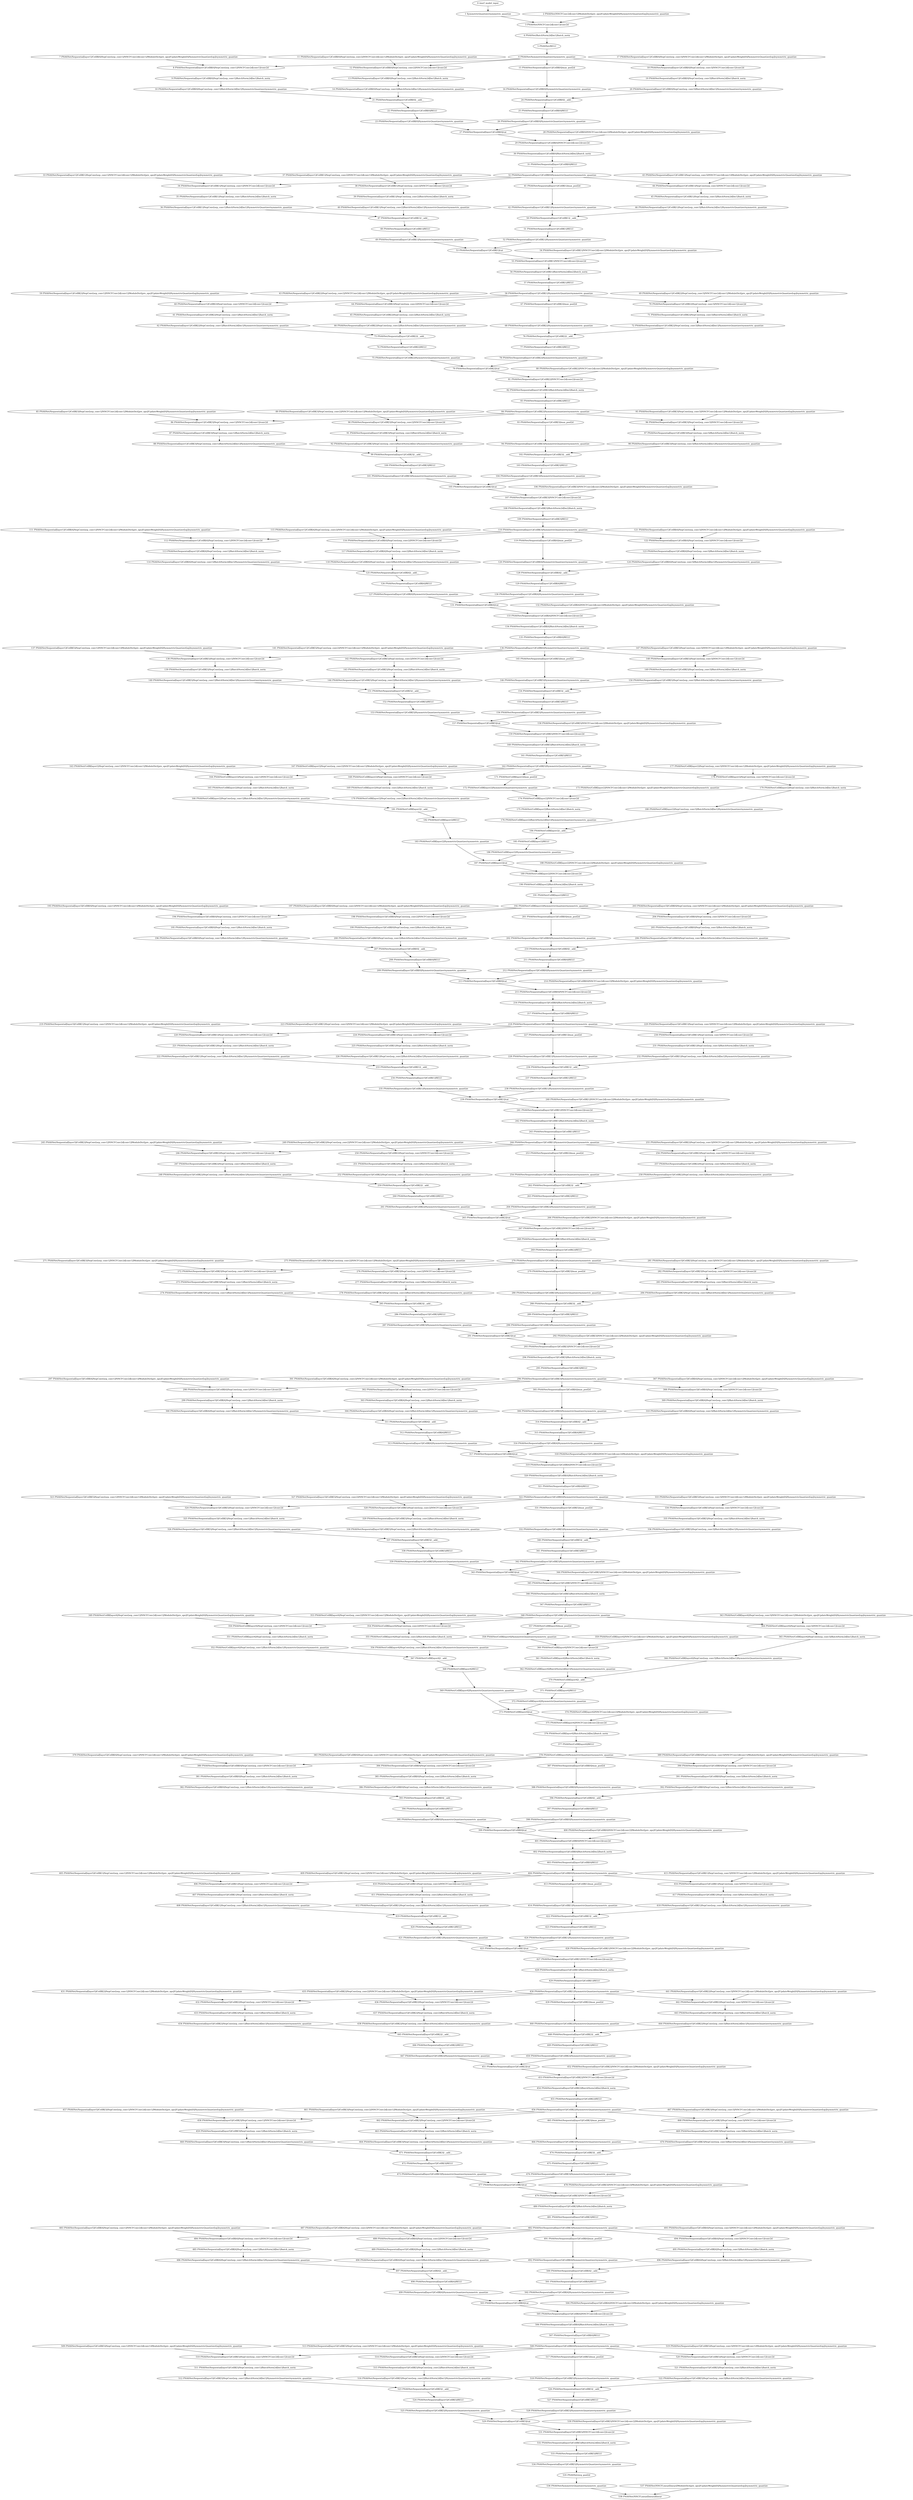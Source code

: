 strict digraph  {
"0 /nncf_model_input" [id=0, scope="", type=nncf_model_input];
"1 SymmetricQuantizer/symmetric_quantize" [id=1, scope=SymmetricQuantizer, type=symmetric_quantize];
"2 PNASNet/NNCFConv2d[conv1]/ModuleDict[pre_ops]/UpdateWeight[0]/SymmetricQuantizer[op]/symmetric_quantize" [id=2, scope="PNASNet/NNCFConv2d[conv1]/ModuleDict[pre_ops]/UpdateWeight[0]/SymmetricQuantizer[op]", type=symmetric_quantize];
"3 PNASNet/NNCFConv2d[conv1]/conv2d" [id=3, scope="PNASNet/NNCFConv2d[conv1]", type=conv2d];
"4 PNASNet/BatchNorm2d[bn1]/batch_norm" [id=4, scope="PNASNet/BatchNorm2d[bn1]", type=batch_norm];
"5 PNASNet/RELU" [id=5, scope=PNASNet, type=RELU];
"6 PNASNet/SymmetricQuantizer/symmetric_quantize" [id=6, scope="PNASNet/SymmetricQuantizer", type=symmetric_quantize];
"7 PNASNet/Sequential[layer1]/CellB[0]/SepConv[sep_conv1]/NNCFConv2d[conv1]/ModuleDict[pre_ops]/UpdateWeight[0]/SymmetricQuantizer[op]/symmetric_quantize" [id=7, scope="PNASNet/Sequential[layer1]/CellB[0]/SepConv[sep_conv1]/NNCFConv2d[conv1]/ModuleDict[pre_ops]/UpdateWeight[0]/SymmetricQuantizer[op]", type=symmetric_quantize];
"8 PNASNet/Sequential[layer1]/CellB[0]/SepConv[sep_conv1]/NNCFConv2d[conv1]/conv2d" [id=8, scope="PNASNet/Sequential[layer1]/CellB[0]/SepConv[sep_conv1]/NNCFConv2d[conv1]", type=conv2d];
"9 PNASNet/Sequential[layer1]/CellB[0]/SepConv[sep_conv1]/BatchNorm2d[bn1]/batch_norm" [id=9, scope="PNASNet/Sequential[layer1]/CellB[0]/SepConv[sep_conv1]/BatchNorm2d[bn1]", type=batch_norm];
"10 PNASNet/Sequential[layer1]/CellB[0]/SepConv[sep_conv1]/BatchNorm2d[bn1]/SymmetricQuantizer/symmetric_quantize" [id=10, scope="PNASNet/Sequential[layer1]/CellB[0]/SepConv[sep_conv1]/BatchNorm2d[bn1]/SymmetricQuantizer", type=symmetric_quantize];
"11 PNASNet/Sequential[layer1]/CellB[0]/SepConv[sep_conv2]/NNCFConv2d[conv1]/ModuleDict[pre_ops]/UpdateWeight[0]/SymmetricQuantizer[op]/symmetric_quantize" [id=11, scope="PNASNet/Sequential[layer1]/CellB[0]/SepConv[sep_conv2]/NNCFConv2d[conv1]/ModuleDict[pre_ops]/UpdateWeight[0]/SymmetricQuantizer[op]", type=symmetric_quantize];
"12 PNASNet/Sequential[layer1]/CellB[0]/SepConv[sep_conv2]/NNCFConv2d[conv1]/conv2d" [id=12, scope="PNASNet/Sequential[layer1]/CellB[0]/SepConv[sep_conv2]/NNCFConv2d[conv1]", type=conv2d];
"13 PNASNet/Sequential[layer1]/CellB[0]/SepConv[sep_conv2]/BatchNorm2d[bn1]/batch_norm" [id=13, scope="PNASNet/Sequential[layer1]/CellB[0]/SepConv[sep_conv2]/BatchNorm2d[bn1]", type=batch_norm];
"14 PNASNet/Sequential[layer1]/CellB[0]/SepConv[sep_conv2]/BatchNorm2d[bn1]/SymmetricQuantizer/symmetric_quantize" [id=14, scope="PNASNet/Sequential[layer1]/CellB[0]/SepConv[sep_conv2]/BatchNorm2d[bn1]/SymmetricQuantizer", type=symmetric_quantize];
"15 PNASNet/Sequential[layer1]/CellB[0]/max_pool2d" [id=15, scope="PNASNet/Sequential[layer1]/CellB[0]", type=max_pool2d];
"16 PNASNet/Sequential[layer1]/CellB[0]/SymmetricQuantizer/symmetric_quantize" [id=16, scope="PNASNet/Sequential[layer1]/CellB[0]/SymmetricQuantizer", type=symmetric_quantize];
"17 PNASNet/Sequential[layer1]/CellB[0]/SepConv[sep_conv3]/NNCFConv2d[conv1]/ModuleDict[pre_ops]/UpdateWeight[0]/SymmetricQuantizer[op]/symmetric_quantize" [id=17, scope="PNASNet/Sequential[layer1]/CellB[0]/SepConv[sep_conv3]/NNCFConv2d[conv1]/ModuleDict[pre_ops]/UpdateWeight[0]/SymmetricQuantizer[op]", type=symmetric_quantize];
"18 PNASNet/Sequential[layer1]/CellB[0]/SepConv[sep_conv3]/NNCFConv2d[conv1]/conv2d" [id=18, scope="PNASNet/Sequential[layer1]/CellB[0]/SepConv[sep_conv3]/NNCFConv2d[conv1]", type=conv2d];
"19 PNASNet/Sequential[layer1]/CellB[0]/SepConv[sep_conv3]/BatchNorm2d[bn1]/batch_norm" [id=19, scope="PNASNet/Sequential[layer1]/CellB[0]/SepConv[sep_conv3]/BatchNorm2d[bn1]", type=batch_norm];
"20 PNASNet/Sequential[layer1]/CellB[0]/SepConv[sep_conv3]/BatchNorm2d[bn1]/SymmetricQuantizer/symmetric_quantize" [id=20, scope="PNASNet/Sequential[layer1]/CellB[0]/SepConv[sep_conv3]/BatchNorm2d[bn1]/SymmetricQuantizer", type=symmetric_quantize];
"21 PNASNet/Sequential[layer1]/CellB[0]/__add__" [id=21, scope="PNASNet/Sequential[layer1]/CellB[0]", type=__add__];
"22 PNASNet/Sequential[layer1]/CellB[0]/RELU" [id=22, scope="PNASNet/Sequential[layer1]/CellB[0]", type=RELU];
"23 PNASNet/Sequential[layer1]/CellB[0]/SymmetricQuantizer/symmetric_quantize" [id=23, scope="PNASNet/Sequential[layer1]/CellB[0]/SymmetricQuantizer", type=symmetric_quantize];
"24 PNASNet/Sequential[layer1]/CellB[0]/__add__" [id=24, scope="PNASNet/Sequential[layer1]/CellB[0]", type=__add__];
"25 PNASNet/Sequential[layer1]/CellB[0]/RELU" [id=25, scope="PNASNet/Sequential[layer1]/CellB[0]", type=RELU];
"26 PNASNet/Sequential[layer1]/CellB[0]/SymmetricQuantizer/symmetric_quantize" [id=26, scope="PNASNet/Sequential[layer1]/CellB[0]/SymmetricQuantizer", type=symmetric_quantize];
"27 PNASNet/Sequential[layer1]/CellB[0]/cat" [id=27, scope="PNASNet/Sequential[layer1]/CellB[0]", type=cat];
"28 PNASNet/Sequential[layer1]/CellB[0]/NNCFConv2d[conv2]/ModuleDict[pre_ops]/UpdateWeight[0]/SymmetricQuantizer[op]/symmetric_quantize" [id=28, scope="PNASNet/Sequential[layer1]/CellB[0]/NNCFConv2d[conv2]/ModuleDict[pre_ops]/UpdateWeight[0]/SymmetricQuantizer[op]", type=symmetric_quantize];
"29 PNASNet/Sequential[layer1]/CellB[0]/NNCFConv2d[conv2]/conv2d" [id=29, scope="PNASNet/Sequential[layer1]/CellB[0]/NNCFConv2d[conv2]", type=conv2d];
"30 PNASNet/Sequential[layer1]/CellB[0]/BatchNorm2d[bn2]/batch_norm" [id=30, scope="PNASNet/Sequential[layer1]/CellB[0]/BatchNorm2d[bn2]", type=batch_norm];
"31 PNASNet/Sequential[layer1]/CellB[0]/RELU" [id=31, scope="PNASNet/Sequential[layer1]/CellB[0]", type=RELU];
"32 PNASNet/Sequential[layer1]/CellB[0]/SymmetricQuantizer/symmetric_quantize" [id=32, scope="PNASNet/Sequential[layer1]/CellB[0]/SymmetricQuantizer", type=symmetric_quantize];
"33 PNASNet/Sequential[layer1]/CellB[1]/SepConv[sep_conv1]/NNCFConv2d[conv1]/ModuleDict[pre_ops]/UpdateWeight[0]/SymmetricQuantizer[op]/symmetric_quantize" [id=33, scope="PNASNet/Sequential[layer1]/CellB[1]/SepConv[sep_conv1]/NNCFConv2d[conv1]/ModuleDict[pre_ops]/UpdateWeight[0]/SymmetricQuantizer[op]", type=symmetric_quantize];
"34 PNASNet/Sequential[layer1]/CellB[1]/SepConv[sep_conv1]/NNCFConv2d[conv1]/conv2d" [id=34, scope="PNASNet/Sequential[layer1]/CellB[1]/SepConv[sep_conv1]/NNCFConv2d[conv1]", type=conv2d];
"35 PNASNet/Sequential[layer1]/CellB[1]/SepConv[sep_conv1]/BatchNorm2d[bn1]/batch_norm" [id=35, scope="PNASNet/Sequential[layer1]/CellB[1]/SepConv[sep_conv1]/BatchNorm2d[bn1]", type=batch_norm];
"36 PNASNet/Sequential[layer1]/CellB[1]/SepConv[sep_conv1]/BatchNorm2d[bn1]/SymmetricQuantizer/symmetric_quantize" [id=36, scope="PNASNet/Sequential[layer1]/CellB[1]/SepConv[sep_conv1]/BatchNorm2d[bn1]/SymmetricQuantizer", type=symmetric_quantize];
"37 PNASNet/Sequential[layer1]/CellB[1]/SepConv[sep_conv2]/NNCFConv2d[conv1]/ModuleDict[pre_ops]/UpdateWeight[0]/SymmetricQuantizer[op]/symmetric_quantize" [id=37, scope="PNASNet/Sequential[layer1]/CellB[1]/SepConv[sep_conv2]/NNCFConv2d[conv1]/ModuleDict[pre_ops]/UpdateWeight[0]/SymmetricQuantizer[op]", type=symmetric_quantize];
"38 PNASNet/Sequential[layer1]/CellB[1]/SepConv[sep_conv2]/NNCFConv2d[conv1]/conv2d" [id=38, scope="PNASNet/Sequential[layer1]/CellB[1]/SepConv[sep_conv2]/NNCFConv2d[conv1]", type=conv2d];
"39 PNASNet/Sequential[layer1]/CellB[1]/SepConv[sep_conv2]/BatchNorm2d[bn1]/batch_norm" [id=39, scope="PNASNet/Sequential[layer1]/CellB[1]/SepConv[sep_conv2]/BatchNorm2d[bn1]", type=batch_norm];
"40 PNASNet/Sequential[layer1]/CellB[1]/SepConv[sep_conv2]/BatchNorm2d[bn1]/SymmetricQuantizer/symmetric_quantize" [id=40, scope="PNASNet/Sequential[layer1]/CellB[1]/SepConv[sep_conv2]/BatchNorm2d[bn1]/SymmetricQuantizer", type=symmetric_quantize];
"41 PNASNet/Sequential[layer1]/CellB[1]/max_pool2d" [id=41, scope="PNASNet/Sequential[layer1]/CellB[1]", type=max_pool2d];
"42 PNASNet/Sequential[layer1]/CellB[1]/SymmetricQuantizer/symmetric_quantize" [id=42, scope="PNASNet/Sequential[layer1]/CellB[1]/SymmetricQuantizer", type=symmetric_quantize];
"43 PNASNet/Sequential[layer1]/CellB[1]/SepConv[sep_conv3]/NNCFConv2d[conv1]/ModuleDict[pre_ops]/UpdateWeight[0]/SymmetricQuantizer[op]/symmetric_quantize" [id=43, scope="PNASNet/Sequential[layer1]/CellB[1]/SepConv[sep_conv3]/NNCFConv2d[conv1]/ModuleDict[pre_ops]/UpdateWeight[0]/SymmetricQuantizer[op]", type=symmetric_quantize];
"44 PNASNet/Sequential[layer1]/CellB[1]/SepConv[sep_conv3]/NNCFConv2d[conv1]/conv2d" [id=44, scope="PNASNet/Sequential[layer1]/CellB[1]/SepConv[sep_conv3]/NNCFConv2d[conv1]", type=conv2d];
"45 PNASNet/Sequential[layer1]/CellB[1]/SepConv[sep_conv3]/BatchNorm2d[bn1]/batch_norm" [id=45, scope="PNASNet/Sequential[layer1]/CellB[1]/SepConv[sep_conv3]/BatchNorm2d[bn1]", type=batch_norm];
"46 PNASNet/Sequential[layer1]/CellB[1]/SepConv[sep_conv3]/BatchNorm2d[bn1]/SymmetricQuantizer/symmetric_quantize" [id=46, scope="PNASNet/Sequential[layer1]/CellB[1]/SepConv[sep_conv3]/BatchNorm2d[bn1]/SymmetricQuantizer", type=symmetric_quantize];
"47 PNASNet/Sequential[layer1]/CellB[1]/__add__" [id=47, scope="PNASNet/Sequential[layer1]/CellB[1]", type=__add__];
"48 PNASNet/Sequential[layer1]/CellB[1]/RELU" [id=48, scope="PNASNet/Sequential[layer1]/CellB[1]", type=RELU];
"49 PNASNet/Sequential[layer1]/CellB[1]/SymmetricQuantizer/symmetric_quantize" [id=49, scope="PNASNet/Sequential[layer1]/CellB[1]/SymmetricQuantizer", type=symmetric_quantize];
"50 PNASNet/Sequential[layer1]/CellB[1]/__add__" [id=50, scope="PNASNet/Sequential[layer1]/CellB[1]", type=__add__];
"51 PNASNet/Sequential[layer1]/CellB[1]/RELU" [id=51, scope="PNASNet/Sequential[layer1]/CellB[1]", type=RELU];
"52 PNASNet/Sequential[layer1]/CellB[1]/SymmetricQuantizer/symmetric_quantize" [id=52, scope="PNASNet/Sequential[layer1]/CellB[1]/SymmetricQuantizer", type=symmetric_quantize];
"53 PNASNet/Sequential[layer1]/CellB[1]/cat" [id=53, scope="PNASNet/Sequential[layer1]/CellB[1]", type=cat];
"54 PNASNet/Sequential[layer1]/CellB[1]/NNCFConv2d[conv2]/ModuleDict[pre_ops]/UpdateWeight[0]/SymmetricQuantizer[op]/symmetric_quantize" [id=54, scope="PNASNet/Sequential[layer1]/CellB[1]/NNCFConv2d[conv2]/ModuleDict[pre_ops]/UpdateWeight[0]/SymmetricQuantizer[op]", type=symmetric_quantize];
"55 PNASNet/Sequential[layer1]/CellB[1]/NNCFConv2d[conv2]/conv2d" [id=55, scope="PNASNet/Sequential[layer1]/CellB[1]/NNCFConv2d[conv2]", type=conv2d];
"56 PNASNet/Sequential[layer1]/CellB[1]/BatchNorm2d[bn2]/batch_norm" [id=56, scope="PNASNet/Sequential[layer1]/CellB[1]/BatchNorm2d[bn2]", type=batch_norm];
"57 PNASNet/Sequential[layer1]/CellB[1]/RELU" [id=57, scope="PNASNet/Sequential[layer1]/CellB[1]", type=RELU];
"58 PNASNet/Sequential[layer1]/CellB[1]/SymmetricQuantizer/symmetric_quantize" [id=58, scope="PNASNet/Sequential[layer1]/CellB[1]/SymmetricQuantizer", type=symmetric_quantize];
"59 PNASNet/Sequential[layer1]/CellB[2]/SepConv[sep_conv1]/NNCFConv2d[conv1]/ModuleDict[pre_ops]/UpdateWeight[0]/SymmetricQuantizer[op]/symmetric_quantize" [id=59, scope="PNASNet/Sequential[layer1]/CellB[2]/SepConv[sep_conv1]/NNCFConv2d[conv1]/ModuleDict[pre_ops]/UpdateWeight[0]/SymmetricQuantizer[op]", type=symmetric_quantize];
"60 PNASNet/Sequential[layer1]/CellB[2]/SepConv[sep_conv1]/NNCFConv2d[conv1]/conv2d" [id=60, scope="PNASNet/Sequential[layer1]/CellB[2]/SepConv[sep_conv1]/NNCFConv2d[conv1]", type=conv2d];
"61 PNASNet/Sequential[layer1]/CellB[2]/SepConv[sep_conv1]/BatchNorm2d[bn1]/batch_norm" [id=61, scope="PNASNet/Sequential[layer1]/CellB[2]/SepConv[sep_conv1]/BatchNorm2d[bn1]", type=batch_norm];
"62 PNASNet/Sequential[layer1]/CellB[2]/SepConv[sep_conv1]/BatchNorm2d[bn1]/SymmetricQuantizer/symmetric_quantize" [id=62, scope="PNASNet/Sequential[layer1]/CellB[2]/SepConv[sep_conv1]/BatchNorm2d[bn1]/SymmetricQuantizer", type=symmetric_quantize];
"63 PNASNet/Sequential[layer1]/CellB[2]/SepConv[sep_conv2]/NNCFConv2d[conv1]/ModuleDict[pre_ops]/UpdateWeight[0]/SymmetricQuantizer[op]/symmetric_quantize" [id=63, scope="PNASNet/Sequential[layer1]/CellB[2]/SepConv[sep_conv2]/NNCFConv2d[conv1]/ModuleDict[pre_ops]/UpdateWeight[0]/SymmetricQuantizer[op]", type=symmetric_quantize];
"64 PNASNet/Sequential[layer1]/CellB[2]/SepConv[sep_conv2]/NNCFConv2d[conv1]/conv2d" [id=64, scope="PNASNet/Sequential[layer1]/CellB[2]/SepConv[sep_conv2]/NNCFConv2d[conv1]", type=conv2d];
"65 PNASNet/Sequential[layer1]/CellB[2]/SepConv[sep_conv2]/BatchNorm2d[bn1]/batch_norm" [id=65, scope="PNASNet/Sequential[layer1]/CellB[2]/SepConv[sep_conv2]/BatchNorm2d[bn1]", type=batch_norm];
"66 PNASNet/Sequential[layer1]/CellB[2]/SepConv[sep_conv2]/BatchNorm2d[bn1]/SymmetricQuantizer/symmetric_quantize" [id=66, scope="PNASNet/Sequential[layer1]/CellB[2]/SepConv[sep_conv2]/BatchNorm2d[bn1]/SymmetricQuantizer", type=symmetric_quantize];
"67 PNASNet/Sequential[layer1]/CellB[2]/max_pool2d" [id=67, scope="PNASNet/Sequential[layer1]/CellB[2]", type=max_pool2d];
"68 PNASNet/Sequential[layer1]/CellB[2]/SymmetricQuantizer/symmetric_quantize" [id=68, scope="PNASNet/Sequential[layer1]/CellB[2]/SymmetricQuantizer", type=symmetric_quantize];
"69 PNASNet/Sequential[layer1]/CellB[2]/SepConv[sep_conv3]/NNCFConv2d[conv1]/ModuleDict[pre_ops]/UpdateWeight[0]/SymmetricQuantizer[op]/symmetric_quantize" [id=69, scope="PNASNet/Sequential[layer1]/CellB[2]/SepConv[sep_conv3]/NNCFConv2d[conv1]/ModuleDict[pre_ops]/UpdateWeight[0]/SymmetricQuantizer[op]", type=symmetric_quantize];
"70 PNASNet/Sequential[layer1]/CellB[2]/SepConv[sep_conv3]/NNCFConv2d[conv1]/conv2d" [id=70, scope="PNASNet/Sequential[layer1]/CellB[2]/SepConv[sep_conv3]/NNCFConv2d[conv1]", type=conv2d];
"71 PNASNet/Sequential[layer1]/CellB[2]/SepConv[sep_conv3]/BatchNorm2d[bn1]/batch_norm" [id=71, scope="PNASNet/Sequential[layer1]/CellB[2]/SepConv[sep_conv3]/BatchNorm2d[bn1]", type=batch_norm];
"72 PNASNet/Sequential[layer1]/CellB[2]/SepConv[sep_conv3]/BatchNorm2d[bn1]/SymmetricQuantizer/symmetric_quantize" [id=72, scope="PNASNet/Sequential[layer1]/CellB[2]/SepConv[sep_conv3]/BatchNorm2d[bn1]/SymmetricQuantizer", type=symmetric_quantize];
"73 PNASNet/Sequential[layer1]/CellB[2]/__add__" [id=73, scope="PNASNet/Sequential[layer1]/CellB[2]", type=__add__];
"74 PNASNet/Sequential[layer1]/CellB[2]/RELU" [id=74, scope="PNASNet/Sequential[layer1]/CellB[2]", type=RELU];
"75 PNASNet/Sequential[layer1]/CellB[2]/SymmetricQuantizer/symmetric_quantize" [id=75, scope="PNASNet/Sequential[layer1]/CellB[2]/SymmetricQuantizer", type=symmetric_quantize];
"76 PNASNet/Sequential[layer1]/CellB[2]/__add__" [id=76, scope="PNASNet/Sequential[layer1]/CellB[2]", type=__add__];
"77 PNASNet/Sequential[layer1]/CellB[2]/RELU" [id=77, scope="PNASNet/Sequential[layer1]/CellB[2]", type=RELU];
"78 PNASNet/Sequential[layer1]/CellB[2]/SymmetricQuantizer/symmetric_quantize" [id=78, scope="PNASNet/Sequential[layer1]/CellB[2]/SymmetricQuantizer", type=symmetric_quantize];
"79 PNASNet/Sequential[layer1]/CellB[2]/cat" [id=79, scope="PNASNet/Sequential[layer1]/CellB[2]", type=cat];
"80 PNASNet/Sequential[layer1]/CellB[2]/NNCFConv2d[conv2]/ModuleDict[pre_ops]/UpdateWeight[0]/SymmetricQuantizer[op]/symmetric_quantize" [id=80, scope="PNASNet/Sequential[layer1]/CellB[2]/NNCFConv2d[conv2]/ModuleDict[pre_ops]/UpdateWeight[0]/SymmetricQuantizer[op]", type=symmetric_quantize];
"81 PNASNet/Sequential[layer1]/CellB[2]/NNCFConv2d[conv2]/conv2d" [id=81, scope="PNASNet/Sequential[layer1]/CellB[2]/NNCFConv2d[conv2]", type=conv2d];
"82 PNASNet/Sequential[layer1]/CellB[2]/BatchNorm2d[bn2]/batch_norm" [id=82, scope="PNASNet/Sequential[layer1]/CellB[2]/BatchNorm2d[bn2]", type=batch_norm];
"83 PNASNet/Sequential[layer1]/CellB[2]/RELU" [id=83, scope="PNASNet/Sequential[layer1]/CellB[2]", type=RELU];
"84 PNASNet/Sequential[layer1]/CellB[2]/SymmetricQuantizer/symmetric_quantize" [id=84, scope="PNASNet/Sequential[layer1]/CellB[2]/SymmetricQuantizer", type=symmetric_quantize];
"85 PNASNet/Sequential[layer1]/CellB[3]/SepConv[sep_conv1]/NNCFConv2d[conv1]/ModuleDict[pre_ops]/UpdateWeight[0]/SymmetricQuantizer[op]/symmetric_quantize" [id=85, scope="PNASNet/Sequential[layer1]/CellB[3]/SepConv[sep_conv1]/NNCFConv2d[conv1]/ModuleDict[pre_ops]/UpdateWeight[0]/SymmetricQuantizer[op]", type=symmetric_quantize];
"86 PNASNet/Sequential[layer1]/CellB[3]/SepConv[sep_conv1]/NNCFConv2d[conv1]/conv2d" [id=86, scope="PNASNet/Sequential[layer1]/CellB[3]/SepConv[sep_conv1]/NNCFConv2d[conv1]", type=conv2d];
"87 PNASNet/Sequential[layer1]/CellB[3]/SepConv[sep_conv1]/BatchNorm2d[bn1]/batch_norm" [id=87, scope="PNASNet/Sequential[layer1]/CellB[3]/SepConv[sep_conv1]/BatchNorm2d[bn1]", type=batch_norm];
"88 PNASNet/Sequential[layer1]/CellB[3]/SepConv[sep_conv1]/BatchNorm2d[bn1]/SymmetricQuantizer/symmetric_quantize" [id=88, scope="PNASNet/Sequential[layer1]/CellB[3]/SepConv[sep_conv1]/BatchNorm2d[bn1]/SymmetricQuantizer", type=symmetric_quantize];
"89 PNASNet/Sequential[layer1]/CellB[3]/SepConv[sep_conv2]/NNCFConv2d[conv1]/ModuleDict[pre_ops]/UpdateWeight[0]/SymmetricQuantizer[op]/symmetric_quantize" [id=89, scope="PNASNet/Sequential[layer1]/CellB[3]/SepConv[sep_conv2]/NNCFConv2d[conv1]/ModuleDict[pre_ops]/UpdateWeight[0]/SymmetricQuantizer[op]", type=symmetric_quantize];
"90 PNASNet/Sequential[layer1]/CellB[3]/SepConv[sep_conv2]/NNCFConv2d[conv1]/conv2d" [id=90, scope="PNASNet/Sequential[layer1]/CellB[3]/SepConv[sep_conv2]/NNCFConv2d[conv1]", type=conv2d];
"91 PNASNet/Sequential[layer1]/CellB[3]/SepConv[sep_conv2]/BatchNorm2d[bn1]/batch_norm" [id=91, scope="PNASNet/Sequential[layer1]/CellB[3]/SepConv[sep_conv2]/BatchNorm2d[bn1]", type=batch_norm];
"92 PNASNet/Sequential[layer1]/CellB[3]/SepConv[sep_conv2]/BatchNorm2d[bn1]/SymmetricQuantizer/symmetric_quantize" [id=92, scope="PNASNet/Sequential[layer1]/CellB[3]/SepConv[sep_conv2]/BatchNorm2d[bn1]/SymmetricQuantizer", type=symmetric_quantize];
"93 PNASNet/Sequential[layer1]/CellB[3]/max_pool2d" [id=93, scope="PNASNet/Sequential[layer1]/CellB[3]", type=max_pool2d];
"94 PNASNet/Sequential[layer1]/CellB[3]/SymmetricQuantizer/symmetric_quantize" [id=94, scope="PNASNet/Sequential[layer1]/CellB[3]/SymmetricQuantizer", type=symmetric_quantize];
"95 PNASNet/Sequential[layer1]/CellB[3]/SepConv[sep_conv3]/NNCFConv2d[conv1]/ModuleDict[pre_ops]/UpdateWeight[0]/SymmetricQuantizer[op]/symmetric_quantize" [id=95, scope="PNASNet/Sequential[layer1]/CellB[3]/SepConv[sep_conv3]/NNCFConv2d[conv1]/ModuleDict[pre_ops]/UpdateWeight[0]/SymmetricQuantizer[op]", type=symmetric_quantize];
"96 PNASNet/Sequential[layer1]/CellB[3]/SepConv[sep_conv3]/NNCFConv2d[conv1]/conv2d" [id=96, scope="PNASNet/Sequential[layer1]/CellB[3]/SepConv[sep_conv3]/NNCFConv2d[conv1]", type=conv2d];
"97 PNASNet/Sequential[layer1]/CellB[3]/SepConv[sep_conv3]/BatchNorm2d[bn1]/batch_norm" [id=97, scope="PNASNet/Sequential[layer1]/CellB[3]/SepConv[sep_conv3]/BatchNorm2d[bn1]", type=batch_norm];
"98 PNASNet/Sequential[layer1]/CellB[3]/SepConv[sep_conv3]/BatchNorm2d[bn1]/SymmetricQuantizer/symmetric_quantize" [id=98, scope="PNASNet/Sequential[layer1]/CellB[3]/SepConv[sep_conv3]/BatchNorm2d[bn1]/SymmetricQuantizer", type=symmetric_quantize];
"99 PNASNet/Sequential[layer1]/CellB[3]/__add__" [id=99, scope="PNASNet/Sequential[layer1]/CellB[3]", type=__add__];
"100 PNASNet/Sequential[layer1]/CellB[3]/RELU" [id=100, scope="PNASNet/Sequential[layer1]/CellB[3]", type=RELU];
"101 PNASNet/Sequential[layer1]/CellB[3]/SymmetricQuantizer/symmetric_quantize" [id=101, scope="PNASNet/Sequential[layer1]/CellB[3]/SymmetricQuantizer", type=symmetric_quantize];
"102 PNASNet/Sequential[layer1]/CellB[3]/__add__" [id=102, scope="PNASNet/Sequential[layer1]/CellB[3]", type=__add__];
"103 PNASNet/Sequential[layer1]/CellB[3]/RELU" [id=103, scope="PNASNet/Sequential[layer1]/CellB[3]", type=RELU];
"104 PNASNet/Sequential[layer1]/CellB[3]/SymmetricQuantizer/symmetric_quantize" [id=104, scope="PNASNet/Sequential[layer1]/CellB[3]/SymmetricQuantizer", type=symmetric_quantize];
"105 PNASNet/Sequential[layer1]/CellB[3]/cat" [id=105, scope="PNASNet/Sequential[layer1]/CellB[3]", type=cat];
"106 PNASNet/Sequential[layer1]/CellB[3]/NNCFConv2d[conv2]/ModuleDict[pre_ops]/UpdateWeight[0]/SymmetricQuantizer[op]/symmetric_quantize" [id=106, scope="PNASNet/Sequential[layer1]/CellB[3]/NNCFConv2d[conv2]/ModuleDict[pre_ops]/UpdateWeight[0]/SymmetricQuantizer[op]", type=symmetric_quantize];
"107 PNASNet/Sequential[layer1]/CellB[3]/NNCFConv2d[conv2]/conv2d" [id=107, scope="PNASNet/Sequential[layer1]/CellB[3]/NNCFConv2d[conv2]", type=conv2d];
"108 PNASNet/Sequential[layer1]/CellB[3]/BatchNorm2d[bn2]/batch_norm" [id=108, scope="PNASNet/Sequential[layer1]/CellB[3]/BatchNorm2d[bn2]", type=batch_norm];
"109 PNASNet/Sequential[layer1]/CellB[3]/RELU" [id=109, scope="PNASNet/Sequential[layer1]/CellB[3]", type=RELU];
"110 PNASNet/Sequential[layer1]/CellB[3]/SymmetricQuantizer/symmetric_quantize" [id=110, scope="PNASNet/Sequential[layer1]/CellB[3]/SymmetricQuantizer", type=symmetric_quantize];
"111 PNASNet/Sequential[layer1]/CellB[4]/SepConv[sep_conv1]/NNCFConv2d[conv1]/ModuleDict[pre_ops]/UpdateWeight[0]/SymmetricQuantizer[op]/symmetric_quantize" [id=111, scope="PNASNet/Sequential[layer1]/CellB[4]/SepConv[sep_conv1]/NNCFConv2d[conv1]/ModuleDict[pre_ops]/UpdateWeight[0]/SymmetricQuantizer[op]", type=symmetric_quantize];
"112 PNASNet/Sequential[layer1]/CellB[4]/SepConv[sep_conv1]/NNCFConv2d[conv1]/conv2d" [id=112, scope="PNASNet/Sequential[layer1]/CellB[4]/SepConv[sep_conv1]/NNCFConv2d[conv1]", type=conv2d];
"113 PNASNet/Sequential[layer1]/CellB[4]/SepConv[sep_conv1]/BatchNorm2d[bn1]/batch_norm" [id=113, scope="PNASNet/Sequential[layer1]/CellB[4]/SepConv[sep_conv1]/BatchNorm2d[bn1]", type=batch_norm];
"114 PNASNet/Sequential[layer1]/CellB[4]/SepConv[sep_conv1]/BatchNorm2d[bn1]/SymmetricQuantizer/symmetric_quantize" [id=114, scope="PNASNet/Sequential[layer1]/CellB[4]/SepConv[sep_conv1]/BatchNorm2d[bn1]/SymmetricQuantizer", type=symmetric_quantize];
"115 PNASNet/Sequential[layer1]/CellB[4]/SepConv[sep_conv2]/NNCFConv2d[conv1]/ModuleDict[pre_ops]/UpdateWeight[0]/SymmetricQuantizer[op]/symmetric_quantize" [id=115, scope="PNASNet/Sequential[layer1]/CellB[4]/SepConv[sep_conv2]/NNCFConv2d[conv1]/ModuleDict[pre_ops]/UpdateWeight[0]/SymmetricQuantizer[op]", type=symmetric_quantize];
"116 PNASNet/Sequential[layer1]/CellB[4]/SepConv[sep_conv2]/NNCFConv2d[conv1]/conv2d" [id=116, scope="PNASNet/Sequential[layer1]/CellB[4]/SepConv[sep_conv2]/NNCFConv2d[conv1]", type=conv2d];
"117 PNASNet/Sequential[layer1]/CellB[4]/SepConv[sep_conv2]/BatchNorm2d[bn1]/batch_norm" [id=117, scope="PNASNet/Sequential[layer1]/CellB[4]/SepConv[sep_conv2]/BatchNorm2d[bn1]", type=batch_norm];
"118 PNASNet/Sequential[layer1]/CellB[4]/SepConv[sep_conv2]/BatchNorm2d[bn1]/SymmetricQuantizer/symmetric_quantize" [id=118, scope="PNASNet/Sequential[layer1]/CellB[4]/SepConv[sep_conv2]/BatchNorm2d[bn1]/SymmetricQuantizer", type=symmetric_quantize];
"119 PNASNet/Sequential[layer1]/CellB[4]/max_pool2d" [id=119, scope="PNASNet/Sequential[layer1]/CellB[4]", type=max_pool2d];
"120 PNASNet/Sequential[layer1]/CellB[4]/SymmetricQuantizer/symmetric_quantize" [id=120, scope="PNASNet/Sequential[layer1]/CellB[4]/SymmetricQuantizer", type=symmetric_quantize];
"121 PNASNet/Sequential[layer1]/CellB[4]/SepConv[sep_conv3]/NNCFConv2d[conv1]/ModuleDict[pre_ops]/UpdateWeight[0]/SymmetricQuantizer[op]/symmetric_quantize" [id=121, scope="PNASNet/Sequential[layer1]/CellB[4]/SepConv[sep_conv3]/NNCFConv2d[conv1]/ModuleDict[pre_ops]/UpdateWeight[0]/SymmetricQuantizer[op]", type=symmetric_quantize];
"122 PNASNet/Sequential[layer1]/CellB[4]/SepConv[sep_conv3]/NNCFConv2d[conv1]/conv2d" [id=122, scope="PNASNet/Sequential[layer1]/CellB[4]/SepConv[sep_conv3]/NNCFConv2d[conv1]", type=conv2d];
"123 PNASNet/Sequential[layer1]/CellB[4]/SepConv[sep_conv3]/BatchNorm2d[bn1]/batch_norm" [id=123, scope="PNASNet/Sequential[layer1]/CellB[4]/SepConv[sep_conv3]/BatchNorm2d[bn1]", type=batch_norm];
"124 PNASNet/Sequential[layer1]/CellB[4]/SepConv[sep_conv3]/BatchNorm2d[bn1]/SymmetricQuantizer/symmetric_quantize" [id=124, scope="PNASNet/Sequential[layer1]/CellB[4]/SepConv[sep_conv3]/BatchNorm2d[bn1]/SymmetricQuantizer", type=symmetric_quantize];
"125 PNASNet/Sequential[layer1]/CellB[4]/__add__" [id=125, scope="PNASNet/Sequential[layer1]/CellB[4]", type=__add__];
"126 PNASNet/Sequential[layer1]/CellB[4]/RELU" [id=126, scope="PNASNet/Sequential[layer1]/CellB[4]", type=RELU];
"127 PNASNet/Sequential[layer1]/CellB[4]/SymmetricQuantizer/symmetric_quantize" [id=127, scope="PNASNet/Sequential[layer1]/CellB[4]/SymmetricQuantizer", type=symmetric_quantize];
"128 PNASNet/Sequential[layer1]/CellB[4]/__add__" [id=128, scope="PNASNet/Sequential[layer1]/CellB[4]", type=__add__];
"129 PNASNet/Sequential[layer1]/CellB[4]/RELU" [id=129, scope="PNASNet/Sequential[layer1]/CellB[4]", type=RELU];
"130 PNASNet/Sequential[layer1]/CellB[4]/SymmetricQuantizer/symmetric_quantize" [id=130, scope="PNASNet/Sequential[layer1]/CellB[4]/SymmetricQuantizer", type=symmetric_quantize];
"131 PNASNet/Sequential[layer1]/CellB[4]/cat" [id=131, scope="PNASNet/Sequential[layer1]/CellB[4]", type=cat];
"132 PNASNet/Sequential[layer1]/CellB[4]/NNCFConv2d[conv2]/ModuleDict[pre_ops]/UpdateWeight[0]/SymmetricQuantizer[op]/symmetric_quantize" [id=132, scope="PNASNet/Sequential[layer1]/CellB[4]/NNCFConv2d[conv2]/ModuleDict[pre_ops]/UpdateWeight[0]/SymmetricQuantizer[op]", type=symmetric_quantize];
"133 PNASNet/Sequential[layer1]/CellB[4]/NNCFConv2d[conv2]/conv2d" [id=133, scope="PNASNet/Sequential[layer1]/CellB[4]/NNCFConv2d[conv2]", type=conv2d];
"134 PNASNet/Sequential[layer1]/CellB[4]/BatchNorm2d[bn2]/batch_norm" [id=134, scope="PNASNet/Sequential[layer1]/CellB[4]/BatchNorm2d[bn2]", type=batch_norm];
"135 PNASNet/Sequential[layer1]/CellB[4]/RELU" [id=135, scope="PNASNet/Sequential[layer1]/CellB[4]", type=RELU];
"136 PNASNet/Sequential[layer1]/CellB[4]/SymmetricQuantizer/symmetric_quantize" [id=136, scope="PNASNet/Sequential[layer1]/CellB[4]/SymmetricQuantizer", type=symmetric_quantize];
"137 PNASNet/Sequential[layer1]/CellB[5]/SepConv[sep_conv1]/NNCFConv2d[conv1]/ModuleDict[pre_ops]/UpdateWeight[0]/SymmetricQuantizer[op]/symmetric_quantize" [id=137, scope="PNASNet/Sequential[layer1]/CellB[5]/SepConv[sep_conv1]/NNCFConv2d[conv1]/ModuleDict[pre_ops]/UpdateWeight[0]/SymmetricQuantizer[op]", type=symmetric_quantize];
"138 PNASNet/Sequential[layer1]/CellB[5]/SepConv[sep_conv1]/NNCFConv2d[conv1]/conv2d" [id=138, scope="PNASNet/Sequential[layer1]/CellB[5]/SepConv[sep_conv1]/NNCFConv2d[conv1]", type=conv2d];
"139 PNASNet/Sequential[layer1]/CellB[5]/SepConv[sep_conv1]/BatchNorm2d[bn1]/batch_norm" [id=139, scope="PNASNet/Sequential[layer1]/CellB[5]/SepConv[sep_conv1]/BatchNorm2d[bn1]", type=batch_norm];
"140 PNASNet/Sequential[layer1]/CellB[5]/SepConv[sep_conv1]/BatchNorm2d[bn1]/SymmetricQuantizer/symmetric_quantize" [id=140, scope="PNASNet/Sequential[layer1]/CellB[5]/SepConv[sep_conv1]/BatchNorm2d[bn1]/SymmetricQuantizer", type=symmetric_quantize];
"141 PNASNet/Sequential[layer1]/CellB[5]/SepConv[sep_conv2]/NNCFConv2d[conv1]/ModuleDict[pre_ops]/UpdateWeight[0]/SymmetricQuantizer[op]/symmetric_quantize" [id=141, scope="PNASNet/Sequential[layer1]/CellB[5]/SepConv[sep_conv2]/NNCFConv2d[conv1]/ModuleDict[pre_ops]/UpdateWeight[0]/SymmetricQuantizer[op]", type=symmetric_quantize];
"142 PNASNet/Sequential[layer1]/CellB[5]/SepConv[sep_conv2]/NNCFConv2d[conv1]/conv2d" [id=142, scope="PNASNet/Sequential[layer1]/CellB[5]/SepConv[sep_conv2]/NNCFConv2d[conv1]", type=conv2d];
"143 PNASNet/Sequential[layer1]/CellB[5]/SepConv[sep_conv2]/BatchNorm2d[bn1]/batch_norm" [id=143, scope="PNASNet/Sequential[layer1]/CellB[5]/SepConv[sep_conv2]/BatchNorm2d[bn1]", type=batch_norm];
"144 PNASNet/Sequential[layer1]/CellB[5]/SepConv[sep_conv2]/BatchNorm2d[bn1]/SymmetricQuantizer/symmetric_quantize" [id=144, scope="PNASNet/Sequential[layer1]/CellB[5]/SepConv[sep_conv2]/BatchNorm2d[bn1]/SymmetricQuantizer", type=symmetric_quantize];
"145 PNASNet/Sequential[layer1]/CellB[5]/max_pool2d" [id=145, scope="PNASNet/Sequential[layer1]/CellB[5]", type=max_pool2d];
"146 PNASNet/Sequential[layer1]/CellB[5]/SymmetricQuantizer/symmetric_quantize" [id=146, scope="PNASNet/Sequential[layer1]/CellB[5]/SymmetricQuantizer", type=symmetric_quantize];
"147 PNASNet/Sequential[layer1]/CellB[5]/SepConv[sep_conv3]/NNCFConv2d[conv1]/ModuleDict[pre_ops]/UpdateWeight[0]/SymmetricQuantizer[op]/symmetric_quantize" [id=147, scope="PNASNet/Sequential[layer1]/CellB[5]/SepConv[sep_conv3]/NNCFConv2d[conv1]/ModuleDict[pre_ops]/UpdateWeight[0]/SymmetricQuantizer[op]", type=symmetric_quantize];
"148 PNASNet/Sequential[layer1]/CellB[5]/SepConv[sep_conv3]/NNCFConv2d[conv1]/conv2d" [id=148, scope="PNASNet/Sequential[layer1]/CellB[5]/SepConv[sep_conv3]/NNCFConv2d[conv1]", type=conv2d];
"149 PNASNet/Sequential[layer1]/CellB[5]/SepConv[sep_conv3]/BatchNorm2d[bn1]/batch_norm" [id=149, scope="PNASNet/Sequential[layer1]/CellB[5]/SepConv[sep_conv3]/BatchNorm2d[bn1]", type=batch_norm];
"150 PNASNet/Sequential[layer1]/CellB[5]/SepConv[sep_conv3]/BatchNorm2d[bn1]/SymmetricQuantizer/symmetric_quantize" [id=150, scope="PNASNet/Sequential[layer1]/CellB[5]/SepConv[sep_conv3]/BatchNorm2d[bn1]/SymmetricQuantizer", type=symmetric_quantize];
"151 PNASNet/Sequential[layer1]/CellB[5]/__add__" [id=151, scope="PNASNet/Sequential[layer1]/CellB[5]", type=__add__];
"152 PNASNet/Sequential[layer1]/CellB[5]/RELU" [id=152, scope="PNASNet/Sequential[layer1]/CellB[5]", type=RELU];
"153 PNASNet/Sequential[layer1]/CellB[5]/SymmetricQuantizer/symmetric_quantize" [id=153, scope="PNASNet/Sequential[layer1]/CellB[5]/SymmetricQuantizer", type=symmetric_quantize];
"154 PNASNet/Sequential[layer1]/CellB[5]/__add__" [id=154, scope="PNASNet/Sequential[layer1]/CellB[5]", type=__add__];
"155 PNASNet/Sequential[layer1]/CellB[5]/RELU" [id=155, scope="PNASNet/Sequential[layer1]/CellB[5]", type=RELU];
"156 PNASNet/Sequential[layer1]/CellB[5]/SymmetricQuantizer/symmetric_quantize" [id=156, scope="PNASNet/Sequential[layer1]/CellB[5]/SymmetricQuantizer", type=symmetric_quantize];
"157 PNASNet/Sequential[layer1]/CellB[5]/cat" [id=157, scope="PNASNet/Sequential[layer1]/CellB[5]", type=cat];
"158 PNASNet/Sequential[layer1]/CellB[5]/NNCFConv2d[conv2]/ModuleDict[pre_ops]/UpdateWeight[0]/SymmetricQuantizer[op]/symmetric_quantize" [id=158, scope="PNASNet/Sequential[layer1]/CellB[5]/NNCFConv2d[conv2]/ModuleDict[pre_ops]/UpdateWeight[0]/SymmetricQuantizer[op]", type=symmetric_quantize];
"159 PNASNet/Sequential[layer1]/CellB[5]/NNCFConv2d[conv2]/conv2d" [id=159, scope="PNASNet/Sequential[layer1]/CellB[5]/NNCFConv2d[conv2]", type=conv2d];
"160 PNASNet/Sequential[layer1]/CellB[5]/BatchNorm2d[bn2]/batch_norm" [id=160, scope="PNASNet/Sequential[layer1]/CellB[5]/BatchNorm2d[bn2]", type=batch_norm];
"161 PNASNet/Sequential[layer1]/CellB[5]/RELU" [id=161, scope="PNASNet/Sequential[layer1]/CellB[5]", type=RELU];
"162 PNASNet/Sequential[layer1]/CellB[5]/SymmetricQuantizer/symmetric_quantize" [id=162, scope="PNASNet/Sequential[layer1]/CellB[5]/SymmetricQuantizer", type=symmetric_quantize];
"163 PNASNet/CellB[layer2]/SepConv[sep_conv1]/NNCFConv2d[conv1]/ModuleDict[pre_ops]/UpdateWeight[0]/SymmetricQuantizer[op]/symmetric_quantize" [id=163, scope="PNASNet/CellB[layer2]/SepConv[sep_conv1]/NNCFConv2d[conv1]/ModuleDict[pre_ops]/UpdateWeight[0]/SymmetricQuantizer[op]", type=symmetric_quantize];
"164 PNASNet/CellB[layer2]/SepConv[sep_conv1]/NNCFConv2d[conv1]/conv2d" [id=164, scope="PNASNet/CellB[layer2]/SepConv[sep_conv1]/NNCFConv2d[conv1]", type=conv2d];
"165 PNASNet/CellB[layer2]/SepConv[sep_conv1]/BatchNorm2d[bn1]/batch_norm" [id=165, scope="PNASNet/CellB[layer2]/SepConv[sep_conv1]/BatchNorm2d[bn1]", type=batch_norm];
"166 PNASNet/CellB[layer2]/SepConv[sep_conv1]/BatchNorm2d[bn1]/SymmetricQuantizer/symmetric_quantize" [id=166, scope="PNASNet/CellB[layer2]/SepConv[sep_conv1]/BatchNorm2d[bn1]/SymmetricQuantizer", type=symmetric_quantize];
"167 PNASNet/CellB[layer2]/SepConv[sep_conv2]/NNCFConv2d[conv1]/ModuleDict[pre_ops]/UpdateWeight[0]/SymmetricQuantizer[op]/symmetric_quantize" [id=167, scope="PNASNet/CellB[layer2]/SepConv[sep_conv2]/NNCFConv2d[conv1]/ModuleDict[pre_ops]/UpdateWeight[0]/SymmetricQuantizer[op]", type=symmetric_quantize];
"168 PNASNet/CellB[layer2]/SepConv[sep_conv2]/NNCFConv2d[conv1]/conv2d" [id=168, scope="PNASNet/CellB[layer2]/SepConv[sep_conv2]/NNCFConv2d[conv1]", type=conv2d];
"169 PNASNet/CellB[layer2]/SepConv[sep_conv2]/BatchNorm2d[bn1]/batch_norm" [id=169, scope="PNASNet/CellB[layer2]/SepConv[sep_conv2]/BatchNorm2d[bn1]", type=batch_norm];
"170 PNASNet/CellB[layer2]/SepConv[sep_conv2]/BatchNorm2d[bn1]/SymmetricQuantizer/symmetric_quantize" [id=170, scope="PNASNet/CellB[layer2]/SepConv[sep_conv2]/BatchNorm2d[bn1]/SymmetricQuantizer", type=symmetric_quantize];
"171 PNASNet/CellB[layer2]/max_pool2d" [id=171, scope="PNASNet/CellB[layer2]", type=max_pool2d];
"172 PNASNet/CellB[layer2]/SymmetricQuantizer/symmetric_quantize" [id=172, scope="PNASNet/CellB[layer2]/SymmetricQuantizer", type=symmetric_quantize];
"173 PNASNet/CellB[layer2]/NNCFConv2d[conv1]/ModuleDict[pre_ops]/UpdateWeight[0]/SymmetricQuantizer[op]/symmetric_quantize" [id=173, scope="PNASNet/CellB[layer2]/NNCFConv2d[conv1]/ModuleDict[pre_ops]/UpdateWeight[0]/SymmetricQuantizer[op]", type=symmetric_quantize];
"174 PNASNet/CellB[layer2]/NNCFConv2d[conv1]/conv2d" [id=174, scope="PNASNet/CellB[layer2]/NNCFConv2d[conv1]", type=conv2d];
"175 PNASNet/CellB[layer2]/BatchNorm2d[bn1]/batch_norm" [id=175, scope="PNASNet/CellB[layer2]/BatchNorm2d[bn1]", type=batch_norm];
"176 PNASNet/CellB[layer2]/BatchNorm2d[bn1]/SymmetricQuantizer/symmetric_quantize" [id=176, scope="PNASNet/CellB[layer2]/BatchNorm2d[bn1]/SymmetricQuantizer", type=symmetric_quantize];
"177 PNASNet/CellB[layer2]/SepConv[sep_conv3]/NNCFConv2d[conv1]/ModuleDict[pre_ops]/UpdateWeight[0]/SymmetricQuantizer[op]/symmetric_quantize" [id=177, scope="PNASNet/CellB[layer2]/SepConv[sep_conv3]/NNCFConv2d[conv1]/ModuleDict[pre_ops]/UpdateWeight[0]/SymmetricQuantizer[op]", type=symmetric_quantize];
"178 PNASNet/CellB[layer2]/SepConv[sep_conv3]/NNCFConv2d[conv1]/conv2d" [id=178, scope="PNASNet/CellB[layer2]/SepConv[sep_conv3]/NNCFConv2d[conv1]", type=conv2d];
"179 PNASNet/CellB[layer2]/SepConv[sep_conv3]/BatchNorm2d[bn1]/batch_norm" [id=179, scope="PNASNet/CellB[layer2]/SepConv[sep_conv3]/BatchNorm2d[bn1]", type=batch_norm];
"180 PNASNet/CellB[layer2]/SepConv[sep_conv3]/BatchNorm2d[bn1]/SymmetricQuantizer/symmetric_quantize" [id=180, scope="PNASNet/CellB[layer2]/SepConv[sep_conv3]/BatchNorm2d[bn1]/SymmetricQuantizer", type=symmetric_quantize];
"181 PNASNet/CellB[layer2]/__add__" [id=181, scope="PNASNet/CellB[layer2]", type=__add__];
"182 PNASNet/CellB[layer2]/RELU" [id=182, scope="PNASNet/CellB[layer2]", type=RELU];
"183 PNASNet/CellB[layer2]/SymmetricQuantizer/symmetric_quantize" [id=183, scope="PNASNet/CellB[layer2]/SymmetricQuantizer", type=symmetric_quantize];
"184 PNASNet/CellB[layer2]/__add__" [id=184, scope="PNASNet/CellB[layer2]", type=__add__];
"185 PNASNet/CellB[layer2]/RELU" [id=185, scope="PNASNet/CellB[layer2]", type=RELU];
"186 PNASNet/CellB[layer2]/SymmetricQuantizer/symmetric_quantize" [id=186, scope="PNASNet/CellB[layer2]/SymmetricQuantizer", type=symmetric_quantize];
"187 PNASNet/CellB[layer2]/cat" [id=187, scope="PNASNet/CellB[layer2]", type=cat];
"188 PNASNet/CellB[layer2]/NNCFConv2d[conv2]/ModuleDict[pre_ops]/UpdateWeight[0]/SymmetricQuantizer[op]/symmetric_quantize" [id=188, scope="PNASNet/CellB[layer2]/NNCFConv2d[conv2]/ModuleDict[pre_ops]/UpdateWeight[0]/SymmetricQuantizer[op]", type=symmetric_quantize];
"189 PNASNet/CellB[layer2]/NNCFConv2d[conv2]/conv2d" [id=189, scope="PNASNet/CellB[layer2]/NNCFConv2d[conv2]", type=conv2d];
"190 PNASNet/CellB[layer2]/BatchNorm2d[bn2]/batch_norm" [id=190, scope="PNASNet/CellB[layer2]/BatchNorm2d[bn2]", type=batch_norm];
"191 PNASNet/CellB[layer2]/RELU" [id=191, scope="PNASNet/CellB[layer2]", type=RELU];
"192 PNASNet/CellB[layer2]/SymmetricQuantizer/symmetric_quantize" [id=192, scope="PNASNet/CellB[layer2]/SymmetricQuantizer", type=symmetric_quantize];
"193 PNASNet/Sequential[layer3]/CellB[0]/SepConv[sep_conv1]/NNCFConv2d[conv1]/ModuleDict[pre_ops]/UpdateWeight[0]/SymmetricQuantizer[op]/symmetric_quantize" [id=193, scope="PNASNet/Sequential[layer3]/CellB[0]/SepConv[sep_conv1]/NNCFConv2d[conv1]/ModuleDict[pre_ops]/UpdateWeight[0]/SymmetricQuantizer[op]", type=symmetric_quantize];
"194 PNASNet/Sequential[layer3]/CellB[0]/SepConv[sep_conv1]/NNCFConv2d[conv1]/conv2d" [id=194, scope="PNASNet/Sequential[layer3]/CellB[0]/SepConv[sep_conv1]/NNCFConv2d[conv1]", type=conv2d];
"195 PNASNet/Sequential[layer3]/CellB[0]/SepConv[sep_conv1]/BatchNorm2d[bn1]/batch_norm" [id=195, scope="PNASNet/Sequential[layer3]/CellB[0]/SepConv[sep_conv1]/BatchNorm2d[bn1]", type=batch_norm];
"196 PNASNet/Sequential[layer3]/CellB[0]/SepConv[sep_conv1]/BatchNorm2d[bn1]/SymmetricQuantizer/symmetric_quantize" [id=196, scope="PNASNet/Sequential[layer3]/CellB[0]/SepConv[sep_conv1]/BatchNorm2d[bn1]/SymmetricQuantizer", type=symmetric_quantize];
"197 PNASNet/Sequential[layer3]/CellB[0]/SepConv[sep_conv2]/NNCFConv2d[conv1]/ModuleDict[pre_ops]/UpdateWeight[0]/SymmetricQuantizer[op]/symmetric_quantize" [id=197, scope="PNASNet/Sequential[layer3]/CellB[0]/SepConv[sep_conv2]/NNCFConv2d[conv1]/ModuleDict[pre_ops]/UpdateWeight[0]/SymmetricQuantizer[op]", type=symmetric_quantize];
"198 PNASNet/Sequential[layer3]/CellB[0]/SepConv[sep_conv2]/NNCFConv2d[conv1]/conv2d" [id=198, scope="PNASNet/Sequential[layer3]/CellB[0]/SepConv[sep_conv2]/NNCFConv2d[conv1]", type=conv2d];
"199 PNASNet/Sequential[layer3]/CellB[0]/SepConv[sep_conv2]/BatchNorm2d[bn1]/batch_norm" [id=199, scope="PNASNet/Sequential[layer3]/CellB[0]/SepConv[sep_conv2]/BatchNorm2d[bn1]", type=batch_norm];
"200 PNASNet/Sequential[layer3]/CellB[0]/SepConv[sep_conv2]/BatchNorm2d[bn1]/SymmetricQuantizer/symmetric_quantize" [id=200, scope="PNASNet/Sequential[layer3]/CellB[0]/SepConv[sep_conv2]/BatchNorm2d[bn1]/SymmetricQuantizer", type=symmetric_quantize];
"201 PNASNet/Sequential[layer3]/CellB[0]/max_pool2d" [id=201, scope="PNASNet/Sequential[layer3]/CellB[0]", type=max_pool2d];
"202 PNASNet/Sequential[layer3]/CellB[0]/SymmetricQuantizer/symmetric_quantize" [id=202, scope="PNASNet/Sequential[layer3]/CellB[0]/SymmetricQuantizer", type=symmetric_quantize];
"203 PNASNet/Sequential[layer3]/CellB[0]/SepConv[sep_conv3]/NNCFConv2d[conv1]/ModuleDict[pre_ops]/UpdateWeight[0]/SymmetricQuantizer[op]/symmetric_quantize" [id=203, scope="PNASNet/Sequential[layer3]/CellB[0]/SepConv[sep_conv3]/NNCFConv2d[conv1]/ModuleDict[pre_ops]/UpdateWeight[0]/SymmetricQuantizer[op]", type=symmetric_quantize];
"204 PNASNet/Sequential[layer3]/CellB[0]/SepConv[sep_conv3]/NNCFConv2d[conv1]/conv2d" [id=204, scope="PNASNet/Sequential[layer3]/CellB[0]/SepConv[sep_conv3]/NNCFConv2d[conv1]", type=conv2d];
"205 PNASNet/Sequential[layer3]/CellB[0]/SepConv[sep_conv3]/BatchNorm2d[bn1]/batch_norm" [id=205, scope="PNASNet/Sequential[layer3]/CellB[0]/SepConv[sep_conv3]/BatchNorm2d[bn1]", type=batch_norm];
"206 PNASNet/Sequential[layer3]/CellB[0]/SepConv[sep_conv3]/BatchNorm2d[bn1]/SymmetricQuantizer/symmetric_quantize" [id=206, scope="PNASNet/Sequential[layer3]/CellB[0]/SepConv[sep_conv3]/BatchNorm2d[bn1]/SymmetricQuantizer", type=symmetric_quantize];
"207 PNASNet/Sequential[layer3]/CellB[0]/__add__" [id=207, scope="PNASNet/Sequential[layer3]/CellB[0]", type=__add__];
"208 PNASNet/Sequential[layer3]/CellB[0]/RELU" [id=208, scope="PNASNet/Sequential[layer3]/CellB[0]", type=RELU];
"209 PNASNet/Sequential[layer3]/CellB[0]/SymmetricQuantizer/symmetric_quantize" [id=209, scope="PNASNet/Sequential[layer3]/CellB[0]/SymmetricQuantizer", type=symmetric_quantize];
"210 PNASNet/Sequential[layer3]/CellB[0]/__add__" [id=210, scope="PNASNet/Sequential[layer3]/CellB[0]", type=__add__];
"211 PNASNet/Sequential[layer3]/CellB[0]/RELU" [id=211, scope="PNASNet/Sequential[layer3]/CellB[0]", type=RELU];
"212 PNASNet/Sequential[layer3]/CellB[0]/SymmetricQuantizer/symmetric_quantize" [id=212, scope="PNASNet/Sequential[layer3]/CellB[0]/SymmetricQuantizer", type=symmetric_quantize];
"213 PNASNet/Sequential[layer3]/CellB[0]/cat" [id=213, scope="PNASNet/Sequential[layer3]/CellB[0]", type=cat];
"214 PNASNet/Sequential[layer3]/CellB[0]/NNCFConv2d[conv2]/ModuleDict[pre_ops]/UpdateWeight[0]/SymmetricQuantizer[op]/symmetric_quantize" [id=214, scope="PNASNet/Sequential[layer3]/CellB[0]/NNCFConv2d[conv2]/ModuleDict[pre_ops]/UpdateWeight[0]/SymmetricQuantizer[op]", type=symmetric_quantize];
"215 PNASNet/Sequential[layer3]/CellB[0]/NNCFConv2d[conv2]/conv2d" [id=215, scope="PNASNet/Sequential[layer3]/CellB[0]/NNCFConv2d[conv2]", type=conv2d];
"216 PNASNet/Sequential[layer3]/CellB[0]/BatchNorm2d[bn2]/batch_norm" [id=216, scope="PNASNet/Sequential[layer3]/CellB[0]/BatchNorm2d[bn2]", type=batch_norm];
"217 PNASNet/Sequential[layer3]/CellB[0]/RELU" [id=217, scope="PNASNet/Sequential[layer3]/CellB[0]", type=RELU];
"218 PNASNet/Sequential[layer3]/CellB[0]/SymmetricQuantizer/symmetric_quantize" [id=218, scope="PNASNet/Sequential[layer3]/CellB[0]/SymmetricQuantizer", type=symmetric_quantize];
"219 PNASNet/Sequential[layer3]/CellB[1]/SepConv[sep_conv1]/NNCFConv2d[conv1]/ModuleDict[pre_ops]/UpdateWeight[0]/SymmetricQuantizer[op]/symmetric_quantize" [id=219, scope="PNASNet/Sequential[layer3]/CellB[1]/SepConv[sep_conv1]/NNCFConv2d[conv1]/ModuleDict[pre_ops]/UpdateWeight[0]/SymmetricQuantizer[op]", type=symmetric_quantize];
"220 PNASNet/Sequential[layer3]/CellB[1]/SepConv[sep_conv1]/NNCFConv2d[conv1]/conv2d" [id=220, scope="PNASNet/Sequential[layer3]/CellB[1]/SepConv[sep_conv1]/NNCFConv2d[conv1]", type=conv2d];
"221 PNASNet/Sequential[layer3]/CellB[1]/SepConv[sep_conv1]/BatchNorm2d[bn1]/batch_norm" [id=221, scope="PNASNet/Sequential[layer3]/CellB[1]/SepConv[sep_conv1]/BatchNorm2d[bn1]", type=batch_norm];
"222 PNASNet/Sequential[layer3]/CellB[1]/SepConv[sep_conv1]/BatchNorm2d[bn1]/SymmetricQuantizer/symmetric_quantize" [id=222, scope="PNASNet/Sequential[layer3]/CellB[1]/SepConv[sep_conv1]/BatchNorm2d[bn1]/SymmetricQuantizer", type=symmetric_quantize];
"223 PNASNet/Sequential[layer3]/CellB[1]/SepConv[sep_conv2]/NNCFConv2d[conv1]/ModuleDict[pre_ops]/UpdateWeight[0]/SymmetricQuantizer[op]/symmetric_quantize" [id=223, scope="PNASNet/Sequential[layer3]/CellB[1]/SepConv[sep_conv2]/NNCFConv2d[conv1]/ModuleDict[pre_ops]/UpdateWeight[0]/SymmetricQuantizer[op]", type=symmetric_quantize];
"224 PNASNet/Sequential[layer3]/CellB[1]/SepConv[sep_conv2]/NNCFConv2d[conv1]/conv2d" [id=224, scope="PNASNet/Sequential[layer3]/CellB[1]/SepConv[sep_conv2]/NNCFConv2d[conv1]", type=conv2d];
"225 PNASNet/Sequential[layer3]/CellB[1]/SepConv[sep_conv2]/BatchNorm2d[bn1]/batch_norm" [id=225, scope="PNASNet/Sequential[layer3]/CellB[1]/SepConv[sep_conv2]/BatchNorm2d[bn1]", type=batch_norm];
"226 PNASNet/Sequential[layer3]/CellB[1]/SepConv[sep_conv2]/BatchNorm2d[bn1]/SymmetricQuantizer/symmetric_quantize" [id=226, scope="PNASNet/Sequential[layer3]/CellB[1]/SepConv[sep_conv2]/BatchNorm2d[bn1]/SymmetricQuantizer", type=symmetric_quantize];
"227 PNASNet/Sequential[layer3]/CellB[1]/max_pool2d" [id=227, scope="PNASNet/Sequential[layer3]/CellB[1]", type=max_pool2d];
"228 PNASNet/Sequential[layer3]/CellB[1]/SymmetricQuantizer/symmetric_quantize" [id=228, scope="PNASNet/Sequential[layer3]/CellB[1]/SymmetricQuantizer", type=symmetric_quantize];
"229 PNASNet/Sequential[layer3]/CellB[1]/SepConv[sep_conv3]/NNCFConv2d[conv1]/ModuleDict[pre_ops]/UpdateWeight[0]/SymmetricQuantizer[op]/symmetric_quantize" [id=229, scope="PNASNet/Sequential[layer3]/CellB[1]/SepConv[sep_conv3]/NNCFConv2d[conv1]/ModuleDict[pre_ops]/UpdateWeight[0]/SymmetricQuantizer[op]", type=symmetric_quantize];
"230 PNASNet/Sequential[layer3]/CellB[1]/SepConv[sep_conv3]/NNCFConv2d[conv1]/conv2d" [id=230, scope="PNASNet/Sequential[layer3]/CellB[1]/SepConv[sep_conv3]/NNCFConv2d[conv1]", type=conv2d];
"231 PNASNet/Sequential[layer3]/CellB[1]/SepConv[sep_conv3]/BatchNorm2d[bn1]/batch_norm" [id=231, scope="PNASNet/Sequential[layer3]/CellB[1]/SepConv[sep_conv3]/BatchNorm2d[bn1]", type=batch_norm];
"232 PNASNet/Sequential[layer3]/CellB[1]/SepConv[sep_conv3]/BatchNorm2d[bn1]/SymmetricQuantizer/symmetric_quantize" [id=232, scope="PNASNet/Sequential[layer3]/CellB[1]/SepConv[sep_conv3]/BatchNorm2d[bn1]/SymmetricQuantizer", type=symmetric_quantize];
"233 PNASNet/Sequential[layer3]/CellB[1]/__add__" [id=233, scope="PNASNet/Sequential[layer3]/CellB[1]", type=__add__];
"234 PNASNet/Sequential[layer3]/CellB[1]/RELU" [id=234, scope="PNASNet/Sequential[layer3]/CellB[1]", type=RELU];
"235 PNASNet/Sequential[layer3]/CellB[1]/SymmetricQuantizer/symmetric_quantize" [id=235, scope="PNASNet/Sequential[layer3]/CellB[1]/SymmetricQuantizer", type=symmetric_quantize];
"236 PNASNet/Sequential[layer3]/CellB[1]/__add__" [id=236, scope="PNASNet/Sequential[layer3]/CellB[1]", type=__add__];
"237 PNASNet/Sequential[layer3]/CellB[1]/RELU" [id=237, scope="PNASNet/Sequential[layer3]/CellB[1]", type=RELU];
"238 PNASNet/Sequential[layer3]/CellB[1]/SymmetricQuantizer/symmetric_quantize" [id=238, scope="PNASNet/Sequential[layer3]/CellB[1]/SymmetricQuantizer", type=symmetric_quantize];
"239 PNASNet/Sequential[layer3]/CellB[1]/cat" [id=239, scope="PNASNet/Sequential[layer3]/CellB[1]", type=cat];
"240 PNASNet/Sequential[layer3]/CellB[1]/NNCFConv2d[conv2]/ModuleDict[pre_ops]/UpdateWeight[0]/SymmetricQuantizer[op]/symmetric_quantize" [id=240, scope="PNASNet/Sequential[layer3]/CellB[1]/NNCFConv2d[conv2]/ModuleDict[pre_ops]/UpdateWeight[0]/SymmetricQuantizer[op]", type=symmetric_quantize];
"241 PNASNet/Sequential[layer3]/CellB[1]/NNCFConv2d[conv2]/conv2d" [id=241, scope="PNASNet/Sequential[layer3]/CellB[1]/NNCFConv2d[conv2]", type=conv2d];
"242 PNASNet/Sequential[layer3]/CellB[1]/BatchNorm2d[bn2]/batch_norm" [id=242, scope="PNASNet/Sequential[layer3]/CellB[1]/BatchNorm2d[bn2]", type=batch_norm];
"243 PNASNet/Sequential[layer3]/CellB[1]/RELU" [id=243, scope="PNASNet/Sequential[layer3]/CellB[1]", type=RELU];
"244 PNASNet/Sequential[layer3]/CellB[1]/SymmetricQuantizer/symmetric_quantize" [id=244, scope="PNASNet/Sequential[layer3]/CellB[1]/SymmetricQuantizer", type=symmetric_quantize];
"245 PNASNet/Sequential[layer3]/CellB[2]/SepConv[sep_conv1]/NNCFConv2d[conv1]/ModuleDict[pre_ops]/UpdateWeight[0]/SymmetricQuantizer[op]/symmetric_quantize" [id=245, scope="PNASNet/Sequential[layer3]/CellB[2]/SepConv[sep_conv1]/NNCFConv2d[conv1]/ModuleDict[pre_ops]/UpdateWeight[0]/SymmetricQuantizer[op]", type=symmetric_quantize];
"246 PNASNet/Sequential[layer3]/CellB[2]/SepConv[sep_conv1]/NNCFConv2d[conv1]/conv2d" [id=246, scope="PNASNet/Sequential[layer3]/CellB[2]/SepConv[sep_conv1]/NNCFConv2d[conv1]", type=conv2d];
"247 PNASNet/Sequential[layer3]/CellB[2]/SepConv[sep_conv1]/BatchNorm2d[bn1]/batch_norm" [id=247, scope="PNASNet/Sequential[layer3]/CellB[2]/SepConv[sep_conv1]/BatchNorm2d[bn1]", type=batch_norm];
"248 PNASNet/Sequential[layer3]/CellB[2]/SepConv[sep_conv1]/BatchNorm2d[bn1]/SymmetricQuantizer/symmetric_quantize" [id=248, scope="PNASNet/Sequential[layer3]/CellB[2]/SepConv[sep_conv1]/BatchNorm2d[bn1]/SymmetricQuantizer", type=symmetric_quantize];
"249 PNASNet/Sequential[layer3]/CellB[2]/SepConv[sep_conv2]/NNCFConv2d[conv1]/ModuleDict[pre_ops]/UpdateWeight[0]/SymmetricQuantizer[op]/symmetric_quantize" [id=249, scope="PNASNet/Sequential[layer3]/CellB[2]/SepConv[sep_conv2]/NNCFConv2d[conv1]/ModuleDict[pre_ops]/UpdateWeight[0]/SymmetricQuantizer[op]", type=symmetric_quantize];
"250 PNASNet/Sequential[layer3]/CellB[2]/SepConv[sep_conv2]/NNCFConv2d[conv1]/conv2d" [id=250, scope="PNASNet/Sequential[layer3]/CellB[2]/SepConv[sep_conv2]/NNCFConv2d[conv1]", type=conv2d];
"251 PNASNet/Sequential[layer3]/CellB[2]/SepConv[sep_conv2]/BatchNorm2d[bn1]/batch_norm" [id=251, scope="PNASNet/Sequential[layer3]/CellB[2]/SepConv[sep_conv2]/BatchNorm2d[bn1]", type=batch_norm];
"252 PNASNet/Sequential[layer3]/CellB[2]/SepConv[sep_conv2]/BatchNorm2d[bn1]/SymmetricQuantizer/symmetric_quantize" [id=252, scope="PNASNet/Sequential[layer3]/CellB[2]/SepConv[sep_conv2]/BatchNorm2d[bn1]/SymmetricQuantizer", type=symmetric_quantize];
"253 PNASNet/Sequential[layer3]/CellB[2]/max_pool2d" [id=253, scope="PNASNet/Sequential[layer3]/CellB[2]", type=max_pool2d];
"254 PNASNet/Sequential[layer3]/CellB[2]/SymmetricQuantizer/symmetric_quantize" [id=254, scope="PNASNet/Sequential[layer3]/CellB[2]/SymmetricQuantizer", type=symmetric_quantize];
"255 PNASNet/Sequential[layer3]/CellB[2]/SepConv[sep_conv3]/NNCFConv2d[conv1]/ModuleDict[pre_ops]/UpdateWeight[0]/SymmetricQuantizer[op]/symmetric_quantize" [id=255, scope="PNASNet/Sequential[layer3]/CellB[2]/SepConv[sep_conv3]/NNCFConv2d[conv1]/ModuleDict[pre_ops]/UpdateWeight[0]/SymmetricQuantizer[op]", type=symmetric_quantize];
"256 PNASNet/Sequential[layer3]/CellB[2]/SepConv[sep_conv3]/NNCFConv2d[conv1]/conv2d" [id=256, scope="PNASNet/Sequential[layer3]/CellB[2]/SepConv[sep_conv3]/NNCFConv2d[conv1]", type=conv2d];
"257 PNASNet/Sequential[layer3]/CellB[2]/SepConv[sep_conv3]/BatchNorm2d[bn1]/batch_norm" [id=257, scope="PNASNet/Sequential[layer3]/CellB[2]/SepConv[sep_conv3]/BatchNorm2d[bn1]", type=batch_norm];
"258 PNASNet/Sequential[layer3]/CellB[2]/SepConv[sep_conv3]/BatchNorm2d[bn1]/SymmetricQuantizer/symmetric_quantize" [id=258, scope="PNASNet/Sequential[layer3]/CellB[2]/SepConv[sep_conv3]/BatchNorm2d[bn1]/SymmetricQuantizer", type=symmetric_quantize];
"259 PNASNet/Sequential[layer3]/CellB[2]/__add__" [id=259, scope="PNASNet/Sequential[layer3]/CellB[2]", type=__add__];
"260 PNASNet/Sequential[layer3]/CellB[2]/RELU" [id=260, scope="PNASNet/Sequential[layer3]/CellB[2]", type=RELU];
"261 PNASNet/Sequential[layer3]/CellB[2]/SymmetricQuantizer/symmetric_quantize" [id=261, scope="PNASNet/Sequential[layer3]/CellB[2]/SymmetricQuantizer", type=symmetric_quantize];
"262 PNASNet/Sequential[layer3]/CellB[2]/__add__" [id=262, scope="PNASNet/Sequential[layer3]/CellB[2]", type=__add__];
"263 PNASNet/Sequential[layer3]/CellB[2]/RELU" [id=263, scope="PNASNet/Sequential[layer3]/CellB[2]", type=RELU];
"264 PNASNet/Sequential[layer3]/CellB[2]/SymmetricQuantizer/symmetric_quantize" [id=264, scope="PNASNet/Sequential[layer3]/CellB[2]/SymmetricQuantizer", type=symmetric_quantize];
"265 PNASNet/Sequential[layer3]/CellB[2]/cat" [id=265, scope="PNASNet/Sequential[layer3]/CellB[2]", type=cat];
"266 PNASNet/Sequential[layer3]/CellB[2]/NNCFConv2d[conv2]/ModuleDict[pre_ops]/UpdateWeight[0]/SymmetricQuantizer[op]/symmetric_quantize" [id=266, scope="PNASNet/Sequential[layer3]/CellB[2]/NNCFConv2d[conv2]/ModuleDict[pre_ops]/UpdateWeight[0]/SymmetricQuantizer[op]", type=symmetric_quantize];
"267 PNASNet/Sequential[layer3]/CellB[2]/NNCFConv2d[conv2]/conv2d" [id=267, scope="PNASNet/Sequential[layer3]/CellB[2]/NNCFConv2d[conv2]", type=conv2d];
"268 PNASNet/Sequential[layer3]/CellB[2]/BatchNorm2d[bn2]/batch_norm" [id=268, scope="PNASNet/Sequential[layer3]/CellB[2]/BatchNorm2d[bn2]", type=batch_norm];
"269 PNASNet/Sequential[layer3]/CellB[2]/RELU" [id=269, scope="PNASNet/Sequential[layer3]/CellB[2]", type=RELU];
"270 PNASNet/Sequential[layer3]/CellB[2]/SymmetricQuantizer/symmetric_quantize" [id=270, scope="PNASNet/Sequential[layer3]/CellB[2]/SymmetricQuantizer", type=symmetric_quantize];
"271 PNASNet/Sequential[layer3]/CellB[3]/SepConv[sep_conv1]/NNCFConv2d[conv1]/ModuleDict[pre_ops]/UpdateWeight[0]/SymmetricQuantizer[op]/symmetric_quantize" [id=271, scope="PNASNet/Sequential[layer3]/CellB[3]/SepConv[sep_conv1]/NNCFConv2d[conv1]/ModuleDict[pre_ops]/UpdateWeight[0]/SymmetricQuantizer[op]", type=symmetric_quantize];
"272 PNASNet/Sequential[layer3]/CellB[3]/SepConv[sep_conv1]/NNCFConv2d[conv1]/conv2d" [id=272, scope="PNASNet/Sequential[layer3]/CellB[3]/SepConv[sep_conv1]/NNCFConv2d[conv1]", type=conv2d];
"273 PNASNet/Sequential[layer3]/CellB[3]/SepConv[sep_conv1]/BatchNorm2d[bn1]/batch_norm" [id=273, scope="PNASNet/Sequential[layer3]/CellB[3]/SepConv[sep_conv1]/BatchNorm2d[bn1]", type=batch_norm];
"274 PNASNet/Sequential[layer3]/CellB[3]/SepConv[sep_conv1]/BatchNorm2d[bn1]/SymmetricQuantizer/symmetric_quantize" [id=274, scope="PNASNet/Sequential[layer3]/CellB[3]/SepConv[sep_conv1]/BatchNorm2d[bn1]/SymmetricQuantizer", type=symmetric_quantize];
"275 PNASNet/Sequential[layer3]/CellB[3]/SepConv[sep_conv2]/NNCFConv2d[conv1]/ModuleDict[pre_ops]/UpdateWeight[0]/SymmetricQuantizer[op]/symmetric_quantize" [id=275, scope="PNASNet/Sequential[layer3]/CellB[3]/SepConv[sep_conv2]/NNCFConv2d[conv1]/ModuleDict[pre_ops]/UpdateWeight[0]/SymmetricQuantizer[op]", type=symmetric_quantize];
"276 PNASNet/Sequential[layer3]/CellB[3]/SepConv[sep_conv2]/NNCFConv2d[conv1]/conv2d" [id=276, scope="PNASNet/Sequential[layer3]/CellB[3]/SepConv[sep_conv2]/NNCFConv2d[conv1]", type=conv2d];
"277 PNASNet/Sequential[layer3]/CellB[3]/SepConv[sep_conv2]/BatchNorm2d[bn1]/batch_norm" [id=277, scope="PNASNet/Sequential[layer3]/CellB[3]/SepConv[sep_conv2]/BatchNorm2d[bn1]", type=batch_norm];
"278 PNASNet/Sequential[layer3]/CellB[3]/SepConv[sep_conv2]/BatchNorm2d[bn1]/SymmetricQuantizer/symmetric_quantize" [id=278, scope="PNASNet/Sequential[layer3]/CellB[3]/SepConv[sep_conv2]/BatchNorm2d[bn1]/SymmetricQuantizer", type=symmetric_quantize];
"279 PNASNet/Sequential[layer3]/CellB[3]/max_pool2d" [id=279, scope="PNASNet/Sequential[layer3]/CellB[3]", type=max_pool2d];
"280 PNASNet/Sequential[layer3]/CellB[3]/SymmetricQuantizer/symmetric_quantize" [id=280, scope="PNASNet/Sequential[layer3]/CellB[3]/SymmetricQuantizer", type=symmetric_quantize];
"281 PNASNet/Sequential[layer3]/CellB[3]/SepConv[sep_conv3]/NNCFConv2d[conv1]/ModuleDict[pre_ops]/UpdateWeight[0]/SymmetricQuantizer[op]/symmetric_quantize" [id=281, scope="PNASNet/Sequential[layer3]/CellB[3]/SepConv[sep_conv3]/NNCFConv2d[conv1]/ModuleDict[pre_ops]/UpdateWeight[0]/SymmetricQuantizer[op]", type=symmetric_quantize];
"282 PNASNet/Sequential[layer3]/CellB[3]/SepConv[sep_conv3]/NNCFConv2d[conv1]/conv2d" [id=282, scope="PNASNet/Sequential[layer3]/CellB[3]/SepConv[sep_conv3]/NNCFConv2d[conv1]", type=conv2d];
"283 PNASNet/Sequential[layer3]/CellB[3]/SepConv[sep_conv3]/BatchNorm2d[bn1]/batch_norm" [id=283, scope="PNASNet/Sequential[layer3]/CellB[3]/SepConv[sep_conv3]/BatchNorm2d[bn1]", type=batch_norm];
"284 PNASNet/Sequential[layer3]/CellB[3]/SepConv[sep_conv3]/BatchNorm2d[bn1]/SymmetricQuantizer/symmetric_quantize" [id=284, scope="PNASNet/Sequential[layer3]/CellB[3]/SepConv[sep_conv3]/BatchNorm2d[bn1]/SymmetricQuantizer", type=symmetric_quantize];
"285 PNASNet/Sequential[layer3]/CellB[3]/__add__" [id=285, scope="PNASNet/Sequential[layer3]/CellB[3]", type=__add__];
"286 PNASNet/Sequential[layer3]/CellB[3]/RELU" [id=286, scope="PNASNet/Sequential[layer3]/CellB[3]", type=RELU];
"287 PNASNet/Sequential[layer3]/CellB[3]/SymmetricQuantizer/symmetric_quantize" [id=287, scope="PNASNet/Sequential[layer3]/CellB[3]/SymmetricQuantizer", type=symmetric_quantize];
"288 PNASNet/Sequential[layer3]/CellB[3]/__add__" [id=288, scope="PNASNet/Sequential[layer3]/CellB[3]", type=__add__];
"289 PNASNet/Sequential[layer3]/CellB[3]/RELU" [id=289, scope="PNASNet/Sequential[layer3]/CellB[3]", type=RELU];
"290 PNASNet/Sequential[layer3]/CellB[3]/SymmetricQuantizer/symmetric_quantize" [id=290, scope="PNASNet/Sequential[layer3]/CellB[3]/SymmetricQuantizer", type=symmetric_quantize];
"291 PNASNet/Sequential[layer3]/CellB[3]/cat" [id=291, scope="PNASNet/Sequential[layer3]/CellB[3]", type=cat];
"292 PNASNet/Sequential[layer3]/CellB[3]/NNCFConv2d[conv2]/ModuleDict[pre_ops]/UpdateWeight[0]/SymmetricQuantizer[op]/symmetric_quantize" [id=292, scope="PNASNet/Sequential[layer3]/CellB[3]/NNCFConv2d[conv2]/ModuleDict[pre_ops]/UpdateWeight[0]/SymmetricQuantizer[op]", type=symmetric_quantize];
"293 PNASNet/Sequential[layer3]/CellB[3]/NNCFConv2d[conv2]/conv2d" [id=293, scope="PNASNet/Sequential[layer3]/CellB[3]/NNCFConv2d[conv2]", type=conv2d];
"294 PNASNet/Sequential[layer3]/CellB[3]/BatchNorm2d[bn2]/batch_norm" [id=294, scope="PNASNet/Sequential[layer3]/CellB[3]/BatchNorm2d[bn2]", type=batch_norm];
"295 PNASNet/Sequential[layer3]/CellB[3]/RELU" [id=295, scope="PNASNet/Sequential[layer3]/CellB[3]", type=RELU];
"296 PNASNet/Sequential[layer3]/CellB[3]/SymmetricQuantizer/symmetric_quantize" [id=296, scope="PNASNet/Sequential[layer3]/CellB[3]/SymmetricQuantizer", type=symmetric_quantize];
"297 PNASNet/Sequential[layer3]/CellB[4]/SepConv[sep_conv1]/NNCFConv2d[conv1]/ModuleDict[pre_ops]/UpdateWeight[0]/SymmetricQuantizer[op]/symmetric_quantize" [id=297, scope="PNASNet/Sequential[layer3]/CellB[4]/SepConv[sep_conv1]/NNCFConv2d[conv1]/ModuleDict[pre_ops]/UpdateWeight[0]/SymmetricQuantizer[op]", type=symmetric_quantize];
"298 PNASNet/Sequential[layer3]/CellB[4]/SepConv[sep_conv1]/NNCFConv2d[conv1]/conv2d" [id=298, scope="PNASNet/Sequential[layer3]/CellB[4]/SepConv[sep_conv1]/NNCFConv2d[conv1]", type=conv2d];
"299 PNASNet/Sequential[layer3]/CellB[4]/SepConv[sep_conv1]/BatchNorm2d[bn1]/batch_norm" [id=299, scope="PNASNet/Sequential[layer3]/CellB[4]/SepConv[sep_conv1]/BatchNorm2d[bn1]", type=batch_norm];
"300 PNASNet/Sequential[layer3]/CellB[4]/SepConv[sep_conv1]/BatchNorm2d[bn1]/SymmetricQuantizer/symmetric_quantize" [id=300, scope="PNASNet/Sequential[layer3]/CellB[4]/SepConv[sep_conv1]/BatchNorm2d[bn1]/SymmetricQuantizer", type=symmetric_quantize];
"301 PNASNet/Sequential[layer3]/CellB[4]/SepConv[sep_conv2]/NNCFConv2d[conv1]/ModuleDict[pre_ops]/UpdateWeight[0]/SymmetricQuantizer[op]/symmetric_quantize" [id=301, scope="PNASNet/Sequential[layer3]/CellB[4]/SepConv[sep_conv2]/NNCFConv2d[conv1]/ModuleDict[pre_ops]/UpdateWeight[0]/SymmetricQuantizer[op]", type=symmetric_quantize];
"302 PNASNet/Sequential[layer3]/CellB[4]/SepConv[sep_conv2]/NNCFConv2d[conv1]/conv2d" [id=302, scope="PNASNet/Sequential[layer3]/CellB[4]/SepConv[sep_conv2]/NNCFConv2d[conv1]", type=conv2d];
"303 PNASNet/Sequential[layer3]/CellB[4]/SepConv[sep_conv2]/BatchNorm2d[bn1]/batch_norm" [id=303, scope="PNASNet/Sequential[layer3]/CellB[4]/SepConv[sep_conv2]/BatchNorm2d[bn1]", type=batch_norm];
"304 PNASNet/Sequential[layer3]/CellB[4]/SepConv[sep_conv2]/BatchNorm2d[bn1]/SymmetricQuantizer/symmetric_quantize" [id=304, scope="PNASNet/Sequential[layer3]/CellB[4]/SepConv[sep_conv2]/BatchNorm2d[bn1]/SymmetricQuantizer", type=symmetric_quantize];
"305 PNASNet/Sequential[layer3]/CellB[4]/max_pool2d" [id=305, scope="PNASNet/Sequential[layer3]/CellB[4]", type=max_pool2d];
"306 PNASNet/Sequential[layer3]/CellB[4]/SymmetricQuantizer/symmetric_quantize" [id=306, scope="PNASNet/Sequential[layer3]/CellB[4]/SymmetricQuantizer", type=symmetric_quantize];
"307 PNASNet/Sequential[layer3]/CellB[4]/SepConv[sep_conv3]/NNCFConv2d[conv1]/ModuleDict[pre_ops]/UpdateWeight[0]/SymmetricQuantizer[op]/symmetric_quantize" [id=307, scope="PNASNet/Sequential[layer3]/CellB[4]/SepConv[sep_conv3]/NNCFConv2d[conv1]/ModuleDict[pre_ops]/UpdateWeight[0]/SymmetricQuantizer[op]", type=symmetric_quantize];
"308 PNASNet/Sequential[layer3]/CellB[4]/SepConv[sep_conv3]/NNCFConv2d[conv1]/conv2d" [id=308, scope="PNASNet/Sequential[layer3]/CellB[4]/SepConv[sep_conv3]/NNCFConv2d[conv1]", type=conv2d];
"309 PNASNet/Sequential[layer3]/CellB[4]/SepConv[sep_conv3]/BatchNorm2d[bn1]/batch_norm" [id=309, scope="PNASNet/Sequential[layer3]/CellB[4]/SepConv[sep_conv3]/BatchNorm2d[bn1]", type=batch_norm];
"310 PNASNet/Sequential[layer3]/CellB[4]/SepConv[sep_conv3]/BatchNorm2d[bn1]/SymmetricQuantizer/symmetric_quantize" [id=310, scope="PNASNet/Sequential[layer3]/CellB[4]/SepConv[sep_conv3]/BatchNorm2d[bn1]/SymmetricQuantizer", type=symmetric_quantize];
"311 PNASNet/Sequential[layer3]/CellB[4]/__add__" [id=311, scope="PNASNet/Sequential[layer3]/CellB[4]", type=__add__];
"312 PNASNet/Sequential[layer3]/CellB[4]/RELU" [id=312, scope="PNASNet/Sequential[layer3]/CellB[4]", type=RELU];
"313 PNASNet/Sequential[layer3]/CellB[4]/SymmetricQuantizer/symmetric_quantize" [id=313, scope="PNASNet/Sequential[layer3]/CellB[4]/SymmetricQuantizer", type=symmetric_quantize];
"314 PNASNet/Sequential[layer3]/CellB[4]/__add__" [id=314, scope="PNASNet/Sequential[layer3]/CellB[4]", type=__add__];
"315 PNASNet/Sequential[layer3]/CellB[4]/RELU" [id=315, scope="PNASNet/Sequential[layer3]/CellB[4]", type=RELU];
"316 PNASNet/Sequential[layer3]/CellB[4]/SymmetricQuantizer/symmetric_quantize" [id=316, scope="PNASNet/Sequential[layer3]/CellB[4]/SymmetricQuantizer", type=symmetric_quantize];
"317 PNASNet/Sequential[layer3]/CellB[4]/cat" [id=317, scope="PNASNet/Sequential[layer3]/CellB[4]", type=cat];
"318 PNASNet/Sequential[layer3]/CellB[4]/NNCFConv2d[conv2]/ModuleDict[pre_ops]/UpdateWeight[0]/SymmetricQuantizer[op]/symmetric_quantize" [id=318, scope="PNASNet/Sequential[layer3]/CellB[4]/NNCFConv2d[conv2]/ModuleDict[pre_ops]/UpdateWeight[0]/SymmetricQuantizer[op]", type=symmetric_quantize];
"319 PNASNet/Sequential[layer3]/CellB[4]/NNCFConv2d[conv2]/conv2d" [id=319, scope="PNASNet/Sequential[layer3]/CellB[4]/NNCFConv2d[conv2]", type=conv2d];
"320 PNASNet/Sequential[layer3]/CellB[4]/BatchNorm2d[bn2]/batch_norm" [id=320, scope="PNASNet/Sequential[layer3]/CellB[4]/BatchNorm2d[bn2]", type=batch_norm];
"321 PNASNet/Sequential[layer3]/CellB[4]/RELU" [id=321, scope="PNASNet/Sequential[layer3]/CellB[4]", type=RELU];
"322 PNASNet/Sequential[layer3]/CellB[4]/SymmetricQuantizer/symmetric_quantize" [id=322, scope="PNASNet/Sequential[layer3]/CellB[4]/SymmetricQuantizer", type=symmetric_quantize];
"323 PNASNet/Sequential[layer3]/CellB[5]/SepConv[sep_conv1]/NNCFConv2d[conv1]/ModuleDict[pre_ops]/UpdateWeight[0]/SymmetricQuantizer[op]/symmetric_quantize" [id=323, scope="PNASNet/Sequential[layer3]/CellB[5]/SepConv[sep_conv1]/NNCFConv2d[conv1]/ModuleDict[pre_ops]/UpdateWeight[0]/SymmetricQuantizer[op]", type=symmetric_quantize];
"324 PNASNet/Sequential[layer3]/CellB[5]/SepConv[sep_conv1]/NNCFConv2d[conv1]/conv2d" [id=324, scope="PNASNet/Sequential[layer3]/CellB[5]/SepConv[sep_conv1]/NNCFConv2d[conv1]", type=conv2d];
"325 PNASNet/Sequential[layer3]/CellB[5]/SepConv[sep_conv1]/BatchNorm2d[bn1]/batch_norm" [id=325, scope="PNASNet/Sequential[layer3]/CellB[5]/SepConv[sep_conv1]/BatchNorm2d[bn1]", type=batch_norm];
"326 PNASNet/Sequential[layer3]/CellB[5]/SepConv[sep_conv1]/BatchNorm2d[bn1]/SymmetricQuantizer/symmetric_quantize" [id=326, scope="PNASNet/Sequential[layer3]/CellB[5]/SepConv[sep_conv1]/BatchNorm2d[bn1]/SymmetricQuantizer", type=symmetric_quantize];
"327 PNASNet/Sequential[layer3]/CellB[5]/SepConv[sep_conv2]/NNCFConv2d[conv1]/ModuleDict[pre_ops]/UpdateWeight[0]/SymmetricQuantizer[op]/symmetric_quantize" [id=327, scope="PNASNet/Sequential[layer3]/CellB[5]/SepConv[sep_conv2]/NNCFConv2d[conv1]/ModuleDict[pre_ops]/UpdateWeight[0]/SymmetricQuantizer[op]", type=symmetric_quantize];
"328 PNASNet/Sequential[layer3]/CellB[5]/SepConv[sep_conv2]/NNCFConv2d[conv1]/conv2d" [id=328, scope="PNASNet/Sequential[layer3]/CellB[5]/SepConv[sep_conv2]/NNCFConv2d[conv1]", type=conv2d];
"329 PNASNet/Sequential[layer3]/CellB[5]/SepConv[sep_conv2]/BatchNorm2d[bn1]/batch_norm" [id=329, scope="PNASNet/Sequential[layer3]/CellB[5]/SepConv[sep_conv2]/BatchNorm2d[bn1]", type=batch_norm];
"330 PNASNet/Sequential[layer3]/CellB[5]/SepConv[sep_conv2]/BatchNorm2d[bn1]/SymmetricQuantizer/symmetric_quantize" [id=330, scope="PNASNet/Sequential[layer3]/CellB[5]/SepConv[sep_conv2]/BatchNorm2d[bn1]/SymmetricQuantizer", type=symmetric_quantize];
"331 PNASNet/Sequential[layer3]/CellB[5]/max_pool2d" [id=331, scope="PNASNet/Sequential[layer3]/CellB[5]", type=max_pool2d];
"332 PNASNet/Sequential[layer3]/CellB[5]/SymmetricQuantizer/symmetric_quantize" [id=332, scope="PNASNet/Sequential[layer3]/CellB[5]/SymmetricQuantizer", type=symmetric_quantize];
"333 PNASNet/Sequential[layer3]/CellB[5]/SepConv[sep_conv3]/NNCFConv2d[conv1]/ModuleDict[pre_ops]/UpdateWeight[0]/SymmetricQuantizer[op]/symmetric_quantize" [id=333, scope="PNASNet/Sequential[layer3]/CellB[5]/SepConv[sep_conv3]/NNCFConv2d[conv1]/ModuleDict[pre_ops]/UpdateWeight[0]/SymmetricQuantizer[op]", type=symmetric_quantize];
"334 PNASNet/Sequential[layer3]/CellB[5]/SepConv[sep_conv3]/NNCFConv2d[conv1]/conv2d" [id=334, scope="PNASNet/Sequential[layer3]/CellB[5]/SepConv[sep_conv3]/NNCFConv2d[conv1]", type=conv2d];
"335 PNASNet/Sequential[layer3]/CellB[5]/SepConv[sep_conv3]/BatchNorm2d[bn1]/batch_norm" [id=335, scope="PNASNet/Sequential[layer3]/CellB[5]/SepConv[sep_conv3]/BatchNorm2d[bn1]", type=batch_norm];
"336 PNASNet/Sequential[layer3]/CellB[5]/SepConv[sep_conv3]/BatchNorm2d[bn1]/SymmetricQuantizer/symmetric_quantize" [id=336, scope="PNASNet/Sequential[layer3]/CellB[5]/SepConv[sep_conv3]/BatchNorm2d[bn1]/SymmetricQuantizer", type=symmetric_quantize];
"337 PNASNet/Sequential[layer3]/CellB[5]/__add__" [id=337, scope="PNASNet/Sequential[layer3]/CellB[5]", type=__add__];
"338 PNASNet/Sequential[layer3]/CellB[5]/RELU" [id=338, scope="PNASNet/Sequential[layer3]/CellB[5]", type=RELU];
"339 PNASNet/Sequential[layer3]/CellB[5]/SymmetricQuantizer/symmetric_quantize" [id=339, scope="PNASNet/Sequential[layer3]/CellB[5]/SymmetricQuantizer", type=symmetric_quantize];
"340 PNASNet/Sequential[layer3]/CellB[5]/__add__" [id=340, scope="PNASNet/Sequential[layer3]/CellB[5]", type=__add__];
"341 PNASNet/Sequential[layer3]/CellB[5]/RELU" [id=341, scope="PNASNet/Sequential[layer3]/CellB[5]", type=RELU];
"342 PNASNet/Sequential[layer3]/CellB[5]/SymmetricQuantizer/symmetric_quantize" [id=342, scope="PNASNet/Sequential[layer3]/CellB[5]/SymmetricQuantizer", type=symmetric_quantize];
"343 PNASNet/Sequential[layer3]/CellB[5]/cat" [id=343, scope="PNASNet/Sequential[layer3]/CellB[5]", type=cat];
"344 PNASNet/Sequential[layer3]/CellB[5]/NNCFConv2d[conv2]/ModuleDict[pre_ops]/UpdateWeight[0]/SymmetricQuantizer[op]/symmetric_quantize" [id=344, scope="PNASNet/Sequential[layer3]/CellB[5]/NNCFConv2d[conv2]/ModuleDict[pre_ops]/UpdateWeight[0]/SymmetricQuantizer[op]", type=symmetric_quantize];
"345 PNASNet/Sequential[layer3]/CellB[5]/NNCFConv2d[conv2]/conv2d" [id=345, scope="PNASNet/Sequential[layer3]/CellB[5]/NNCFConv2d[conv2]", type=conv2d];
"346 PNASNet/Sequential[layer3]/CellB[5]/BatchNorm2d[bn2]/batch_norm" [id=346, scope="PNASNet/Sequential[layer3]/CellB[5]/BatchNorm2d[bn2]", type=batch_norm];
"347 PNASNet/Sequential[layer3]/CellB[5]/RELU" [id=347, scope="PNASNet/Sequential[layer3]/CellB[5]", type=RELU];
"348 PNASNet/Sequential[layer3]/CellB[5]/SymmetricQuantizer/symmetric_quantize" [id=348, scope="PNASNet/Sequential[layer3]/CellB[5]/SymmetricQuantizer", type=symmetric_quantize];
"349 PNASNet/CellB[layer4]/SepConv[sep_conv1]/NNCFConv2d[conv1]/ModuleDict[pre_ops]/UpdateWeight[0]/SymmetricQuantizer[op]/symmetric_quantize" [id=349, scope="PNASNet/CellB[layer4]/SepConv[sep_conv1]/NNCFConv2d[conv1]/ModuleDict[pre_ops]/UpdateWeight[0]/SymmetricQuantizer[op]", type=symmetric_quantize];
"350 PNASNet/CellB[layer4]/SepConv[sep_conv1]/NNCFConv2d[conv1]/conv2d" [id=350, scope="PNASNet/CellB[layer4]/SepConv[sep_conv1]/NNCFConv2d[conv1]", type=conv2d];
"351 PNASNet/CellB[layer4]/SepConv[sep_conv1]/BatchNorm2d[bn1]/batch_norm" [id=351, scope="PNASNet/CellB[layer4]/SepConv[sep_conv1]/BatchNorm2d[bn1]", type=batch_norm];
"352 PNASNet/CellB[layer4]/SepConv[sep_conv1]/BatchNorm2d[bn1]/SymmetricQuantizer/symmetric_quantize" [id=352, scope="PNASNet/CellB[layer4]/SepConv[sep_conv1]/BatchNorm2d[bn1]/SymmetricQuantizer", type=symmetric_quantize];
"353 PNASNet/CellB[layer4]/SepConv[sep_conv2]/NNCFConv2d[conv1]/ModuleDict[pre_ops]/UpdateWeight[0]/SymmetricQuantizer[op]/symmetric_quantize" [id=353, scope="PNASNet/CellB[layer4]/SepConv[sep_conv2]/NNCFConv2d[conv1]/ModuleDict[pre_ops]/UpdateWeight[0]/SymmetricQuantizer[op]", type=symmetric_quantize];
"354 PNASNet/CellB[layer4]/SepConv[sep_conv2]/NNCFConv2d[conv1]/conv2d" [id=354, scope="PNASNet/CellB[layer4]/SepConv[sep_conv2]/NNCFConv2d[conv1]", type=conv2d];
"355 PNASNet/CellB[layer4]/SepConv[sep_conv2]/BatchNorm2d[bn1]/batch_norm" [id=355, scope="PNASNet/CellB[layer4]/SepConv[sep_conv2]/BatchNorm2d[bn1]", type=batch_norm];
"356 PNASNet/CellB[layer4]/SepConv[sep_conv2]/BatchNorm2d[bn1]/SymmetricQuantizer/symmetric_quantize" [id=356, scope="PNASNet/CellB[layer4]/SepConv[sep_conv2]/BatchNorm2d[bn1]/SymmetricQuantizer", type=symmetric_quantize];
"357 PNASNet/CellB[layer4]/max_pool2d" [id=357, scope="PNASNet/CellB[layer4]", type=max_pool2d];
"358 PNASNet/CellB[layer4]/SymmetricQuantizer/symmetric_quantize" [id=358, scope="PNASNet/CellB[layer4]/SymmetricQuantizer", type=symmetric_quantize];
"359 PNASNet/CellB[layer4]/NNCFConv2d[conv1]/ModuleDict[pre_ops]/UpdateWeight[0]/SymmetricQuantizer[op]/symmetric_quantize" [id=359, scope="PNASNet/CellB[layer4]/NNCFConv2d[conv1]/ModuleDict[pre_ops]/UpdateWeight[0]/SymmetricQuantizer[op]", type=symmetric_quantize];
"360 PNASNet/CellB[layer4]/NNCFConv2d[conv1]/conv2d" [id=360, scope="PNASNet/CellB[layer4]/NNCFConv2d[conv1]", type=conv2d];
"361 PNASNet/CellB[layer4]/BatchNorm2d[bn1]/batch_norm" [id=361, scope="PNASNet/CellB[layer4]/BatchNorm2d[bn1]", type=batch_norm];
"362 PNASNet/CellB[layer4]/BatchNorm2d[bn1]/SymmetricQuantizer/symmetric_quantize" [id=362, scope="PNASNet/CellB[layer4]/BatchNorm2d[bn1]/SymmetricQuantizer", type=symmetric_quantize];
"363 PNASNet/CellB[layer4]/SepConv[sep_conv3]/NNCFConv2d[conv1]/ModuleDict[pre_ops]/UpdateWeight[0]/SymmetricQuantizer[op]/symmetric_quantize" [id=363, scope="PNASNet/CellB[layer4]/SepConv[sep_conv3]/NNCFConv2d[conv1]/ModuleDict[pre_ops]/UpdateWeight[0]/SymmetricQuantizer[op]", type=symmetric_quantize];
"364 PNASNet/CellB[layer4]/SepConv[sep_conv3]/NNCFConv2d[conv1]/conv2d" [id=364, scope="PNASNet/CellB[layer4]/SepConv[sep_conv3]/NNCFConv2d[conv1]", type=conv2d];
"365 PNASNet/CellB[layer4]/SepConv[sep_conv3]/BatchNorm2d[bn1]/batch_norm" [id=365, scope="PNASNet/CellB[layer4]/SepConv[sep_conv3]/BatchNorm2d[bn1]", type=batch_norm];
"366 PNASNet/CellB[layer4]/SepConv[sep_conv3]/BatchNorm2d[bn1]/SymmetricQuantizer/symmetric_quantize" [id=366, scope="PNASNet/CellB[layer4]/SepConv[sep_conv3]/BatchNorm2d[bn1]/SymmetricQuantizer", type=symmetric_quantize];
"367 PNASNet/CellB[layer4]/__add__" [id=367, scope="PNASNet/CellB[layer4]", type=__add__];
"368 PNASNet/CellB[layer4]/RELU" [id=368, scope="PNASNet/CellB[layer4]", type=RELU];
"369 PNASNet/CellB[layer4]/SymmetricQuantizer/symmetric_quantize" [id=369, scope="PNASNet/CellB[layer4]/SymmetricQuantizer", type=symmetric_quantize];
"370 PNASNet/CellB[layer4]/__add__" [id=370, scope="PNASNet/CellB[layer4]", type=__add__];
"371 PNASNet/CellB[layer4]/RELU" [id=371, scope="PNASNet/CellB[layer4]", type=RELU];
"372 PNASNet/CellB[layer4]/SymmetricQuantizer/symmetric_quantize" [id=372, scope="PNASNet/CellB[layer4]/SymmetricQuantizer", type=symmetric_quantize];
"373 PNASNet/CellB[layer4]/cat" [id=373, scope="PNASNet/CellB[layer4]", type=cat];
"374 PNASNet/CellB[layer4]/NNCFConv2d[conv2]/ModuleDict[pre_ops]/UpdateWeight[0]/SymmetricQuantizer[op]/symmetric_quantize" [id=374, scope="PNASNet/CellB[layer4]/NNCFConv2d[conv2]/ModuleDict[pre_ops]/UpdateWeight[0]/SymmetricQuantizer[op]", type=symmetric_quantize];
"375 PNASNet/CellB[layer4]/NNCFConv2d[conv2]/conv2d" [id=375, scope="PNASNet/CellB[layer4]/NNCFConv2d[conv2]", type=conv2d];
"376 PNASNet/CellB[layer4]/BatchNorm2d[bn2]/batch_norm" [id=376, scope="PNASNet/CellB[layer4]/BatchNorm2d[bn2]", type=batch_norm];
"377 PNASNet/CellB[layer4]/RELU" [id=377, scope="PNASNet/CellB[layer4]", type=RELU];
"378 PNASNet/CellB[layer4]/SymmetricQuantizer/symmetric_quantize" [id=378, scope="PNASNet/CellB[layer4]/SymmetricQuantizer", type=symmetric_quantize];
"379 PNASNet/Sequential[layer5]/CellB[0]/SepConv[sep_conv1]/NNCFConv2d[conv1]/ModuleDict[pre_ops]/UpdateWeight[0]/SymmetricQuantizer[op]/symmetric_quantize" [id=379, scope="PNASNet/Sequential[layer5]/CellB[0]/SepConv[sep_conv1]/NNCFConv2d[conv1]/ModuleDict[pre_ops]/UpdateWeight[0]/SymmetricQuantizer[op]", type=symmetric_quantize];
"380 PNASNet/Sequential[layer5]/CellB[0]/SepConv[sep_conv1]/NNCFConv2d[conv1]/conv2d" [id=380, scope="PNASNet/Sequential[layer5]/CellB[0]/SepConv[sep_conv1]/NNCFConv2d[conv1]", type=conv2d];
"381 PNASNet/Sequential[layer5]/CellB[0]/SepConv[sep_conv1]/BatchNorm2d[bn1]/batch_norm" [id=381, scope="PNASNet/Sequential[layer5]/CellB[0]/SepConv[sep_conv1]/BatchNorm2d[bn1]", type=batch_norm];
"382 PNASNet/Sequential[layer5]/CellB[0]/SepConv[sep_conv1]/BatchNorm2d[bn1]/SymmetricQuantizer/symmetric_quantize" [id=382, scope="PNASNet/Sequential[layer5]/CellB[0]/SepConv[sep_conv1]/BatchNorm2d[bn1]/SymmetricQuantizer", type=symmetric_quantize];
"383 PNASNet/Sequential[layer5]/CellB[0]/SepConv[sep_conv2]/NNCFConv2d[conv1]/ModuleDict[pre_ops]/UpdateWeight[0]/SymmetricQuantizer[op]/symmetric_quantize" [id=383, scope="PNASNet/Sequential[layer5]/CellB[0]/SepConv[sep_conv2]/NNCFConv2d[conv1]/ModuleDict[pre_ops]/UpdateWeight[0]/SymmetricQuantizer[op]", type=symmetric_quantize];
"384 PNASNet/Sequential[layer5]/CellB[0]/SepConv[sep_conv2]/NNCFConv2d[conv1]/conv2d" [id=384, scope="PNASNet/Sequential[layer5]/CellB[0]/SepConv[sep_conv2]/NNCFConv2d[conv1]", type=conv2d];
"385 PNASNet/Sequential[layer5]/CellB[0]/SepConv[sep_conv2]/BatchNorm2d[bn1]/batch_norm" [id=385, scope="PNASNet/Sequential[layer5]/CellB[0]/SepConv[sep_conv2]/BatchNorm2d[bn1]", type=batch_norm];
"386 PNASNet/Sequential[layer5]/CellB[0]/SepConv[sep_conv2]/BatchNorm2d[bn1]/SymmetricQuantizer/symmetric_quantize" [id=386, scope="PNASNet/Sequential[layer5]/CellB[0]/SepConv[sep_conv2]/BatchNorm2d[bn1]/SymmetricQuantizer", type=symmetric_quantize];
"387 PNASNet/Sequential[layer5]/CellB[0]/max_pool2d" [id=387, scope="PNASNet/Sequential[layer5]/CellB[0]", type=max_pool2d];
"388 PNASNet/Sequential[layer5]/CellB[0]/SymmetricQuantizer/symmetric_quantize" [id=388, scope="PNASNet/Sequential[layer5]/CellB[0]/SymmetricQuantizer", type=symmetric_quantize];
"389 PNASNet/Sequential[layer5]/CellB[0]/SepConv[sep_conv3]/NNCFConv2d[conv1]/ModuleDict[pre_ops]/UpdateWeight[0]/SymmetricQuantizer[op]/symmetric_quantize" [id=389, scope="PNASNet/Sequential[layer5]/CellB[0]/SepConv[sep_conv3]/NNCFConv2d[conv1]/ModuleDict[pre_ops]/UpdateWeight[0]/SymmetricQuantizer[op]", type=symmetric_quantize];
"390 PNASNet/Sequential[layer5]/CellB[0]/SepConv[sep_conv3]/NNCFConv2d[conv1]/conv2d" [id=390, scope="PNASNet/Sequential[layer5]/CellB[0]/SepConv[sep_conv3]/NNCFConv2d[conv1]", type=conv2d];
"391 PNASNet/Sequential[layer5]/CellB[0]/SepConv[sep_conv3]/BatchNorm2d[bn1]/batch_norm" [id=391, scope="PNASNet/Sequential[layer5]/CellB[0]/SepConv[sep_conv3]/BatchNorm2d[bn1]", type=batch_norm];
"392 PNASNet/Sequential[layer5]/CellB[0]/SepConv[sep_conv3]/BatchNorm2d[bn1]/SymmetricQuantizer/symmetric_quantize" [id=392, scope="PNASNet/Sequential[layer5]/CellB[0]/SepConv[sep_conv3]/BatchNorm2d[bn1]/SymmetricQuantizer", type=symmetric_quantize];
"393 PNASNet/Sequential[layer5]/CellB[0]/__add__" [id=393, scope="PNASNet/Sequential[layer5]/CellB[0]", type=__add__];
"394 PNASNet/Sequential[layer5]/CellB[0]/RELU" [id=394, scope="PNASNet/Sequential[layer5]/CellB[0]", type=RELU];
"395 PNASNet/Sequential[layer5]/CellB[0]/SymmetricQuantizer/symmetric_quantize" [id=395, scope="PNASNet/Sequential[layer5]/CellB[0]/SymmetricQuantizer", type=symmetric_quantize];
"396 PNASNet/Sequential[layer5]/CellB[0]/__add__" [id=396, scope="PNASNet/Sequential[layer5]/CellB[0]", type=__add__];
"397 PNASNet/Sequential[layer5]/CellB[0]/RELU" [id=397, scope="PNASNet/Sequential[layer5]/CellB[0]", type=RELU];
"398 PNASNet/Sequential[layer5]/CellB[0]/SymmetricQuantizer/symmetric_quantize" [id=398, scope="PNASNet/Sequential[layer5]/CellB[0]/SymmetricQuantizer", type=symmetric_quantize];
"399 PNASNet/Sequential[layer5]/CellB[0]/cat" [id=399, scope="PNASNet/Sequential[layer5]/CellB[0]", type=cat];
"400 PNASNet/Sequential[layer5]/CellB[0]/NNCFConv2d[conv2]/ModuleDict[pre_ops]/UpdateWeight[0]/SymmetricQuantizer[op]/symmetric_quantize" [id=400, scope="PNASNet/Sequential[layer5]/CellB[0]/NNCFConv2d[conv2]/ModuleDict[pre_ops]/UpdateWeight[0]/SymmetricQuantizer[op]", type=symmetric_quantize];
"401 PNASNet/Sequential[layer5]/CellB[0]/NNCFConv2d[conv2]/conv2d" [id=401, scope="PNASNet/Sequential[layer5]/CellB[0]/NNCFConv2d[conv2]", type=conv2d];
"402 PNASNet/Sequential[layer5]/CellB[0]/BatchNorm2d[bn2]/batch_norm" [id=402, scope="PNASNet/Sequential[layer5]/CellB[0]/BatchNorm2d[bn2]", type=batch_norm];
"403 PNASNet/Sequential[layer5]/CellB[0]/RELU" [id=403, scope="PNASNet/Sequential[layer5]/CellB[0]", type=RELU];
"404 PNASNet/Sequential[layer5]/CellB[0]/SymmetricQuantizer/symmetric_quantize" [id=404, scope="PNASNet/Sequential[layer5]/CellB[0]/SymmetricQuantizer", type=symmetric_quantize];
"405 PNASNet/Sequential[layer5]/CellB[1]/SepConv[sep_conv1]/NNCFConv2d[conv1]/ModuleDict[pre_ops]/UpdateWeight[0]/SymmetricQuantizer[op]/symmetric_quantize" [id=405, scope="PNASNet/Sequential[layer5]/CellB[1]/SepConv[sep_conv1]/NNCFConv2d[conv1]/ModuleDict[pre_ops]/UpdateWeight[0]/SymmetricQuantizer[op]", type=symmetric_quantize];
"406 PNASNet/Sequential[layer5]/CellB[1]/SepConv[sep_conv1]/NNCFConv2d[conv1]/conv2d" [id=406, scope="PNASNet/Sequential[layer5]/CellB[1]/SepConv[sep_conv1]/NNCFConv2d[conv1]", type=conv2d];
"407 PNASNet/Sequential[layer5]/CellB[1]/SepConv[sep_conv1]/BatchNorm2d[bn1]/batch_norm" [id=407, scope="PNASNet/Sequential[layer5]/CellB[1]/SepConv[sep_conv1]/BatchNorm2d[bn1]", type=batch_norm];
"408 PNASNet/Sequential[layer5]/CellB[1]/SepConv[sep_conv1]/BatchNorm2d[bn1]/SymmetricQuantizer/symmetric_quantize" [id=408, scope="PNASNet/Sequential[layer5]/CellB[1]/SepConv[sep_conv1]/BatchNorm2d[bn1]/SymmetricQuantizer", type=symmetric_quantize];
"409 PNASNet/Sequential[layer5]/CellB[1]/SepConv[sep_conv2]/NNCFConv2d[conv1]/ModuleDict[pre_ops]/UpdateWeight[0]/SymmetricQuantizer[op]/symmetric_quantize" [id=409, scope="PNASNet/Sequential[layer5]/CellB[1]/SepConv[sep_conv2]/NNCFConv2d[conv1]/ModuleDict[pre_ops]/UpdateWeight[0]/SymmetricQuantizer[op]", type=symmetric_quantize];
"410 PNASNet/Sequential[layer5]/CellB[1]/SepConv[sep_conv2]/NNCFConv2d[conv1]/conv2d" [id=410, scope="PNASNet/Sequential[layer5]/CellB[1]/SepConv[sep_conv2]/NNCFConv2d[conv1]", type=conv2d];
"411 PNASNet/Sequential[layer5]/CellB[1]/SepConv[sep_conv2]/BatchNorm2d[bn1]/batch_norm" [id=411, scope="PNASNet/Sequential[layer5]/CellB[1]/SepConv[sep_conv2]/BatchNorm2d[bn1]", type=batch_norm];
"412 PNASNet/Sequential[layer5]/CellB[1]/SepConv[sep_conv2]/BatchNorm2d[bn1]/SymmetricQuantizer/symmetric_quantize" [id=412, scope="PNASNet/Sequential[layer5]/CellB[1]/SepConv[sep_conv2]/BatchNorm2d[bn1]/SymmetricQuantizer", type=symmetric_quantize];
"413 PNASNet/Sequential[layer5]/CellB[1]/max_pool2d" [id=413, scope="PNASNet/Sequential[layer5]/CellB[1]", type=max_pool2d];
"414 PNASNet/Sequential[layer5]/CellB[1]/SymmetricQuantizer/symmetric_quantize" [id=414, scope="PNASNet/Sequential[layer5]/CellB[1]/SymmetricQuantizer", type=symmetric_quantize];
"415 PNASNet/Sequential[layer5]/CellB[1]/SepConv[sep_conv3]/NNCFConv2d[conv1]/ModuleDict[pre_ops]/UpdateWeight[0]/SymmetricQuantizer[op]/symmetric_quantize" [id=415, scope="PNASNet/Sequential[layer5]/CellB[1]/SepConv[sep_conv3]/NNCFConv2d[conv1]/ModuleDict[pre_ops]/UpdateWeight[0]/SymmetricQuantizer[op]", type=symmetric_quantize];
"416 PNASNet/Sequential[layer5]/CellB[1]/SepConv[sep_conv3]/NNCFConv2d[conv1]/conv2d" [id=416, scope="PNASNet/Sequential[layer5]/CellB[1]/SepConv[sep_conv3]/NNCFConv2d[conv1]", type=conv2d];
"417 PNASNet/Sequential[layer5]/CellB[1]/SepConv[sep_conv3]/BatchNorm2d[bn1]/batch_norm" [id=417, scope="PNASNet/Sequential[layer5]/CellB[1]/SepConv[sep_conv3]/BatchNorm2d[bn1]", type=batch_norm];
"418 PNASNet/Sequential[layer5]/CellB[1]/SepConv[sep_conv3]/BatchNorm2d[bn1]/SymmetricQuantizer/symmetric_quantize" [id=418, scope="PNASNet/Sequential[layer5]/CellB[1]/SepConv[sep_conv3]/BatchNorm2d[bn1]/SymmetricQuantizer", type=symmetric_quantize];
"419 PNASNet/Sequential[layer5]/CellB[1]/__add__" [id=419, scope="PNASNet/Sequential[layer5]/CellB[1]", type=__add__];
"420 PNASNet/Sequential[layer5]/CellB[1]/RELU" [id=420, scope="PNASNet/Sequential[layer5]/CellB[1]", type=RELU];
"421 PNASNet/Sequential[layer5]/CellB[1]/SymmetricQuantizer/symmetric_quantize" [id=421, scope="PNASNet/Sequential[layer5]/CellB[1]/SymmetricQuantizer", type=symmetric_quantize];
"422 PNASNet/Sequential[layer5]/CellB[1]/__add__" [id=422, scope="PNASNet/Sequential[layer5]/CellB[1]", type=__add__];
"423 PNASNet/Sequential[layer5]/CellB[1]/RELU" [id=423, scope="PNASNet/Sequential[layer5]/CellB[1]", type=RELU];
"424 PNASNet/Sequential[layer5]/CellB[1]/SymmetricQuantizer/symmetric_quantize" [id=424, scope="PNASNet/Sequential[layer5]/CellB[1]/SymmetricQuantizer", type=symmetric_quantize];
"425 PNASNet/Sequential[layer5]/CellB[1]/cat" [id=425, scope="PNASNet/Sequential[layer5]/CellB[1]", type=cat];
"426 PNASNet/Sequential[layer5]/CellB[1]/NNCFConv2d[conv2]/ModuleDict[pre_ops]/UpdateWeight[0]/SymmetricQuantizer[op]/symmetric_quantize" [id=426, scope="PNASNet/Sequential[layer5]/CellB[1]/NNCFConv2d[conv2]/ModuleDict[pre_ops]/UpdateWeight[0]/SymmetricQuantizer[op]", type=symmetric_quantize];
"427 PNASNet/Sequential[layer5]/CellB[1]/NNCFConv2d[conv2]/conv2d" [id=427, scope="PNASNet/Sequential[layer5]/CellB[1]/NNCFConv2d[conv2]", type=conv2d];
"428 PNASNet/Sequential[layer5]/CellB[1]/BatchNorm2d[bn2]/batch_norm" [id=428, scope="PNASNet/Sequential[layer5]/CellB[1]/BatchNorm2d[bn2]", type=batch_norm];
"429 PNASNet/Sequential[layer5]/CellB[1]/RELU" [id=429, scope="PNASNet/Sequential[layer5]/CellB[1]", type=RELU];
"430 PNASNet/Sequential[layer5]/CellB[1]/SymmetricQuantizer/symmetric_quantize" [id=430, scope="PNASNet/Sequential[layer5]/CellB[1]/SymmetricQuantizer", type=symmetric_quantize];
"431 PNASNet/Sequential[layer5]/CellB[2]/SepConv[sep_conv1]/NNCFConv2d[conv1]/ModuleDict[pre_ops]/UpdateWeight[0]/SymmetricQuantizer[op]/symmetric_quantize" [id=431, scope="PNASNet/Sequential[layer5]/CellB[2]/SepConv[sep_conv1]/NNCFConv2d[conv1]/ModuleDict[pre_ops]/UpdateWeight[0]/SymmetricQuantizer[op]", type=symmetric_quantize];
"432 PNASNet/Sequential[layer5]/CellB[2]/SepConv[sep_conv1]/NNCFConv2d[conv1]/conv2d" [id=432, scope="PNASNet/Sequential[layer5]/CellB[2]/SepConv[sep_conv1]/NNCFConv2d[conv1]", type=conv2d];
"433 PNASNet/Sequential[layer5]/CellB[2]/SepConv[sep_conv1]/BatchNorm2d[bn1]/batch_norm" [id=433, scope="PNASNet/Sequential[layer5]/CellB[2]/SepConv[sep_conv1]/BatchNorm2d[bn1]", type=batch_norm];
"434 PNASNet/Sequential[layer5]/CellB[2]/SepConv[sep_conv1]/BatchNorm2d[bn1]/SymmetricQuantizer/symmetric_quantize" [id=434, scope="PNASNet/Sequential[layer5]/CellB[2]/SepConv[sep_conv1]/BatchNorm2d[bn1]/SymmetricQuantizer", type=symmetric_quantize];
"435 PNASNet/Sequential[layer5]/CellB[2]/SepConv[sep_conv2]/NNCFConv2d[conv1]/ModuleDict[pre_ops]/UpdateWeight[0]/SymmetricQuantizer[op]/symmetric_quantize" [id=435, scope="PNASNet/Sequential[layer5]/CellB[2]/SepConv[sep_conv2]/NNCFConv2d[conv1]/ModuleDict[pre_ops]/UpdateWeight[0]/SymmetricQuantizer[op]", type=symmetric_quantize];
"436 PNASNet/Sequential[layer5]/CellB[2]/SepConv[sep_conv2]/NNCFConv2d[conv1]/conv2d" [id=436, scope="PNASNet/Sequential[layer5]/CellB[2]/SepConv[sep_conv2]/NNCFConv2d[conv1]", type=conv2d];
"437 PNASNet/Sequential[layer5]/CellB[2]/SepConv[sep_conv2]/BatchNorm2d[bn1]/batch_norm" [id=437, scope="PNASNet/Sequential[layer5]/CellB[2]/SepConv[sep_conv2]/BatchNorm2d[bn1]", type=batch_norm];
"438 PNASNet/Sequential[layer5]/CellB[2]/SepConv[sep_conv2]/BatchNorm2d[bn1]/SymmetricQuantizer/symmetric_quantize" [id=438, scope="PNASNet/Sequential[layer5]/CellB[2]/SepConv[sep_conv2]/BatchNorm2d[bn1]/SymmetricQuantizer", type=symmetric_quantize];
"439 PNASNet/Sequential[layer5]/CellB[2]/max_pool2d" [id=439, scope="PNASNet/Sequential[layer5]/CellB[2]", type=max_pool2d];
"440 PNASNet/Sequential[layer5]/CellB[2]/SymmetricQuantizer/symmetric_quantize" [id=440, scope="PNASNet/Sequential[layer5]/CellB[2]/SymmetricQuantizer", type=symmetric_quantize];
"441 PNASNet/Sequential[layer5]/CellB[2]/SepConv[sep_conv3]/NNCFConv2d[conv1]/ModuleDict[pre_ops]/UpdateWeight[0]/SymmetricQuantizer[op]/symmetric_quantize" [id=441, scope="PNASNet/Sequential[layer5]/CellB[2]/SepConv[sep_conv3]/NNCFConv2d[conv1]/ModuleDict[pre_ops]/UpdateWeight[0]/SymmetricQuantizer[op]", type=symmetric_quantize];
"442 PNASNet/Sequential[layer5]/CellB[2]/SepConv[sep_conv3]/NNCFConv2d[conv1]/conv2d" [id=442, scope="PNASNet/Sequential[layer5]/CellB[2]/SepConv[sep_conv3]/NNCFConv2d[conv1]", type=conv2d];
"443 PNASNet/Sequential[layer5]/CellB[2]/SepConv[sep_conv3]/BatchNorm2d[bn1]/batch_norm" [id=443, scope="PNASNet/Sequential[layer5]/CellB[2]/SepConv[sep_conv3]/BatchNorm2d[bn1]", type=batch_norm];
"444 PNASNet/Sequential[layer5]/CellB[2]/SepConv[sep_conv3]/BatchNorm2d[bn1]/SymmetricQuantizer/symmetric_quantize" [id=444, scope="PNASNet/Sequential[layer5]/CellB[2]/SepConv[sep_conv3]/BatchNorm2d[bn1]/SymmetricQuantizer", type=symmetric_quantize];
"445 PNASNet/Sequential[layer5]/CellB[2]/__add__" [id=445, scope="PNASNet/Sequential[layer5]/CellB[2]", type=__add__];
"446 PNASNet/Sequential[layer5]/CellB[2]/RELU" [id=446, scope="PNASNet/Sequential[layer5]/CellB[2]", type=RELU];
"447 PNASNet/Sequential[layer5]/CellB[2]/SymmetricQuantizer/symmetric_quantize" [id=447, scope="PNASNet/Sequential[layer5]/CellB[2]/SymmetricQuantizer", type=symmetric_quantize];
"448 PNASNet/Sequential[layer5]/CellB[2]/__add__" [id=448, scope="PNASNet/Sequential[layer5]/CellB[2]", type=__add__];
"449 PNASNet/Sequential[layer5]/CellB[2]/RELU" [id=449, scope="PNASNet/Sequential[layer5]/CellB[2]", type=RELU];
"450 PNASNet/Sequential[layer5]/CellB[2]/SymmetricQuantizer/symmetric_quantize" [id=450, scope="PNASNet/Sequential[layer5]/CellB[2]/SymmetricQuantizer", type=symmetric_quantize];
"451 PNASNet/Sequential[layer5]/CellB[2]/cat" [id=451, scope="PNASNet/Sequential[layer5]/CellB[2]", type=cat];
"452 PNASNet/Sequential[layer5]/CellB[2]/NNCFConv2d[conv2]/ModuleDict[pre_ops]/UpdateWeight[0]/SymmetricQuantizer[op]/symmetric_quantize" [id=452, scope="PNASNet/Sequential[layer5]/CellB[2]/NNCFConv2d[conv2]/ModuleDict[pre_ops]/UpdateWeight[0]/SymmetricQuantizer[op]", type=symmetric_quantize];
"453 PNASNet/Sequential[layer5]/CellB[2]/NNCFConv2d[conv2]/conv2d" [id=453, scope="PNASNet/Sequential[layer5]/CellB[2]/NNCFConv2d[conv2]", type=conv2d];
"454 PNASNet/Sequential[layer5]/CellB[2]/BatchNorm2d[bn2]/batch_norm" [id=454, scope="PNASNet/Sequential[layer5]/CellB[2]/BatchNorm2d[bn2]", type=batch_norm];
"455 PNASNet/Sequential[layer5]/CellB[2]/RELU" [id=455, scope="PNASNet/Sequential[layer5]/CellB[2]", type=RELU];
"456 PNASNet/Sequential[layer5]/CellB[2]/SymmetricQuantizer/symmetric_quantize" [id=456, scope="PNASNet/Sequential[layer5]/CellB[2]/SymmetricQuantizer", type=symmetric_quantize];
"457 PNASNet/Sequential[layer5]/CellB[3]/SepConv[sep_conv1]/NNCFConv2d[conv1]/ModuleDict[pre_ops]/UpdateWeight[0]/SymmetricQuantizer[op]/symmetric_quantize" [id=457, scope="PNASNet/Sequential[layer5]/CellB[3]/SepConv[sep_conv1]/NNCFConv2d[conv1]/ModuleDict[pre_ops]/UpdateWeight[0]/SymmetricQuantizer[op]", type=symmetric_quantize];
"458 PNASNet/Sequential[layer5]/CellB[3]/SepConv[sep_conv1]/NNCFConv2d[conv1]/conv2d" [id=458, scope="PNASNet/Sequential[layer5]/CellB[3]/SepConv[sep_conv1]/NNCFConv2d[conv1]", type=conv2d];
"459 PNASNet/Sequential[layer5]/CellB[3]/SepConv[sep_conv1]/BatchNorm2d[bn1]/batch_norm" [id=459, scope="PNASNet/Sequential[layer5]/CellB[3]/SepConv[sep_conv1]/BatchNorm2d[bn1]", type=batch_norm];
"460 PNASNet/Sequential[layer5]/CellB[3]/SepConv[sep_conv1]/BatchNorm2d[bn1]/SymmetricQuantizer/symmetric_quantize" [id=460, scope="PNASNet/Sequential[layer5]/CellB[3]/SepConv[sep_conv1]/BatchNorm2d[bn1]/SymmetricQuantizer", type=symmetric_quantize];
"461 PNASNet/Sequential[layer5]/CellB[3]/SepConv[sep_conv2]/NNCFConv2d[conv1]/ModuleDict[pre_ops]/UpdateWeight[0]/SymmetricQuantizer[op]/symmetric_quantize" [id=461, scope="PNASNet/Sequential[layer5]/CellB[3]/SepConv[sep_conv2]/NNCFConv2d[conv1]/ModuleDict[pre_ops]/UpdateWeight[0]/SymmetricQuantizer[op]", type=symmetric_quantize];
"462 PNASNet/Sequential[layer5]/CellB[3]/SepConv[sep_conv2]/NNCFConv2d[conv1]/conv2d" [id=462, scope="PNASNet/Sequential[layer5]/CellB[3]/SepConv[sep_conv2]/NNCFConv2d[conv1]", type=conv2d];
"463 PNASNet/Sequential[layer5]/CellB[3]/SepConv[sep_conv2]/BatchNorm2d[bn1]/batch_norm" [id=463, scope="PNASNet/Sequential[layer5]/CellB[3]/SepConv[sep_conv2]/BatchNorm2d[bn1]", type=batch_norm];
"464 PNASNet/Sequential[layer5]/CellB[3]/SepConv[sep_conv2]/BatchNorm2d[bn1]/SymmetricQuantizer/symmetric_quantize" [id=464, scope="PNASNet/Sequential[layer5]/CellB[3]/SepConv[sep_conv2]/BatchNorm2d[bn1]/SymmetricQuantizer", type=symmetric_quantize];
"465 PNASNet/Sequential[layer5]/CellB[3]/max_pool2d" [id=465, scope="PNASNet/Sequential[layer5]/CellB[3]", type=max_pool2d];
"466 PNASNet/Sequential[layer5]/CellB[3]/SymmetricQuantizer/symmetric_quantize" [id=466, scope="PNASNet/Sequential[layer5]/CellB[3]/SymmetricQuantizer", type=symmetric_quantize];
"467 PNASNet/Sequential[layer5]/CellB[3]/SepConv[sep_conv3]/NNCFConv2d[conv1]/ModuleDict[pre_ops]/UpdateWeight[0]/SymmetricQuantizer[op]/symmetric_quantize" [id=467, scope="PNASNet/Sequential[layer5]/CellB[3]/SepConv[sep_conv3]/NNCFConv2d[conv1]/ModuleDict[pre_ops]/UpdateWeight[0]/SymmetricQuantizer[op]", type=symmetric_quantize];
"468 PNASNet/Sequential[layer5]/CellB[3]/SepConv[sep_conv3]/NNCFConv2d[conv1]/conv2d" [id=468, scope="PNASNet/Sequential[layer5]/CellB[3]/SepConv[sep_conv3]/NNCFConv2d[conv1]", type=conv2d];
"469 PNASNet/Sequential[layer5]/CellB[3]/SepConv[sep_conv3]/BatchNorm2d[bn1]/batch_norm" [id=469, scope="PNASNet/Sequential[layer5]/CellB[3]/SepConv[sep_conv3]/BatchNorm2d[bn1]", type=batch_norm];
"470 PNASNet/Sequential[layer5]/CellB[3]/SepConv[sep_conv3]/BatchNorm2d[bn1]/SymmetricQuantizer/symmetric_quantize" [id=470, scope="PNASNet/Sequential[layer5]/CellB[3]/SepConv[sep_conv3]/BatchNorm2d[bn1]/SymmetricQuantizer", type=symmetric_quantize];
"471 PNASNet/Sequential[layer5]/CellB[3]/__add__" [id=471, scope="PNASNet/Sequential[layer5]/CellB[3]", type=__add__];
"472 PNASNet/Sequential[layer5]/CellB[3]/RELU" [id=472, scope="PNASNet/Sequential[layer5]/CellB[3]", type=RELU];
"473 PNASNet/Sequential[layer5]/CellB[3]/SymmetricQuantizer/symmetric_quantize" [id=473, scope="PNASNet/Sequential[layer5]/CellB[3]/SymmetricQuantizer", type=symmetric_quantize];
"474 PNASNet/Sequential[layer5]/CellB[3]/__add__" [id=474, scope="PNASNet/Sequential[layer5]/CellB[3]", type=__add__];
"475 PNASNet/Sequential[layer5]/CellB[3]/RELU" [id=475, scope="PNASNet/Sequential[layer5]/CellB[3]", type=RELU];
"476 PNASNet/Sequential[layer5]/CellB[3]/SymmetricQuantizer/symmetric_quantize" [id=476, scope="PNASNet/Sequential[layer5]/CellB[3]/SymmetricQuantizer", type=symmetric_quantize];
"477 PNASNet/Sequential[layer5]/CellB[3]/cat" [id=477, scope="PNASNet/Sequential[layer5]/CellB[3]", type=cat];
"478 PNASNet/Sequential[layer5]/CellB[3]/NNCFConv2d[conv2]/ModuleDict[pre_ops]/UpdateWeight[0]/SymmetricQuantizer[op]/symmetric_quantize" [id=478, scope="PNASNet/Sequential[layer5]/CellB[3]/NNCFConv2d[conv2]/ModuleDict[pre_ops]/UpdateWeight[0]/SymmetricQuantizer[op]", type=symmetric_quantize];
"479 PNASNet/Sequential[layer5]/CellB[3]/NNCFConv2d[conv2]/conv2d" [id=479, scope="PNASNet/Sequential[layer5]/CellB[3]/NNCFConv2d[conv2]", type=conv2d];
"480 PNASNet/Sequential[layer5]/CellB[3]/BatchNorm2d[bn2]/batch_norm" [id=480, scope="PNASNet/Sequential[layer5]/CellB[3]/BatchNorm2d[bn2]", type=batch_norm];
"481 PNASNet/Sequential[layer5]/CellB[3]/RELU" [id=481, scope="PNASNet/Sequential[layer5]/CellB[3]", type=RELU];
"482 PNASNet/Sequential[layer5]/CellB[3]/SymmetricQuantizer/symmetric_quantize" [id=482, scope="PNASNet/Sequential[layer5]/CellB[3]/SymmetricQuantizer", type=symmetric_quantize];
"483 PNASNet/Sequential[layer5]/CellB[4]/SepConv[sep_conv1]/NNCFConv2d[conv1]/ModuleDict[pre_ops]/UpdateWeight[0]/SymmetricQuantizer[op]/symmetric_quantize" [id=483, scope="PNASNet/Sequential[layer5]/CellB[4]/SepConv[sep_conv1]/NNCFConv2d[conv1]/ModuleDict[pre_ops]/UpdateWeight[0]/SymmetricQuantizer[op]", type=symmetric_quantize];
"484 PNASNet/Sequential[layer5]/CellB[4]/SepConv[sep_conv1]/NNCFConv2d[conv1]/conv2d" [id=484, scope="PNASNet/Sequential[layer5]/CellB[4]/SepConv[sep_conv1]/NNCFConv2d[conv1]", type=conv2d];
"485 PNASNet/Sequential[layer5]/CellB[4]/SepConv[sep_conv1]/BatchNorm2d[bn1]/batch_norm" [id=485, scope="PNASNet/Sequential[layer5]/CellB[4]/SepConv[sep_conv1]/BatchNorm2d[bn1]", type=batch_norm];
"486 PNASNet/Sequential[layer5]/CellB[4]/SepConv[sep_conv1]/BatchNorm2d[bn1]/SymmetricQuantizer/symmetric_quantize" [id=486, scope="PNASNet/Sequential[layer5]/CellB[4]/SepConv[sep_conv1]/BatchNorm2d[bn1]/SymmetricQuantizer", type=symmetric_quantize];
"487 PNASNet/Sequential[layer5]/CellB[4]/SepConv[sep_conv2]/NNCFConv2d[conv1]/ModuleDict[pre_ops]/UpdateWeight[0]/SymmetricQuantizer[op]/symmetric_quantize" [id=487, scope="PNASNet/Sequential[layer5]/CellB[4]/SepConv[sep_conv2]/NNCFConv2d[conv1]/ModuleDict[pre_ops]/UpdateWeight[0]/SymmetricQuantizer[op]", type=symmetric_quantize];
"488 PNASNet/Sequential[layer5]/CellB[4]/SepConv[sep_conv2]/NNCFConv2d[conv1]/conv2d" [id=488, scope="PNASNet/Sequential[layer5]/CellB[4]/SepConv[sep_conv2]/NNCFConv2d[conv1]", type=conv2d];
"489 PNASNet/Sequential[layer5]/CellB[4]/SepConv[sep_conv2]/BatchNorm2d[bn1]/batch_norm" [id=489, scope="PNASNet/Sequential[layer5]/CellB[4]/SepConv[sep_conv2]/BatchNorm2d[bn1]", type=batch_norm];
"490 PNASNet/Sequential[layer5]/CellB[4]/SepConv[sep_conv2]/BatchNorm2d[bn1]/SymmetricQuantizer/symmetric_quantize" [id=490, scope="PNASNet/Sequential[layer5]/CellB[4]/SepConv[sep_conv2]/BatchNorm2d[bn1]/SymmetricQuantizer", type=symmetric_quantize];
"491 PNASNet/Sequential[layer5]/CellB[4]/max_pool2d" [id=491, scope="PNASNet/Sequential[layer5]/CellB[4]", type=max_pool2d];
"492 PNASNet/Sequential[layer5]/CellB[4]/SymmetricQuantizer/symmetric_quantize" [id=492, scope="PNASNet/Sequential[layer5]/CellB[4]/SymmetricQuantizer", type=symmetric_quantize];
"493 PNASNet/Sequential[layer5]/CellB[4]/SepConv[sep_conv3]/NNCFConv2d[conv1]/ModuleDict[pre_ops]/UpdateWeight[0]/SymmetricQuantizer[op]/symmetric_quantize" [id=493, scope="PNASNet/Sequential[layer5]/CellB[4]/SepConv[sep_conv3]/NNCFConv2d[conv1]/ModuleDict[pre_ops]/UpdateWeight[0]/SymmetricQuantizer[op]", type=symmetric_quantize];
"494 PNASNet/Sequential[layer5]/CellB[4]/SepConv[sep_conv3]/NNCFConv2d[conv1]/conv2d" [id=494, scope="PNASNet/Sequential[layer5]/CellB[4]/SepConv[sep_conv3]/NNCFConv2d[conv1]", type=conv2d];
"495 PNASNet/Sequential[layer5]/CellB[4]/SepConv[sep_conv3]/BatchNorm2d[bn1]/batch_norm" [id=495, scope="PNASNet/Sequential[layer5]/CellB[4]/SepConv[sep_conv3]/BatchNorm2d[bn1]", type=batch_norm];
"496 PNASNet/Sequential[layer5]/CellB[4]/SepConv[sep_conv3]/BatchNorm2d[bn1]/SymmetricQuantizer/symmetric_quantize" [id=496, scope="PNASNet/Sequential[layer5]/CellB[4]/SepConv[sep_conv3]/BatchNorm2d[bn1]/SymmetricQuantizer", type=symmetric_quantize];
"497 PNASNet/Sequential[layer5]/CellB[4]/__add__" [id=497, scope="PNASNet/Sequential[layer5]/CellB[4]", type=__add__];
"498 PNASNet/Sequential[layer5]/CellB[4]/RELU" [id=498, scope="PNASNet/Sequential[layer5]/CellB[4]", type=RELU];
"499 PNASNet/Sequential[layer5]/CellB[4]/SymmetricQuantizer/symmetric_quantize" [id=499, scope="PNASNet/Sequential[layer5]/CellB[4]/SymmetricQuantizer", type=symmetric_quantize];
"500 PNASNet/Sequential[layer5]/CellB[4]/__add__" [id=500, scope="PNASNet/Sequential[layer5]/CellB[4]", type=__add__];
"501 PNASNet/Sequential[layer5]/CellB[4]/RELU" [id=501, scope="PNASNet/Sequential[layer5]/CellB[4]", type=RELU];
"502 PNASNet/Sequential[layer5]/CellB[4]/SymmetricQuantizer/symmetric_quantize" [id=502, scope="PNASNet/Sequential[layer5]/CellB[4]/SymmetricQuantizer", type=symmetric_quantize];
"503 PNASNet/Sequential[layer5]/CellB[4]/cat" [id=503, scope="PNASNet/Sequential[layer5]/CellB[4]", type=cat];
"504 PNASNet/Sequential[layer5]/CellB[4]/NNCFConv2d[conv2]/ModuleDict[pre_ops]/UpdateWeight[0]/SymmetricQuantizer[op]/symmetric_quantize" [id=504, scope="PNASNet/Sequential[layer5]/CellB[4]/NNCFConv2d[conv2]/ModuleDict[pre_ops]/UpdateWeight[0]/SymmetricQuantizer[op]", type=symmetric_quantize];
"505 PNASNet/Sequential[layer5]/CellB[4]/NNCFConv2d[conv2]/conv2d" [id=505, scope="PNASNet/Sequential[layer5]/CellB[4]/NNCFConv2d[conv2]", type=conv2d];
"506 PNASNet/Sequential[layer5]/CellB[4]/BatchNorm2d[bn2]/batch_norm" [id=506, scope="PNASNet/Sequential[layer5]/CellB[4]/BatchNorm2d[bn2]", type=batch_norm];
"507 PNASNet/Sequential[layer5]/CellB[4]/RELU" [id=507, scope="PNASNet/Sequential[layer5]/CellB[4]", type=RELU];
"508 PNASNet/Sequential[layer5]/CellB[4]/SymmetricQuantizer/symmetric_quantize" [id=508, scope="PNASNet/Sequential[layer5]/CellB[4]/SymmetricQuantizer", type=symmetric_quantize];
"509 PNASNet/Sequential[layer5]/CellB[5]/SepConv[sep_conv1]/NNCFConv2d[conv1]/ModuleDict[pre_ops]/UpdateWeight[0]/SymmetricQuantizer[op]/symmetric_quantize" [id=509, scope="PNASNet/Sequential[layer5]/CellB[5]/SepConv[sep_conv1]/NNCFConv2d[conv1]/ModuleDict[pre_ops]/UpdateWeight[0]/SymmetricQuantizer[op]", type=symmetric_quantize];
"510 PNASNet/Sequential[layer5]/CellB[5]/SepConv[sep_conv1]/NNCFConv2d[conv1]/conv2d" [id=510, scope="PNASNet/Sequential[layer5]/CellB[5]/SepConv[sep_conv1]/NNCFConv2d[conv1]", type=conv2d];
"511 PNASNet/Sequential[layer5]/CellB[5]/SepConv[sep_conv1]/BatchNorm2d[bn1]/batch_norm" [id=511, scope="PNASNet/Sequential[layer5]/CellB[5]/SepConv[sep_conv1]/BatchNorm2d[bn1]", type=batch_norm];
"512 PNASNet/Sequential[layer5]/CellB[5]/SepConv[sep_conv1]/BatchNorm2d[bn1]/SymmetricQuantizer/symmetric_quantize" [id=512, scope="PNASNet/Sequential[layer5]/CellB[5]/SepConv[sep_conv1]/BatchNorm2d[bn1]/SymmetricQuantizer", type=symmetric_quantize];
"513 PNASNet/Sequential[layer5]/CellB[5]/SepConv[sep_conv2]/NNCFConv2d[conv1]/ModuleDict[pre_ops]/UpdateWeight[0]/SymmetricQuantizer[op]/symmetric_quantize" [id=513, scope="PNASNet/Sequential[layer5]/CellB[5]/SepConv[sep_conv2]/NNCFConv2d[conv1]/ModuleDict[pre_ops]/UpdateWeight[0]/SymmetricQuantizer[op]", type=symmetric_quantize];
"514 PNASNet/Sequential[layer5]/CellB[5]/SepConv[sep_conv2]/NNCFConv2d[conv1]/conv2d" [id=514, scope="PNASNet/Sequential[layer5]/CellB[5]/SepConv[sep_conv2]/NNCFConv2d[conv1]", type=conv2d];
"515 PNASNet/Sequential[layer5]/CellB[5]/SepConv[sep_conv2]/BatchNorm2d[bn1]/batch_norm" [id=515, scope="PNASNet/Sequential[layer5]/CellB[5]/SepConv[sep_conv2]/BatchNorm2d[bn1]", type=batch_norm];
"516 PNASNet/Sequential[layer5]/CellB[5]/SepConv[sep_conv2]/BatchNorm2d[bn1]/SymmetricQuantizer/symmetric_quantize" [id=516, scope="PNASNet/Sequential[layer5]/CellB[5]/SepConv[sep_conv2]/BatchNorm2d[bn1]/SymmetricQuantizer", type=symmetric_quantize];
"517 PNASNet/Sequential[layer5]/CellB[5]/max_pool2d" [id=517, scope="PNASNet/Sequential[layer5]/CellB[5]", type=max_pool2d];
"518 PNASNet/Sequential[layer5]/CellB[5]/SymmetricQuantizer/symmetric_quantize" [id=518, scope="PNASNet/Sequential[layer5]/CellB[5]/SymmetricQuantizer", type=symmetric_quantize];
"519 PNASNet/Sequential[layer5]/CellB[5]/SepConv[sep_conv3]/NNCFConv2d[conv1]/ModuleDict[pre_ops]/UpdateWeight[0]/SymmetricQuantizer[op]/symmetric_quantize" [id=519, scope="PNASNet/Sequential[layer5]/CellB[5]/SepConv[sep_conv3]/NNCFConv2d[conv1]/ModuleDict[pre_ops]/UpdateWeight[0]/SymmetricQuantizer[op]", type=symmetric_quantize];
"520 PNASNet/Sequential[layer5]/CellB[5]/SepConv[sep_conv3]/NNCFConv2d[conv1]/conv2d" [id=520, scope="PNASNet/Sequential[layer5]/CellB[5]/SepConv[sep_conv3]/NNCFConv2d[conv1]", type=conv2d];
"521 PNASNet/Sequential[layer5]/CellB[5]/SepConv[sep_conv3]/BatchNorm2d[bn1]/batch_norm" [id=521, scope="PNASNet/Sequential[layer5]/CellB[5]/SepConv[sep_conv3]/BatchNorm2d[bn1]", type=batch_norm];
"522 PNASNet/Sequential[layer5]/CellB[5]/SepConv[sep_conv3]/BatchNorm2d[bn1]/SymmetricQuantizer/symmetric_quantize" [id=522, scope="PNASNet/Sequential[layer5]/CellB[5]/SepConv[sep_conv3]/BatchNorm2d[bn1]/SymmetricQuantizer", type=symmetric_quantize];
"523 PNASNet/Sequential[layer5]/CellB[5]/__add__" [id=523, scope="PNASNet/Sequential[layer5]/CellB[5]", type=__add__];
"524 PNASNet/Sequential[layer5]/CellB[5]/RELU" [id=524, scope="PNASNet/Sequential[layer5]/CellB[5]", type=RELU];
"525 PNASNet/Sequential[layer5]/CellB[5]/SymmetricQuantizer/symmetric_quantize" [id=525, scope="PNASNet/Sequential[layer5]/CellB[5]/SymmetricQuantizer", type=symmetric_quantize];
"526 PNASNet/Sequential[layer5]/CellB[5]/__add__" [id=526, scope="PNASNet/Sequential[layer5]/CellB[5]", type=__add__];
"527 PNASNet/Sequential[layer5]/CellB[5]/RELU" [id=527, scope="PNASNet/Sequential[layer5]/CellB[5]", type=RELU];
"528 PNASNet/Sequential[layer5]/CellB[5]/SymmetricQuantizer/symmetric_quantize" [id=528, scope="PNASNet/Sequential[layer5]/CellB[5]/SymmetricQuantizer", type=symmetric_quantize];
"529 PNASNet/Sequential[layer5]/CellB[5]/cat" [id=529, scope="PNASNet/Sequential[layer5]/CellB[5]", type=cat];
"530 PNASNet/Sequential[layer5]/CellB[5]/NNCFConv2d[conv2]/ModuleDict[pre_ops]/UpdateWeight[0]/SymmetricQuantizer[op]/symmetric_quantize" [id=530, scope="PNASNet/Sequential[layer5]/CellB[5]/NNCFConv2d[conv2]/ModuleDict[pre_ops]/UpdateWeight[0]/SymmetricQuantizer[op]", type=symmetric_quantize];
"531 PNASNet/Sequential[layer5]/CellB[5]/NNCFConv2d[conv2]/conv2d" [id=531, scope="PNASNet/Sequential[layer5]/CellB[5]/NNCFConv2d[conv2]", type=conv2d];
"532 PNASNet/Sequential[layer5]/CellB[5]/BatchNorm2d[bn2]/batch_norm" [id=532, scope="PNASNet/Sequential[layer5]/CellB[5]/BatchNorm2d[bn2]", type=batch_norm];
"533 PNASNet/Sequential[layer5]/CellB[5]/RELU" [id=533, scope="PNASNet/Sequential[layer5]/CellB[5]", type=RELU];
"534 PNASNet/Sequential[layer5]/CellB[5]/SymmetricQuantizer/symmetric_quantize" [id=534, scope="PNASNet/Sequential[layer5]/CellB[5]/SymmetricQuantizer", type=symmetric_quantize];
"535 PNASNet/avg_pool2d" [id=535, scope=PNASNet, type=avg_pool2d];
"536 PNASNet/SymmetricQuantizer/symmetric_quantize" [id=536, scope="PNASNet/SymmetricQuantizer", type=symmetric_quantize];
"537 PNASNet/NNCFLinear[linear]/ModuleDict[pre_ops]/UpdateWeight[0]/SymmetricQuantizer[op]/symmetric_quantize" [id=537, scope="PNASNet/NNCFLinear[linear]/ModuleDict[pre_ops]/UpdateWeight[0]/SymmetricQuantizer[op]", type=symmetric_quantize];
"538 PNASNet/NNCFLinear[linear]/linear" [id=538, scope="PNASNet/NNCFLinear[linear]", type=linear];
"0 /nncf_model_input" -> "1 SymmetricQuantizer/symmetric_quantize";
"1 SymmetricQuantizer/symmetric_quantize" -> "3 PNASNet/NNCFConv2d[conv1]/conv2d";
"2 PNASNet/NNCFConv2d[conv1]/ModuleDict[pre_ops]/UpdateWeight[0]/SymmetricQuantizer[op]/symmetric_quantize" -> "3 PNASNet/NNCFConv2d[conv1]/conv2d";
"3 PNASNet/NNCFConv2d[conv1]/conv2d" -> "4 PNASNet/BatchNorm2d[bn1]/batch_norm";
"4 PNASNet/BatchNorm2d[bn1]/batch_norm" -> "5 PNASNet/RELU";
"5 PNASNet/RELU" -> "6 PNASNet/SymmetricQuantizer/symmetric_quantize";
"6 PNASNet/SymmetricQuantizer/symmetric_quantize" -> "8 PNASNet/Sequential[layer1]/CellB[0]/SepConv[sep_conv1]/NNCFConv2d[conv1]/conv2d";
"7 PNASNet/Sequential[layer1]/CellB[0]/SepConv[sep_conv1]/NNCFConv2d[conv1]/ModuleDict[pre_ops]/UpdateWeight[0]/SymmetricQuantizer[op]/symmetric_quantize" -> "8 PNASNet/Sequential[layer1]/CellB[0]/SepConv[sep_conv1]/NNCFConv2d[conv1]/conv2d";
"8 PNASNet/Sequential[layer1]/CellB[0]/SepConv[sep_conv1]/NNCFConv2d[conv1]/conv2d" -> "9 PNASNet/Sequential[layer1]/CellB[0]/SepConv[sep_conv1]/BatchNorm2d[bn1]/batch_norm";
"6 PNASNet/SymmetricQuantizer/symmetric_quantize" -> "12 PNASNet/Sequential[layer1]/CellB[0]/SepConv[sep_conv2]/NNCFConv2d[conv1]/conv2d";
"6 PNASNet/SymmetricQuantizer/symmetric_quantize" -> "15 PNASNet/Sequential[layer1]/CellB[0]/max_pool2d";
"6 PNASNet/SymmetricQuantizer/symmetric_quantize" -> "18 PNASNet/Sequential[layer1]/CellB[0]/SepConv[sep_conv3]/NNCFConv2d[conv1]/conv2d";
"9 PNASNet/Sequential[layer1]/CellB[0]/SepConv[sep_conv1]/BatchNorm2d[bn1]/batch_norm" -> "10 PNASNet/Sequential[layer1]/CellB[0]/SepConv[sep_conv1]/BatchNorm2d[bn1]/SymmetricQuantizer/symmetric_quantize";
"10 PNASNet/Sequential[layer1]/CellB[0]/SepConv[sep_conv1]/BatchNorm2d[bn1]/SymmetricQuantizer/symmetric_quantize" -> "21 PNASNet/Sequential[layer1]/CellB[0]/__add__";
"11 PNASNet/Sequential[layer1]/CellB[0]/SepConv[sep_conv2]/NNCFConv2d[conv1]/ModuleDict[pre_ops]/UpdateWeight[0]/SymmetricQuantizer[op]/symmetric_quantize" -> "12 PNASNet/Sequential[layer1]/CellB[0]/SepConv[sep_conv2]/NNCFConv2d[conv1]/conv2d";
"12 PNASNet/Sequential[layer1]/CellB[0]/SepConv[sep_conv2]/NNCFConv2d[conv1]/conv2d" -> "13 PNASNet/Sequential[layer1]/CellB[0]/SepConv[sep_conv2]/BatchNorm2d[bn1]/batch_norm";
"13 PNASNet/Sequential[layer1]/CellB[0]/SepConv[sep_conv2]/BatchNorm2d[bn1]/batch_norm" -> "14 PNASNet/Sequential[layer1]/CellB[0]/SepConv[sep_conv2]/BatchNorm2d[bn1]/SymmetricQuantizer/symmetric_quantize";
"14 PNASNet/Sequential[layer1]/CellB[0]/SepConv[sep_conv2]/BatchNorm2d[bn1]/SymmetricQuantizer/symmetric_quantize" -> "21 PNASNet/Sequential[layer1]/CellB[0]/__add__";
"15 PNASNet/Sequential[layer1]/CellB[0]/max_pool2d" -> "16 PNASNet/Sequential[layer1]/CellB[0]/SymmetricQuantizer/symmetric_quantize";
"16 PNASNet/Sequential[layer1]/CellB[0]/SymmetricQuantizer/symmetric_quantize" -> "24 PNASNet/Sequential[layer1]/CellB[0]/__add__";
"17 PNASNet/Sequential[layer1]/CellB[0]/SepConv[sep_conv3]/NNCFConv2d[conv1]/ModuleDict[pre_ops]/UpdateWeight[0]/SymmetricQuantizer[op]/symmetric_quantize" -> "18 PNASNet/Sequential[layer1]/CellB[0]/SepConv[sep_conv3]/NNCFConv2d[conv1]/conv2d";
"18 PNASNet/Sequential[layer1]/CellB[0]/SepConv[sep_conv3]/NNCFConv2d[conv1]/conv2d" -> "19 PNASNet/Sequential[layer1]/CellB[0]/SepConv[sep_conv3]/BatchNorm2d[bn1]/batch_norm";
"19 PNASNet/Sequential[layer1]/CellB[0]/SepConv[sep_conv3]/BatchNorm2d[bn1]/batch_norm" -> "20 PNASNet/Sequential[layer1]/CellB[0]/SepConv[sep_conv3]/BatchNorm2d[bn1]/SymmetricQuantizer/symmetric_quantize";
"20 PNASNet/Sequential[layer1]/CellB[0]/SepConv[sep_conv3]/BatchNorm2d[bn1]/SymmetricQuantizer/symmetric_quantize" -> "24 PNASNet/Sequential[layer1]/CellB[0]/__add__";
"21 PNASNet/Sequential[layer1]/CellB[0]/__add__" -> "22 PNASNet/Sequential[layer1]/CellB[0]/RELU";
"22 PNASNet/Sequential[layer1]/CellB[0]/RELU" -> "23 PNASNet/Sequential[layer1]/CellB[0]/SymmetricQuantizer/symmetric_quantize";
"23 PNASNet/Sequential[layer1]/CellB[0]/SymmetricQuantizer/symmetric_quantize" -> "27 PNASNet/Sequential[layer1]/CellB[0]/cat";
"24 PNASNet/Sequential[layer1]/CellB[0]/__add__" -> "25 PNASNet/Sequential[layer1]/CellB[0]/RELU";
"25 PNASNet/Sequential[layer1]/CellB[0]/RELU" -> "26 PNASNet/Sequential[layer1]/CellB[0]/SymmetricQuantizer/symmetric_quantize";
"26 PNASNet/Sequential[layer1]/CellB[0]/SymmetricQuantizer/symmetric_quantize" -> "27 PNASNet/Sequential[layer1]/CellB[0]/cat";
"27 PNASNet/Sequential[layer1]/CellB[0]/cat" -> "29 PNASNet/Sequential[layer1]/CellB[0]/NNCFConv2d[conv2]/conv2d";
"28 PNASNet/Sequential[layer1]/CellB[0]/NNCFConv2d[conv2]/ModuleDict[pre_ops]/UpdateWeight[0]/SymmetricQuantizer[op]/symmetric_quantize" -> "29 PNASNet/Sequential[layer1]/CellB[0]/NNCFConv2d[conv2]/conv2d";
"29 PNASNet/Sequential[layer1]/CellB[0]/NNCFConv2d[conv2]/conv2d" -> "30 PNASNet/Sequential[layer1]/CellB[0]/BatchNorm2d[bn2]/batch_norm";
"30 PNASNet/Sequential[layer1]/CellB[0]/BatchNorm2d[bn2]/batch_norm" -> "31 PNASNet/Sequential[layer1]/CellB[0]/RELU";
"31 PNASNet/Sequential[layer1]/CellB[0]/RELU" -> "32 PNASNet/Sequential[layer1]/CellB[0]/SymmetricQuantizer/symmetric_quantize";
"32 PNASNet/Sequential[layer1]/CellB[0]/SymmetricQuantizer/symmetric_quantize" -> "34 PNASNet/Sequential[layer1]/CellB[1]/SepConv[sep_conv1]/NNCFConv2d[conv1]/conv2d";
"32 PNASNet/Sequential[layer1]/CellB[0]/SymmetricQuantizer/symmetric_quantize" -> "38 PNASNet/Sequential[layer1]/CellB[1]/SepConv[sep_conv2]/NNCFConv2d[conv1]/conv2d";
"32 PNASNet/Sequential[layer1]/CellB[0]/SymmetricQuantizer/symmetric_quantize" -> "41 PNASNet/Sequential[layer1]/CellB[1]/max_pool2d";
"32 PNASNet/Sequential[layer1]/CellB[0]/SymmetricQuantizer/symmetric_quantize" -> "44 PNASNet/Sequential[layer1]/CellB[1]/SepConv[sep_conv3]/NNCFConv2d[conv1]/conv2d";
"33 PNASNet/Sequential[layer1]/CellB[1]/SepConv[sep_conv1]/NNCFConv2d[conv1]/ModuleDict[pre_ops]/UpdateWeight[0]/SymmetricQuantizer[op]/symmetric_quantize" -> "34 PNASNet/Sequential[layer1]/CellB[1]/SepConv[sep_conv1]/NNCFConv2d[conv1]/conv2d";
"34 PNASNet/Sequential[layer1]/CellB[1]/SepConv[sep_conv1]/NNCFConv2d[conv1]/conv2d" -> "35 PNASNet/Sequential[layer1]/CellB[1]/SepConv[sep_conv1]/BatchNorm2d[bn1]/batch_norm";
"35 PNASNet/Sequential[layer1]/CellB[1]/SepConv[sep_conv1]/BatchNorm2d[bn1]/batch_norm" -> "36 PNASNet/Sequential[layer1]/CellB[1]/SepConv[sep_conv1]/BatchNorm2d[bn1]/SymmetricQuantizer/symmetric_quantize";
"36 PNASNet/Sequential[layer1]/CellB[1]/SepConv[sep_conv1]/BatchNorm2d[bn1]/SymmetricQuantizer/symmetric_quantize" -> "47 PNASNet/Sequential[layer1]/CellB[1]/__add__";
"37 PNASNet/Sequential[layer1]/CellB[1]/SepConv[sep_conv2]/NNCFConv2d[conv1]/ModuleDict[pre_ops]/UpdateWeight[0]/SymmetricQuantizer[op]/symmetric_quantize" -> "38 PNASNet/Sequential[layer1]/CellB[1]/SepConv[sep_conv2]/NNCFConv2d[conv1]/conv2d";
"38 PNASNet/Sequential[layer1]/CellB[1]/SepConv[sep_conv2]/NNCFConv2d[conv1]/conv2d" -> "39 PNASNet/Sequential[layer1]/CellB[1]/SepConv[sep_conv2]/BatchNorm2d[bn1]/batch_norm";
"39 PNASNet/Sequential[layer1]/CellB[1]/SepConv[sep_conv2]/BatchNorm2d[bn1]/batch_norm" -> "40 PNASNet/Sequential[layer1]/CellB[1]/SepConv[sep_conv2]/BatchNorm2d[bn1]/SymmetricQuantizer/symmetric_quantize";
"40 PNASNet/Sequential[layer1]/CellB[1]/SepConv[sep_conv2]/BatchNorm2d[bn1]/SymmetricQuantizer/symmetric_quantize" -> "47 PNASNet/Sequential[layer1]/CellB[1]/__add__";
"41 PNASNet/Sequential[layer1]/CellB[1]/max_pool2d" -> "42 PNASNet/Sequential[layer1]/CellB[1]/SymmetricQuantizer/symmetric_quantize";
"42 PNASNet/Sequential[layer1]/CellB[1]/SymmetricQuantizer/symmetric_quantize" -> "50 PNASNet/Sequential[layer1]/CellB[1]/__add__";
"43 PNASNet/Sequential[layer1]/CellB[1]/SepConv[sep_conv3]/NNCFConv2d[conv1]/ModuleDict[pre_ops]/UpdateWeight[0]/SymmetricQuantizer[op]/symmetric_quantize" -> "44 PNASNet/Sequential[layer1]/CellB[1]/SepConv[sep_conv3]/NNCFConv2d[conv1]/conv2d";
"44 PNASNet/Sequential[layer1]/CellB[1]/SepConv[sep_conv3]/NNCFConv2d[conv1]/conv2d" -> "45 PNASNet/Sequential[layer1]/CellB[1]/SepConv[sep_conv3]/BatchNorm2d[bn1]/batch_norm";
"45 PNASNet/Sequential[layer1]/CellB[1]/SepConv[sep_conv3]/BatchNorm2d[bn1]/batch_norm" -> "46 PNASNet/Sequential[layer1]/CellB[1]/SepConv[sep_conv3]/BatchNorm2d[bn1]/SymmetricQuantizer/symmetric_quantize";
"46 PNASNet/Sequential[layer1]/CellB[1]/SepConv[sep_conv3]/BatchNorm2d[bn1]/SymmetricQuantizer/symmetric_quantize" -> "50 PNASNet/Sequential[layer1]/CellB[1]/__add__";
"47 PNASNet/Sequential[layer1]/CellB[1]/__add__" -> "48 PNASNet/Sequential[layer1]/CellB[1]/RELU";
"48 PNASNet/Sequential[layer1]/CellB[1]/RELU" -> "49 PNASNet/Sequential[layer1]/CellB[1]/SymmetricQuantizer/symmetric_quantize";
"49 PNASNet/Sequential[layer1]/CellB[1]/SymmetricQuantizer/symmetric_quantize" -> "53 PNASNet/Sequential[layer1]/CellB[1]/cat";
"50 PNASNet/Sequential[layer1]/CellB[1]/__add__" -> "51 PNASNet/Sequential[layer1]/CellB[1]/RELU";
"51 PNASNet/Sequential[layer1]/CellB[1]/RELU" -> "52 PNASNet/Sequential[layer1]/CellB[1]/SymmetricQuantizer/symmetric_quantize";
"52 PNASNet/Sequential[layer1]/CellB[1]/SymmetricQuantizer/symmetric_quantize" -> "53 PNASNet/Sequential[layer1]/CellB[1]/cat";
"53 PNASNet/Sequential[layer1]/CellB[1]/cat" -> "55 PNASNet/Sequential[layer1]/CellB[1]/NNCFConv2d[conv2]/conv2d";
"54 PNASNet/Sequential[layer1]/CellB[1]/NNCFConv2d[conv2]/ModuleDict[pre_ops]/UpdateWeight[0]/SymmetricQuantizer[op]/symmetric_quantize" -> "55 PNASNet/Sequential[layer1]/CellB[1]/NNCFConv2d[conv2]/conv2d";
"55 PNASNet/Sequential[layer1]/CellB[1]/NNCFConv2d[conv2]/conv2d" -> "56 PNASNet/Sequential[layer1]/CellB[1]/BatchNorm2d[bn2]/batch_norm";
"56 PNASNet/Sequential[layer1]/CellB[1]/BatchNorm2d[bn2]/batch_norm" -> "57 PNASNet/Sequential[layer1]/CellB[1]/RELU";
"57 PNASNet/Sequential[layer1]/CellB[1]/RELU" -> "58 PNASNet/Sequential[layer1]/CellB[1]/SymmetricQuantizer/symmetric_quantize";
"58 PNASNet/Sequential[layer1]/CellB[1]/SymmetricQuantizer/symmetric_quantize" -> "60 PNASNet/Sequential[layer1]/CellB[2]/SepConv[sep_conv1]/NNCFConv2d[conv1]/conv2d";
"58 PNASNet/Sequential[layer1]/CellB[1]/SymmetricQuantizer/symmetric_quantize" -> "64 PNASNet/Sequential[layer1]/CellB[2]/SepConv[sep_conv2]/NNCFConv2d[conv1]/conv2d";
"58 PNASNet/Sequential[layer1]/CellB[1]/SymmetricQuantizer/symmetric_quantize" -> "67 PNASNet/Sequential[layer1]/CellB[2]/max_pool2d";
"58 PNASNet/Sequential[layer1]/CellB[1]/SymmetricQuantizer/symmetric_quantize" -> "70 PNASNet/Sequential[layer1]/CellB[2]/SepConv[sep_conv3]/NNCFConv2d[conv1]/conv2d";
"59 PNASNet/Sequential[layer1]/CellB[2]/SepConv[sep_conv1]/NNCFConv2d[conv1]/ModuleDict[pre_ops]/UpdateWeight[0]/SymmetricQuantizer[op]/symmetric_quantize" -> "60 PNASNet/Sequential[layer1]/CellB[2]/SepConv[sep_conv1]/NNCFConv2d[conv1]/conv2d";
"60 PNASNet/Sequential[layer1]/CellB[2]/SepConv[sep_conv1]/NNCFConv2d[conv1]/conv2d" -> "61 PNASNet/Sequential[layer1]/CellB[2]/SepConv[sep_conv1]/BatchNorm2d[bn1]/batch_norm";
"61 PNASNet/Sequential[layer1]/CellB[2]/SepConv[sep_conv1]/BatchNorm2d[bn1]/batch_norm" -> "62 PNASNet/Sequential[layer1]/CellB[2]/SepConv[sep_conv1]/BatchNorm2d[bn1]/SymmetricQuantizer/symmetric_quantize";
"62 PNASNet/Sequential[layer1]/CellB[2]/SepConv[sep_conv1]/BatchNorm2d[bn1]/SymmetricQuantizer/symmetric_quantize" -> "73 PNASNet/Sequential[layer1]/CellB[2]/__add__";
"63 PNASNet/Sequential[layer1]/CellB[2]/SepConv[sep_conv2]/NNCFConv2d[conv1]/ModuleDict[pre_ops]/UpdateWeight[0]/SymmetricQuantizer[op]/symmetric_quantize" -> "64 PNASNet/Sequential[layer1]/CellB[2]/SepConv[sep_conv2]/NNCFConv2d[conv1]/conv2d";
"64 PNASNet/Sequential[layer1]/CellB[2]/SepConv[sep_conv2]/NNCFConv2d[conv1]/conv2d" -> "65 PNASNet/Sequential[layer1]/CellB[2]/SepConv[sep_conv2]/BatchNorm2d[bn1]/batch_norm";
"65 PNASNet/Sequential[layer1]/CellB[2]/SepConv[sep_conv2]/BatchNorm2d[bn1]/batch_norm" -> "66 PNASNet/Sequential[layer1]/CellB[2]/SepConv[sep_conv2]/BatchNorm2d[bn1]/SymmetricQuantizer/symmetric_quantize";
"66 PNASNet/Sequential[layer1]/CellB[2]/SepConv[sep_conv2]/BatchNorm2d[bn1]/SymmetricQuantizer/symmetric_quantize" -> "73 PNASNet/Sequential[layer1]/CellB[2]/__add__";
"67 PNASNet/Sequential[layer1]/CellB[2]/max_pool2d" -> "68 PNASNet/Sequential[layer1]/CellB[2]/SymmetricQuantizer/symmetric_quantize";
"68 PNASNet/Sequential[layer1]/CellB[2]/SymmetricQuantizer/symmetric_quantize" -> "76 PNASNet/Sequential[layer1]/CellB[2]/__add__";
"69 PNASNet/Sequential[layer1]/CellB[2]/SepConv[sep_conv3]/NNCFConv2d[conv1]/ModuleDict[pre_ops]/UpdateWeight[0]/SymmetricQuantizer[op]/symmetric_quantize" -> "70 PNASNet/Sequential[layer1]/CellB[2]/SepConv[sep_conv3]/NNCFConv2d[conv1]/conv2d";
"70 PNASNet/Sequential[layer1]/CellB[2]/SepConv[sep_conv3]/NNCFConv2d[conv1]/conv2d" -> "71 PNASNet/Sequential[layer1]/CellB[2]/SepConv[sep_conv3]/BatchNorm2d[bn1]/batch_norm";
"71 PNASNet/Sequential[layer1]/CellB[2]/SepConv[sep_conv3]/BatchNorm2d[bn1]/batch_norm" -> "72 PNASNet/Sequential[layer1]/CellB[2]/SepConv[sep_conv3]/BatchNorm2d[bn1]/SymmetricQuantizer/symmetric_quantize";
"72 PNASNet/Sequential[layer1]/CellB[2]/SepConv[sep_conv3]/BatchNorm2d[bn1]/SymmetricQuantizer/symmetric_quantize" -> "76 PNASNet/Sequential[layer1]/CellB[2]/__add__";
"73 PNASNet/Sequential[layer1]/CellB[2]/__add__" -> "74 PNASNet/Sequential[layer1]/CellB[2]/RELU";
"74 PNASNet/Sequential[layer1]/CellB[2]/RELU" -> "75 PNASNet/Sequential[layer1]/CellB[2]/SymmetricQuantizer/symmetric_quantize";
"75 PNASNet/Sequential[layer1]/CellB[2]/SymmetricQuantizer/symmetric_quantize" -> "79 PNASNet/Sequential[layer1]/CellB[2]/cat";
"76 PNASNet/Sequential[layer1]/CellB[2]/__add__" -> "77 PNASNet/Sequential[layer1]/CellB[2]/RELU";
"77 PNASNet/Sequential[layer1]/CellB[2]/RELU" -> "78 PNASNet/Sequential[layer1]/CellB[2]/SymmetricQuantizer/symmetric_quantize";
"78 PNASNet/Sequential[layer1]/CellB[2]/SymmetricQuantizer/symmetric_quantize" -> "79 PNASNet/Sequential[layer1]/CellB[2]/cat";
"79 PNASNet/Sequential[layer1]/CellB[2]/cat" -> "81 PNASNet/Sequential[layer1]/CellB[2]/NNCFConv2d[conv2]/conv2d";
"80 PNASNet/Sequential[layer1]/CellB[2]/NNCFConv2d[conv2]/ModuleDict[pre_ops]/UpdateWeight[0]/SymmetricQuantizer[op]/symmetric_quantize" -> "81 PNASNet/Sequential[layer1]/CellB[2]/NNCFConv2d[conv2]/conv2d";
"81 PNASNet/Sequential[layer1]/CellB[2]/NNCFConv2d[conv2]/conv2d" -> "82 PNASNet/Sequential[layer1]/CellB[2]/BatchNorm2d[bn2]/batch_norm";
"82 PNASNet/Sequential[layer1]/CellB[2]/BatchNorm2d[bn2]/batch_norm" -> "83 PNASNet/Sequential[layer1]/CellB[2]/RELU";
"83 PNASNet/Sequential[layer1]/CellB[2]/RELU" -> "84 PNASNet/Sequential[layer1]/CellB[2]/SymmetricQuantizer/symmetric_quantize";
"84 PNASNet/Sequential[layer1]/CellB[2]/SymmetricQuantizer/symmetric_quantize" -> "86 PNASNet/Sequential[layer1]/CellB[3]/SepConv[sep_conv1]/NNCFConv2d[conv1]/conv2d";
"84 PNASNet/Sequential[layer1]/CellB[2]/SymmetricQuantizer/symmetric_quantize" -> "90 PNASNet/Sequential[layer1]/CellB[3]/SepConv[sep_conv2]/NNCFConv2d[conv1]/conv2d";
"84 PNASNet/Sequential[layer1]/CellB[2]/SymmetricQuantizer/symmetric_quantize" -> "93 PNASNet/Sequential[layer1]/CellB[3]/max_pool2d";
"84 PNASNet/Sequential[layer1]/CellB[2]/SymmetricQuantizer/symmetric_quantize" -> "96 PNASNet/Sequential[layer1]/CellB[3]/SepConv[sep_conv3]/NNCFConv2d[conv1]/conv2d";
"85 PNASNet/Sequential[layer1]/CellB[3]/SepConv[sep_conv1]/NNCFConv2d[conv1]/ModuleDict[pre_ops]/UpdateWeight[0]/SymmetricQuantizer[op]/symmetric_quantize" -> "86 PNASNet/Sequential[layer1]/CellB[3]/SepConv[sep_conv1]/NNCFConv2d[conv1]/conv2d";
"86 PNASNet/Sequential[layer1]/CellB[3]/SepConv[sep_conv1]/NNCFConv2d[conv1]/conv2d" -> "87 PNASNet/Sequential[layer1]/CellB[3]/SepConv[sep_conv1]/BatchNorm2d[bn1]/batch_norm";
"87 PNASNet/Sequential[layer1]/CellB[3]/SepConv[sep_conv1]/BatchNorm2d[bn1]/batch_norm" -> "88 PNASNet/Sequential[layer1]/CellB[3]/SepConv[sep_conv1]/BatchNorm2d[bn1]/SymmetricQuantizer/symmetric_quantize";
"88 PNASNet/Sequential[layer1]/CellB[3]/SepConv[sep_conv1]/BatchNorm2d[bn1]/SymmetricQuantizer/symmetric_quantize" -> "99 PNASNet/Sequential[layer1]/CellB[3]/__add__";
"89 PNASNet/Sequential[layer1]/CellB[3]/SepConv[sep_conv2]/NNCFConv2d[conv1]/ModuleDict[pre_ops]/UpdateWeight[0]/SymmetricQuantizer[op]/symmetric_quantize" -> "90 PNASNet/Sequential[layer1]/CellB[3]/SepConv[sep_conv2]/NNCFConv2d[conv1]/conv2d";
"90 PNASNet/Sequential[layer1]/CellB[3]/SepConv[sep_conv2]/NNCFConv2d[conv1]/conv2d" -> "91 PNASNet/Sequential[layer1]/CellB[3]/SepConv[sep_conv2]/BatchNorm2d[bn1]/batch_norm";
"91 PNASNet/Sequential[layer1]/CellB[3]/SepConv[sep_conv2]/BatchNorm2d[bn1]/batch_norm" -> "92 PNASNet/Sequential[layer1]/CellB[3]/SepConv[sep_conv2]/BatchNorm2d[bn1]/SymmetricQuantizer/symmetric_quantize";
"92 PNASNet/Sequential[layer1]/CellB[3]/SepConv[sep_conv2]/BatchNorm2d[bn1]/SymmetricQuantizer/symmetric_quantize" -> "99 PNASNet/Sequential[layer1]/CellB[3]/__add__";
"93 PNASNet/Sequential[layer1]/CellB[3]/max_pool2d" -> "94 PNASNet/Sequential[layer1]/CellB[3]/SymmetricQuantizer/symmetric_quantize";
"95 PNASNet/Sequential[layer1]/CellB[3]/SepConv[sep_conv3]/NNCFConv2d[conv1]/ModuleDict[pre_ops]/UpdateWeight[0]/SymmetricQuantizer[op]/symmetric_quantize" -> "96 PNASNet/Sequential[layer1]/CellB[3]/SepConv[sep_conv3]/NNCFConv2d[conv1]/conv2d";
"96 PNASNet/Sequential[layer1]/CellB[3]/SepConv[sep_conv3]/NNCFConv2d[conv1]/conv2d" -> "97 PNASNet/Sequential[layer1]/CellB[3]/SepConv[sep_conv3]/BatchNorm2d[bn1]/batch_norm";
"97 PNASNet/Sequential[layer1]/CellB[3]/SepConv[sep_conv3]/BatchNorm2d[bn1]/batch_norm" -> "98 PNASNet/Sequential[layer1]/CellB[3]/SepConv[sep_conv3]/BatchNorm2d[bn1]/SymmetricQuantizer/symmetric_quantize";
"94 PNASNet/Sequential[layer1]/CellB[3]/SymmetricQuantizer/symmetric_quantize" -> "102 PNASNet/Sequential[layer1]/CellB[3]/__add__";
"98 PNASNet/Sequential[layer1]/CellB[3]/SepConv[sep_conv3]/BatchNorm2d[bn1]/SymmetricQuantizer/symmetric_quantize" -> "102 PNASNet/Sequential[layer1]/CellB[3]/__add__";
"99 PNASNet/Sequential[layer1]/CellB[3]/__add__" -> "100 PNASNet/Sequential[layer1]/CellB[3]/RELU";
"100 PNASNet/Sequential[layer1]/CellB[3]/RELU" -> "101 PNASNet/Sequential[layer1]/CellB[3]/SymmetricQuantizer/symmetric_quantize";
"101 PNASNet/Sequential[layer1]/CellB[3]/SymmetricQuantizer/symmetric_quantize" -> "105 PNASNet/Sequential[layer1]/CellB[3]/cat";
"102 PNASNet/Sequential[layer1]/CellB[3]/__add__" -> "103 PNASNet/Sequential[layer1]/CellB[3]/RELU";
"103 PNASNet/Sequential[layer1]/CellB[3]/RELU" -> "104 PNASNet/Sequential[layer1]/CellB[3]/SymmetricQuantizer/symmetric_quantize";
"104 PNASNet/Sequential[layer1]/CellB[3]/SymmetricQuantizer/symmetric_quantize" -> "105 PNASNet/Sequential[layer1]/CellB[3]/cat";
"105 PNASNet/Sequential[layer1]/CellB[3]/cat" -> "107 PNASNet/Sequential[layer1]/CellB[3]/NNCFConv2d[conv2]/conv2d";
"106 PNASNet/Sequential[layer1]/CellB[3]/NNCFConv2d[conv2]/ModuleDict[pre_ops]/UpdateWeight[0]/SymmetricQuantizer[op]/symmetric_quantize" -> "107 PNASNet/Sequential[layer1]/CellB[3]/NNCFConv2d[conv2]/conv2d";
"107 PNASNet/Sequential[layer1]/CellB[3]/NNCFConv2d[conv2]/conv2d" -> "108 PNASNet/Sequential[layer1]/CellB[3]/BatchNorm2d[bn2]/batch_norm";
"108 PNASNet/Sequential[layer1]/CellB[3]/BatchNorm2d[bn2]/batch_norm" -> "109 PNASNet/Sequential[layer1]/CellB[3]/RELU";
"109 PNASNet/Sequential[layer1]/CellB[3]/RELU" -> "110 PNASNet/Sequential[layer1]/CellB[3]/SymmetricQuantizer/symmetric_quantize";
"110 PNASNet/Sequential[layer1]/CellB[3]/SymmetricQuantizer/symmetric_quantize" -> "112 PNASNet/Sequential[layer1]/CellB[4]/SepConv[sep_conv1]/NNCFConv2d[conv1]/conv2d";
"110 PNASNet/Sequential[layer1]/CellB[3]/SymmetricQuantizer/symmetric_quantize" -> "116 PNASNet/Sequential[layer1]/CellB[4]/SepConv[sep_conv2]/NNCFConv2d[conv1]/conv2d";
"110 PNASNet/Sequential[layer1]/CellB[3]/SymmetricQuantizer/symmetric_quantize" -> "119 PNASNet/Sequential[layer1]/CellB[4]/max_pool2d";
"110 PNASNet/Sequential[layer1]/CellB[3]/SymmetricQuantizer/symmetric_quantize" -> "122 PNASNet/Sequential[layer1]/CellB[4]/SepConv[sep_conv3]/NNCFConv2d[conv1]/conv2d";
"111 PNASNet/Sequential[layer1]/CellB[4]/SepConv[sep_conv1]/NNCFConv2d[conv1]/ModuleDict[pre_ops]/UpdateWeight[0]/SymmetricQuantizer[op]/symmetric_quantize" -> "112 PNASNet/Sequential[layer1]/CellB[4]/SepConv[sep_conv1]/NNCFConv2d[conv1]/conv2d";
"112 PNASNet/Sequential[layer1]/CellB[4]/SepConv[sep_conv1]/NNCFConv2d[conv1]/conv2d" -> "113 PNASNet/Sequential[layer1]/CellB[4]/SepConv[sep_conv1]/BatchNorm2d[bn1]/batch_norm";
"113 PNASNet/Sequential[layer1]/CellB[4]/SepConv[sep_conv1]/BatchNorm2d[bn1]/batch_norm" -> "114 PNASNet/Sequential[layer1]/CellB[4]/SepConv[sep_conv1]/BatchNorm2d[bn1]/SymmetricQuantizer/symmetric_quantize";
"114 PNASNet/Sequential[layer1]/CellB[4]/SepConv[sep_conv1]/BatchNorm2d[bn1]/SymmetricQuantizer/symmetric_quantize" -> "125 PNASNet/Sequential[layer1]/CellB[4]/__add__";
"115 PNASNet/Sequential[layer1]/CellB[4]/SepConv[sep_conv2]/NNCFConv2d[conv1]/ModuleDict[pre_ops]/UpdateWeight[0]/SymmetricQuantizer[op]/symmetric_quantize" -> "116 PNASNet/Sequential[layer1]/CellB[4]/SepConv[sep_conv2]/NNCFConv2d[conv1]/conv2d";
"116 PNASNet/Sequential[layer1]/CellB[4]/SepConv[sep_conv2]/NNCFConv2d[conv1]/conv2d" -> "117 PNASNet/Sequential[layer1]/CellB[4]/SepConv[sep_conv2]/BatchNorm2d[bn1]/batch_norm";
"117 PNASNet/Sequential[layer1]/CellB[4]/SepConv[sep_conv2]/BatchNorm2d[bn1]/batch_norm" -> "118 PNASNet/Sequential[layer1]/CellB[4]/SepConv[sep_conv2]/BatchNorm2d[bn1]/SymmetricQuantizer/symmetric_quantize";
"118 PNASNet/Sequential[layer1]/CellB[4]/SepConv[sep_conv2]/BatchNorm2d[bn1]/SymmetricQuantizer/symmetric_quantize" -> "125 PNASNet/Sequential[layer1]/CellB[4]/__add__";
"119 PNASNet/Sequential[layer1]/CellB[4]/max_pool2d" -> "120 PNASNet/Sequential[layer1]/CellB[4]/SymmetricQuantizer/symmetric_quantize";
"120 PNASNet/Sequential[layer1]/CellB[4]/SymmetricQuantizer/symmetric_quantize" -> "128 PNASNet/Sequential[layer1]/CellB[4]/__add__";
"121 PNASNet/Sequential[layer1]/CellB[4]/SepConv[sep_conv3]/NNCFConv2d[conv1]/ModuleDict[pre_ops]/UpdateWeight[0]/SymmetricQuantizer[op]/symmetric_quantize" -> "122 PNASNet/Sequential[layer1]/CellB[4]/SepConv[sep_conv3]/NNCFConv2d[conv1]/conv2d";
"122 PNASNet/Sequential[layer1]/CellB[4]/SepConv[sep_conv3]/NNCFConv2d[conv1]/conv2d" -> "123 PNASNet/Sequential[layer1]/CellB[4]/SepConv[sep_conv3]/BatchNorm2d[bn1]/batch_norm";
"123 PNASNet/Sequential[layer1]/CellB[4]/SepConv[sep_conv3]/BatchNorm2d[bn1]/batch_norm" -> "124 PNASNet/Sequential[layer1]/CellB[4]/SepConv[sep_conv3]/BatchNorm2d[bn1]/SymmetricQuantizer/symmetric_quantize";
"124 PNASNet/Sequential[layer1]/CellB[4]/SepConv[sep_conv3]/BatchNorm2d[bn1]/SymmetricQuantizer/symmetric_quantize" -> "128 PNASNet/Sequential[layer1]/CellB[4]/__add__";
"125 PNASNet/Sequential[layer1]/CellB[4]/__add__" -> "126 PNASNet/Sequential[layer1]/CellB[4]/RELU";
"126 PNASNet/Sequential[layer1]/CellB[4]/RELU" -> "127 PNASNet/Sequential[layer1]/CellB[4]/SymmetricQuantizer/symmetric_quantize";
"127 PNASNet/Sequential[layer1]/CellB[4]/SymmetricQuantizer/symmetric_quantize" -> "131 PNASNet/Sequential[layer1]/CellB[4]/cat";
"128 PNASNet/Sequential[layer1]/CellB[4]/__add__" -> "129 PNASNet/Sequential[layer1]/CellB[4]/RELU";
"129 PNASNet/Sequential[layer1]/CellB[4]/RELU" -> "130 PNASNet/Sequential[layer1]/CellB[4]/SymmetricQuantizer/symmetric_quantize";
"130 PNASNet/Sequential[layer1]/CellB[4]/SymmetricQuantizer/symmetric_quantize" -> "131 PNASNet/Sequential[layer1]/CellB[4]/cat";
"131 PNASNet/Sequential[layer1]/CellB[4]/cat" -> "133 PNASNet/Sequential[layer1]/CellB[4]/NNCFConv2d[conv2]/conv2d";
"132 PNASNet/Sequential[layer1]/CellB[4]/NNCFConv2d[conv2]/ModuleDict[pre_ops]/UpdateWeight[0]/SymmetricQuantizer[op]/symmetric_quantize" -> "133 PNASNet/Sequential[layer1]/CellB[4]/NNCFConv2d[conv2]/conv2d";
"133 PNASNet/Sequential[layer1]/CellB[4]/NNCFConv2d[conv2]/conv2d" -> "134 PNASNet/Sequential[layer1]/CellB[4]/BatchNorm2d[bn2]/batch_norm";
"134 PNASNet/Sequential[layer1]/CellB[4]/BatchNorm2d[bn2]/batch_norm" -> "135 PNASNet/Sequential[layer1]/CellB[4]/RELU";
"135 PNASNet/Sequential[layer1]/CellB[4]/RELU" -> "136 PNASNet/Sequential[layer1]/CellB[4]/SymmetricQuantizer/symmetric_quantize";
"136 PNASNet/Sequential[layer1]/CellB[4]/SymmetricQuantizer/symmetric_quantize" -> "138 PNASNet/Sequential[layer1]/CellB[5]/SepConv[sep_conv1]/NNCFConv2d[conv1]/conv2d";
"136 PNASNet/Sequential[layer1]/CellB[4]/SymmetricQuantizer/symmetric_quantize" -> "142 PNASNet/Sequential[layer1]/CellB[5]/SepConv[sep_conv2]/NNCFConv2d[conv1]/conv2d";
"136 PNASNet/Sequential[layer1]/CellB[4]/SymmetricQuantizer/symmetric_quantize" -> "145 PNASNet/Sequential[layer1]/CellB[5]/max_pool2d";
"136 PNASNet/Sequential[layer1]/CellB[4]/SymmetricQuantizer/symmetric_quantize" -> "148 PNASNet/Sequential[layer1]/CellB[5]/SepConv[sep_conv3]/NNCFConv2d[conv1]/conv2d";
"137 PNASNet/Sequential[layer1]/CellB[5]/SepConv[sep_conv1]/NNCFConv2d[conv1]/ModuleDict[pre_ops]/UpdateWeight[0]/SymmetricQuantizer[op]/symmetric_quantize" -> "138 PNASNet/Sequential[layer1]/CellB[5]/SepConv[sep_conv1]/NNCFConv2d[conv1]/conv2d";
"138 PNASNet/Sequential[layer1]/CellB[5]/SepConv[sep_conv1]/NNCFConv2d[conv1]/conv2d" -> "139 PNASNet/Sequential[layer1]/CellB[5]/SepConv[sep_conv1]/BatchNorm2d[bn1]/batch_norm";
"139 PNASNet/Sequential[layer1]/CellB[5]/SepConv[sep_conv1]/BatchNorm2d[bn1]/batch_norm" -> "140 PNASNet/Sequential[layer1]/CellB[5]/SepConv[sep_conv1]/BatchNorm2d[bn1]/SymmetricQuantizer/symmetric_quantize";
"140 PNASNet/Sequential[layer1]/CellB[5]/SepConv[sep_conv1]/BatchNorm2d[bn1]/SymmetricQuantizer/symmetric_quantize" -> "151 PNASNet/Sequential[layer1]/CellB[5]/__add__";
"141 PNASNet/Sequential[layer1]/CellB[5]/SepConv[sep_conv2]/NNCFConv2d[conv1]/ModuleDict[pre_ops]/UpdateWeight[0]/SymmetricQuantizer[op]/symmetric_quantize" -> "142 PNASNet/Sequential[layer1]/CellB[5]/SepConv[sep_conv2]/NNCFConv2d[conv1]/conv2d";
"142 PNASNet/Sequential[layer1]/CellB[5]/SepConv[sep_conv2]/NNCFConv2d[conv1]/conv2d" -> "143 PNASNet/Sequential[layer1]/CellB[5]/SepConv[sep_conv2]/BatchNorm2d[bn1]/batch_norm";
"143 PNASNet/Sequential[layer1]/CellB[5]/SepConv[sep_conv2]/BatchNorm2d[bn1]/batch_norm" -> "144 PNASNet/Sequential[layer1]/CellB[5]/SepConv[sep_conv2]/BatchNorm2d[bn1]/SymmetricQuantizer/symmetric_quantize";
"144 PNASNet/Sequential[layer1]/CellB[5]/SepConv[sep_conv2]/BatchNorm2d[bn1]/SymmetricQuantizer/symmetric_quantize" -> "151 PNASNet/Sequential[layer1]/CellB[5]/__add__";
"145 PNASNet/Sequential[layer1]/CellB[5]/max_pool2d" -> "146 PNASNet/Sequential[layer1]/CellB[5]/SymmetricQuantizer/symmetric_quantize";
"146 PNASNet/Sequential[layer1]/CellB[5]/SymmetricQuantizer/symmetric_quantize" -> "154 PNASNet/Sequential[layer1]/CellB[5]/__add__";
"147 PNASNet/Sequential[layer1]/CellB[5]/SepConv[sep_conv3]/NNCFConv2d[conv1]/ModuleDict[pre_ops]/UpdateWeight[0]/SymmetricQuantizer[op]/symmetric_quantize" -> "148 PNASNet/Sequential[layer1]/CellB[5]/SepConv[sep_conv3]/NNCFConv2d[conv1]/conv2d";
"148 PNASNet/Sequential[layer1]/CellB[5]/SepConv[sep_conv3]/NNCFConv2d[conv1]/conv2d" -> "149 PNASNet/Sequential[layer1]/CellB[5]/SepConv[sep_conv3]/BatchNorm2d[bn1]/batch_norm";
"149 PNASNet/Sequential[layer1]/CellB[5]/SepConv[sep_conv3]/BatchNorm2d[bn1]/batch_norm" -> "150 PNASNet/Sequential[layer1]/CellB[5]/SepConv[sep_conv3]/BatchNorm2d[bn1]/SymmetricQuantizer/symmetric_quantize";
"150 PNASNet/Sequential[layer1]/CellB[5]/SepConv[sep_conv3]/BatchNorm2d[bn1]/SymmetricQuantizer/symmetric_quantize" -> "154 PNASNet/Sequential[layer1]/CellB[5]/__add__";
"151 PNASNet/Sequential[layer1]/CellB[5]/__add__" -> "152 PNASNet/Sequential[layer1]/CellB[5]/RELU";
"152 PNASNet/Sequential[layer1]/CellB[5]/RELU" -> "153 PNASNet/Sequential[layer1]/CellB[5]/SymmetricQuantizer/symmetric_quantize";
"153 PNASNet/Sequential[layer1]/CellB[5]/SymmetricQuantizer/symmetric_quantize" -> "157 PNASNet/Sequential[layer1]/CellB[5]/cat";
"154 PNASNet/Sequential[layer1]/CellB[5]/__add__" -> "155 PNASNet/Sequential[layer1]/CellB[5]/RELU";
"155 PNASNet/Sequential[layer1]/CellB[5]/RELU" -> "156 PNASNet/Sequential[layer1]/CellB[5]/SymmetricQuantizer/symmetric_quantize";
"156 PNASNet/Sequential[layer1]/CellB[5]/SymmetricQuantizer/symmetric_quantize" -> "157 PNASNet/Sequential[layer1]/CellB[5]/cat";
"157 PNASNet/Sequential[layer1]/CellB[5]/cat" -> "159 PNASNet/Sequential[layer1]/CellB[5]/NNCFConv2d[conv2]/conv2d";
"158 PNASNet/Sequential[layer1]/CellB[5]/NNCFConv2d[conv2]/ModuleDict[pre_ops]/UpdateWeight[0]/SymmetricQuantizer[op]/symmetric_quantize" -> "159 PNASNet/Sequential[layer1]/CellB[5]/NNCFConv2d[conv2]/conv2d";
"159 PNASNet/Sequential[layer1]/CellB[5]/NNCFConv2d[conv2]/conv2d" -> "160 PNASNet/Sequential[layer1]/CellB[5]/BatchNorm2d[bn2]/batch_norm";
"160 PNASNet/Sequential[layer1]/CellB[5]/BatchNorm2d[bn2]/batch_norm" -> "161 PNASNet/Sequential[layer1]/CellB[5]/RELU";
"161 PNASNet/Sequential[layer1]/CellB[5]/RELU" -> "162 PNASNet/Sequential[layer1]/CellB[5]/SymmetricQuantizer/symmetric_quantize";
"162 PNASNet/Sequential[layer1]/CellB[5]/SymmetricQuantizer/symmetric_quantize" -> "164 PNASNet/CellB[layer2]/SepConv[sep_conv1]/NNCFConv2d[conv1]/conv2d";
"162 PNASNet/Sequential[layer1]/CellB[5]/SymmetricQuantizer/symmetric_quantize" -> "168 PNASNet/CellB[layer2]/SepConv[sep_conv2]/NNCFConv2d[conv1]/conv2d";
"162 PNASNet/Sequential[layer1]/CellB[5]/SymmetricQuantizer/symmetric_quantize" -> "171 PNASNet/CellB[layer2]/max_pool2d";
"162 PNASNet/Sequential[layer1]/CellB[5]/SymmetricQuantizer/symmetric_quantize" -> "178 PNASNet/CellB[layer2]/SepConv[sep_conv3]/NNCFConv2d[conv1]/conv2d";
"163 PNASNet/CellB[layer2]/SepConv[sep_conv1]/NNCFConv2d[conv1]/ModuleDict[pre_ops]/UpdateWeight[0]/SymmetricQuantizer[op]/symmetric_quantize" -> "164 PNASNet/CellB[layer2]/SepConv[sep_conv1]/NNCFConv2d[conv1]/conv2d";
"164 PNASNet/CellB[layer2]/SepConv[sep_conv1]/NNCFConv2d[conv1]/conv2d" -> "165 PNASNet/CellB[layer2]/SepConv[sep_conv1]/BatchNorm2d[bn1]/batch_norm";
"165 PNASNet/CellB[layer2]/SepConv[sep_conv1]/BatchNorm2d[bn1]/batch_norm" -> "166 PNASNet/CellB[layer2]/SepConv[sep_conv1]/BatchNorm2d[bn1]/SymmetricQuantizer/symmetric_quantize";
"166 PNASNet/CellB[layer2]/SepConv[sep_conv1]/BatchNorm2d[bn1]/SymmetricQuantizer/symmetric_quantize" -> "181 PNASNet/CellB[layer2]/__add__";
"167 PNASNet/CellB[layer2]/SepConv[sep_conv2]/NNCFConv2d[conv1]/ModuleDict[pre_ops]/UpdateWeight[0]/SymmetricQuantizer[op]/symmetric_quantize" -> "168 PNASNet/CellB[layer2]/SepConv[sep_conv2]/NNCFConv2d[conv1]/conv2d";
"168 PNASNet/CellB[layer2]/SepConv[sep_conv2]/NNCFConv2d[conv1]/conv2d" -> "169 PNASNet/CellB[layer2]/SepConv[sep_conv2]/BatchNorm2d[bn1]/batch_norm";
"169 PNASNet/CellB[layer2]/SepConv[sep_conv2]/BatchNorm2d[bn1]/batch_norm" -> "170 PNASNet/CellB[layer2]/SepConv[sep_conv2]/BatchNorm2d[bn1]/SymmetricQuantizer/symmetric_quantize";
"170 PNASNet/CellB[layer2]/SepConv[sep_conv2]/BatchNorm2d[bn1]/SymmetricQuantizer/symmetric_quantize" -> "181 PNASNet/CellB[layer2]/__add__";
"171 PNASNet/CellB[layer2]/max_pool2d" -> "172 PNASNet/CellB[layer2]/SymmetricQuantizer/symmetric_quantize";
"172 PNASNet/CellB[layer2]/SymmetricQuantizer/symmetric_quantize" -> "174 PNASNet/CellB[layer2]/NNCFConv2d[conv1]/conv2d";
"173 PNASNet/CellB[layer2]/NNCFConv2d[conv1]/ModuleDict[pre_ops]/UpdateWeight[0]/SymmetricQuantizer[op]/symmetric_quantize" -> "174 PNASNet/CellB[layer2]/NNCFConv2d[conv1]/conv2d";
"174 PNASNet/CellB[layer2]/NNCFConv2d[conv1]/conv2d" -> "175 PNASNet/CellB[layer2]/BatchNorm2d[bn1]/batch_norm";
"175 PNASNet/CellB[layer2]/BatchNorm2d[bn1]/batch_norm" -> "176 PNASNet/CellB[layer2]/BatchNorm2d[bn1]/SymmetricQuantizer/symmetric_quantize";
"176 PNASNet/CellB[layer2]/BatchNorm2d[bn1]/SymmetricQuantizer/symmetric_quantize" -> "184 PNASNet/CellB[layer2]/__add__";
"177 PNASNet/CellB[layer2]/SepConv[sep_conv3]/NNCFConv2d[conv1]/ModuleDict[pre_ops]/UpdateWeight[0]/SymmetricQuantizer[op]/symmetric_quantize" -> "178 PNASNet/CellB[layer2]/SepConv[sep_conv3]/NNCFConv2d[conv1]/conv2d";
"178 PNASNet/CellB[layer2]/SepConv[sep_conv3]/NNCFConv2d[conv1]/conv2d" -> "179 PNASNet/CellB[layer2]/SepConv[sep_conv3]/BatchNorm2d[bn1]/batch_norm";
"179 PNASNet/CellB[layer2]/SepConv[sep_conv3]/BatchNorm2d[bn1]/batch_norm" -> "180 PNASNet/CellB[layer2]/SepConv[sep_conv3]/BatchNorm2d[bn1]/SymmetricQuantizer/symmetric_quantize";
"180 PNASNet/CellB[layer2]/SepConv[sep_conv3]/BatchNorm2d[bn1]/SymmetricQuantizer/symmetric_quantize" -> "184 PNASNet/CellB[layer2]/__add__";
"181 PNASNet/CellB[layer2]/__add__" -> "182 PNASNet/CellB[layer2]/RELU";
"182 PNASNet/CellB[layer2]/RELU" -> "183 PNASNet/CellB[layer2]/SymmetricQuantizer/symmetric_quantize";
"183 PNASNet/CellB[layer2]/SymmetricQuantizer/symmetric_quantize" -> "187 PNASNet/CellB[layer2]/cat";
"184 PNASNet/CellB[layer2]/__add__" -> "185 PNASNet/CellB[layer2]/RELU";
"185 PNASNet/CellB[layer2]/RELU" -> "186 PNASNet/CellB[layer2]/SymmetricQuantizer/symmetric_quantize";
"186 PNASNet/CellB[layer2]/SymmetricQuantizer/symmetric_quantize" -> "187 PNASNet/CellB[layer2]/cat";
"187 PNASNet/CellB[layer2]/cat" -> "189 PNASNet/CellB[layer2]/NNCFConv2d[conv2]/conv2d";
"188 PNASNet/CellB[layer2]/NNCFConv2d[conv2]/ModuleDict[pre_ops]/UpdateWeight[0]/SymmetricQuantizer[op]/symmetric_quantize" -> "189 PNASNet/CellB[layer2]/NNCFConv2d[conv2]/conv2d";
"189 PNASNet/CellB[layer2]/NNCFConv2d[conv2]/conv2d" -> "190 PNASNet/CellB[layer2]/BatchNorm2d[bn2]/batch_norm";
"190 PNASNet/CellB[layer2]/BatchNorm2d[bn2]/batch_norm" -> "191 PNASNet/CellB[layer2]/RELU";
"191 PNASNet/CellB[layer2]/RELU" -> "192 PNASNet/CellB[layer2]/SymmetricQuantizer/symmetric_quantize";
"192 PNASNet/CellB[layer2]/SymmetricQuantizer/symmetric_quantize" -> "194 PNASNet/Sequential[layer3]/CellB[0]/SepConv[sep_conv1]/NNCFConv2d[conv1]/conv2d";
"192 PNASNet/CellB[layer2]/SymmetricQuantizer/symmetric_quantize" -> "198 PNASNet/Sequential[layer3]/CellB[0]/SepConv[sep_conv2]/NNCFConv2d[conv1]/conv2d";
"192 PNASNet/CellB[layer2]/SymmetricQuantizer/symmetric_quantize" -> "201 PNASNet/Sequential[layer3]/CellB[0]/max_pool2d";
"192 PNASNet/CellB[layer2]/SymmetricQuantizer/symmetric_quantize" -> "204 PNASNet/Sequential[layer3]/CellB[0]/SepConv[sep_conv3]/NNCFConv2d[conv1]/conv2d";
"193 PNASNet/Sequential[layer3]/CellB[0]/SepConv[sep_conv1]/NNCFConv2d[conv1]/ModuleDict[pre_ops]/UpdateWeight[0]/SymmetricQuantizer[op]/symmetric_quantize" -> "194 PNASNet/Sequential[layer3]/CellB[0]/SepConv[sep_conv1]/NNCFConv2d[conv1]/conv2d";
"194 PNASNet/Sequential[layer3]/CellB[0]/SepConv[sep_conv1]/NNCFConv2d[conv1]/conv2d" -> "195 PNASNet/Sequential[layer3]/CellB[0]/SepConv[sep_conv1]/BatchNorm2d[bn1]/batch_norm";
"195 PNASNet/Sequential[layer3]/CellB[0]/SepConv[sep_conv1]/BatchNorm2d[bn1]/batch_norm" -> "196 PNASNet/Sequential[layer3]/CellB[0]/SepConv[sep_conv1]/BatchNorm2d[bn1]/SymmetricQuantizer/symmetric_quantize";
"196 PNASNet/Sequential[layer3]/CellB[0]/SepConv[sep_conv1]/BatchNorm2d[bn1]/SymmetricQuantizer/symmetric_quantize" -> "207 PNASNet/Sequential[layer3]/CellB[0]/__add__";
"197 PNASNet/Sequential[layer3]/CellB[0]/SepConv[sep_conv2]/NNCFConv2d[conv1]/ModuleDict[pre_ops]/UpdateWeight[0]/SymmetricQuantizer[op]/symmetric_quantize" -> "198 PNASNet/Sequential[layer3]/CellB[0]/SepConv[sep_conv2]/NNCFConv2d[conv1]/conv2d";
"198 PNASNet/Sequential[layer3]/CellB[0]/SepConv[sep_conv2]/NNCFConv2d[conv1]/conv2d" -> "199 PNASNet/Sequential[layer3]/CellB[0]/SepConv[sep_conv2]/BatchNorm2d[bn1]/batch_norm";
"199 PNASNet/Sequential[layer3]/CellB[0]/SepConv[sep_conv2]/BatchNorm2d[bn1]/batch_norm" -> "200 PNASNet/Sequential[layer3]/CellB[0]/SepConv[sep_conv2]/BatchNorm2d[bn1]/SymmetricQuantizer/symmetric_quantize";
"200 PNASNet/Sequential[layer3]/CellB[0]/SepConv[sep_conv2]/BatchNorm2d[bn1]/SymmetricQuantizer/symmetric_quantize" -> "207 PNASNet/Sequential[layer3]/CellB[0]/__add__";
"201 PNASNet/Sequential[layer3]/CellB[0]/max_pool2d" -> "202 PNASNet/Sequential[layer3]/CellB[0]/SymmetricQuantizer/symmetric_quantize";
"202 PNASNet/Sequential[layer3]/CellB[0]/SymmetricQuantizer/symmetric_quantize" -> "210 PNASNet/Sequential[layer3]/CellB[0]/__add__";
"203 PNASNet/Sequential[layer3]/CellB[0]/SepConv[sep_conv3]/NNCFConv2d[conv1]/ModuleDict[pre_ops]/UpdateWeight[0]/SymmetricQuantizer[op]/symmetric_quantize" -> "204 PNASNet/Sequential[layer3]/CellB[0]/SepConv[sep_conv3]/NNCFConv2d[conv1]/conv2d";
"204 PNASNet/Sequential[layer3]/CellB[0]/SepConv[sep_conv3]/NNCFConv2d[conv1]/conv2d" -> "205 PNASNet/Sequential[layer3]/CellB[0]/SepConv[sep_conv3]/BatchNorm2d[bn1]/batch_norm";
"205 PNASNet/Sequential[layer3]/CellB[0]/SepConv[sep_conv3]/BatchNorm2d[bn1]/batch_norm" -> "206 PNASNet/Sequential[layer3]/CellB[0]/SepConv[sep_conv3]/BatchNorm2d[bn1]/SymmetricQuantizer/symmetric_quantize";
"206 PNASNet/Sequential[layer3]/CellB[0]/SepConv[sep_conv3]/BatchNorm2d[bn1]/SymmetricQuantizer/symmetric_quantize" -> "210 PNASNet/Sequential[layer3]/CellB[0]/__add__";
"207 PNASNet/Sequential[layer3]/CellB[0]/__add__" -> "208 PNASNet/Sequential[layer3]/CellB[0]/RELU";
"208 PNASNet/Sequential[layer3]/CellB[0]/RELU" -> "209 PNASNet/Sequential[layer3]/CellB[0]/SymmetricQuantizer/symmetric_quantize";
"209 PNASNet/Sequential[layer3]/CellB[0]/SymmetricQuantizer/symmetric_quantize" -> "213 PNASNet/Sequential[layer3]/CellB[0]/cat";
"210 PNASNet/Sequential[layer3]/CellB[0]/__add__" -> "211 PNASNet/Sequential[layer3]/CellB[0]/RELU";
"211 PNASNet/Sequential[layer3]/CellB[0]/RELU" -> "212 PNASNet/Sequential[layer3]/CellB[0]/SymmetricQuantizer/symmetric_quantize";
"212 PNASNet/Sequential[layer3]/CellB[0]/SymmetricQuantizer/symmetric_quantize" -> "213 PNASNet/Sequential[layer3]/CellB[0]/cat";
"213 PNASNet/Sequential[layer3]/CellB[0]/cat" -> "215 PNASNet/Sequential[layer3]/CellB[0]/NNCFConv2d[conv2]/conv2d";
"214 PNASNet/Sequential[layer3]/CellB[0]/NNCFConv2d[conv2]/ModuleDict[pre_ops]/UpdateWeight[0]/SymmetricQuantizer[op]/symmetric_quantize" -> "215 PNASNet/Sequential[layer3]/CellB[0]/NNCFConv2d[conv2]/conv2d";
"215 PNASNet/Sequential[layer3]/CellB[0]/NNCFConv2d[conv2]/conv2d" -> "216 PNASNet/Sequential[layer3]/CellB[0]/BatchNorm2d[bn2]/batch_norm";
"216 PNASNet/Sequential[layer3]/CellB[0]/BatchNorm2d[bn2]/batch_norm" -> "217 PNASNet/Sequential[layer3]/CellB[0]/RELU";
"217 PNASNet/Sequential[layer3]/CellB[0]/RELU" -> "218 PNASNet/Sequential[layer3]/CellB[0]/SymmetricQuantizer/symmetric_quantize";
"218 PNASNet/Sequential[layer3]/CellB[0]/SymmetricQuantizer/symmetric_quantize" -> "220 PNASNet/Sequential[layer3]/CellB[1]/SepConv[sep_conv1]/NNCFConv2d[conv1]/conv2d";
"218 PNASNet/Sequential[layer3]/CellB[0]/SymmetricQuantizer/symmetric_quantize" -> "224 PNASNet/Sequential[layer3]/CellB[1]/SepConv[sep_conv2]/NNCFConv2d[conv1]/conv2d";
"218 PNASNet/Sequential[layer3]/CellB[0]/SymmetricQuantizer/symmetric_quantize" -> "227 PNASNet/Sequential[layer3]/CellB[1]/max_pool2d";
"218 PNASNet/Sequential[layer3]/CellB[0]/SymmetricQuantizer/symmetric_quantize" -> "230 PNASNet/Sequential[layer3]/CellB[1]/SepConv[sep_conv3]/NNCFConv2d[conv1]/conv2d";
"219 PNASNet/Sequential[layer3]/CellB[1]/SepConv[sep_conv1]/NNCFConv2d[conv1]/ModuleDict[pre_ops]/UpdateWeight[0]/SymmetricQuantizer[op]/symmetric_quantize" -> "220 PNASNet/Sequential[layer3]/CellB[1]/SepConv[sep_conv1]/NNCFConv2d[conv1]/conv2d";
"220 PNASNet/Sequential[layer3]/CellB[1]/SepConv[sep_conv1]/NNCFConv2d[conv1]/conv2d" -> "221 PNASNet/Sequential[layer3]/CellB[1]/SepConv[sep_conv1]/BatchNorm2d[bn1]/batch_norm";
"221 PNASNet/Sequential[layer3]/CellB[1]/SepConv[sep_conv1]/BatchNorm2d[bn1]/batch_norm" -> "222 PNASNet/Sequential[layer3]/CellB[1]/SepConv[sep_conv1]/BatchNorm2d[bn1]/SymmetricQuantizer/symmetric_quantize";
"222 PNASNet/Sequential[layer3]/CellB[1]/SepConv[sep_conv1]/BatchNorm2d[bn1]/SymmetricQuantizer/symmetric_quantize" -> "233 PNASNet/Sequential[layer3]/CellB[1]/__add__";
"223 PNASNet/Sequential[layer3]/CellB[1]/SepConv[sep_conv2]/NNCFConv2d[conv1]/ModuleDict[pre_ops]/UpdateWeight[0]/SymmetricQuantizer[op]/symmetric_quantize" -> "224 PNASNet/Sequential[layer3]/CellB[1]/SepConv[sep_conv2]/NNCFConv2d[conv1]/conv2d";
"224 PNASNet/Sequential[layer3]/CellB[1]/SepConv[sep_conv2]/NNCFConv2d[conv1]/conv2d" -> "225 PNASNet/Sequential[layer3]/CellB[1]/SepConv[sep_conv2]/BatchNorm2d[bn1]/batch_norm";
"225 PNASNet/Sequential[layer3]/CellB[1]/SepConv[sep_conv2]/BatchNorm2d[bn1]/batch_norm" -> "226 PNASNet/Sequential[layer3]/CellB[1]/SepConv[sep_conv2]/BatchNorm2d[bn1]/SymmetricQuantizer/symmetric_quantize";
"226 PNASNet/Sequential[layer3]/CellB[1]/SepConv[sep_conv2]/BatchNorm2d[bn1]/SymmetricQuantizer/symmetric_quantize" -> "233 PNASNet/Sequential[layer3]/CellB[1]/__add__";
"227 PNASNet/Sequential[layer3]/CellB[1]/max_pool2d" -> "228 PNASNet/Sequential[layer3]/CellB[1]/SymmetricQuantizer/symmetric_quantize";
"228 PNASNet/Sequential[layer3]/CellB[1]/SymmetricQuantizer/symmetric_quantize" -> "236 PNASNet/Sequential[layer3]/CellB[1]/__add__";
"229 PNASNet/Sequential[layer3]/CellB[1]/SepConv[sep_conv3]/NNCFConv2d[conv1]/ModuleDict[pre_ops]/UpdateWeight[0]/SymmetricQuantizer[op]/symmetric_quantize" -> "230 PNASNet/Sequential[layer3]/CellB[1]/SepConv[sep_conv3]/NNCFConv2d[conv1]/conv2d";
"230 PNASNet/Sequential[layer3]/CellB[1]/SepConv[sep_conv3]/NNCFConv2d[conv1]/conv2d" -> "231 PNASNet/Sequential[layer3]/CellB[1]/SepConv[sep_conv3]/BatchNorm2d[bn1]/batch_norm";
"231 PNASNet/Sequential[layer3]/CellB[1]/SepConv[sep_conv3]/BatchNorm2d[bn1]/batch_norm" -> "232 PNASNet/Sequential[layer3]/CellB[1]/SepConv[sep_conv3]/BatchNorm2d[bn1]/SymmetricQuantizer/symmetric_quantize";
"232 PNASNet/Sequential[layer3]/CellB[1]/SepConv[sep_conv3]/BatchNorm2d[bn1]/SymmetricQuantizer/symmetric_quantize" -> "236 PNASNet/Sequential[layer3]/CellB[1]/__add__";
"233 PNASNet/Sequential[layer3]/CellB[1]/__add__" -> "234 PNASNet/Sequential[layer3]/CellB[1]/RELU";
"234 PNASNet/Sequential[layer3]/CellB[1]/RELU" -> "235 PNASNet/Sequential[layer3]/CellB[1]/SymmetricQuantizer/symmetric_quantize";
"235 PNASNet/Sequential[layer3]/CellB[1]/SymmetricQuantizer/symmetric_quantize" -> "239 PNASNet/Sequential[layer3]/CellB[1]/cat";
"236 PNASNet/Sequential[layer3]/CellB[1]/__add__" -> "237 PNASNet/Sequential[layer3]/CellB[1]/RELU";
"237 PNASNet/Sequential[layer3]/CellB[1]/RELU" -> "238 PNASNet/Sequential[layer3]/CellB[1]/SymmetricQuantizer/symmetric_quantize";
"238 PNASNet/Sequential[layer3]/CellB[1]/SymmetricQuantizer/symmetric_quantize" -> "239 PNASNet/Sequential[layer3]/CellB[1]/cat";
"239 PNASNet/Sequential[layer3]/CellB[1]/cat" -> "241 PNASNet/Sequential[layer3]/CellB[1]/NNCFConv2d[conv2]/conv2d";
"240 PNASNet/Sequential[layer3]/CellB[1]/NNCFConv2d[conv2]/ModuleDict[pre_ops]/UpdateWeight[0]/SymmetricQuantizer[op]/symmetric_quantize" -> "241 PNASNet/Sequential[layer3]/CellB[1]/NNCFConv2d[conv2]/conv2d";
"241 PNASNet/Sequential[layer3]/CellB[1]/NNCFConv2d[conv2]/conv2d" -> "242 PNASNet/Sequential[layer3]/CellB[1]/BatchNorm2d[bn2]/batch_norm";
"242 PNASNet/Sequential[layer3]/CellB[1]/BatchNorm2d[bn2]/batch_norm" -> "243 PNASNet/Sequential[layer3]/CellB[1]/RELU";
"243 PNASNet/Sequential[layer3]/CellB[1]/RELU" -> "244 PNASNet/Sequential[layer3]/CellB[1]/SymmetricQuantizer/symmetric_quantize";
"244 PNASNet/Sequential[layer3]/CellB[1]/SymmetricQuantizer/symmetric_quantize" -> "246 PNASNet/Sequential[layer3]/CellB[2]/SepConv[sep_conv1]/NNCFConv2d[conv1]/conv2d";
"244 PNASNet/Sequential[layer3]/CellB[1]/SymmetricQuantizer/symmetric_quantize" -> "250 PNASNet/Sequential[layer3]/CellB[2]/SepConv[sep_conv2]/NNCFConv2d[conv1]/conv2d";
"244 PNASNet/Sequential[layer3]/CellB[1]/SymmetricQuantizer/symmetric_quantize" -> "253 PNASNet/Sequential[layer3]/CellB[2]/max_pool2d";
"244 PNASNet/Sequential[layer3]/CellB[1]/SymmetricQuantizer/symmetric_quantize" -> "256 PNASNet/Sequential[layer3]/CellB[2]/SepConv[sep_conv3]/NNCFConv2d[conv1]/conv2d";
"245 PNASNet/Sequential[layer3]/CellB[2]/SepConv[sep_conv1]/NNCFConv2d[conv1]/ModuleDict[pre_ops]/UpdateWeight[0]/SymmetricQuantizer[op]/symmetric_quantize" -> "246 PNASNet/Sequential[layer3]/CellB[2]/SepConv[sep_conv1]/NNCFConv2d[conv1]/conv2d";
"246 PNASNet/Sequential[layer3]/CellB[2]/SepConv[sep_conv1]/NNCFConv2d[conv1]/conv2d" -> "247 PNASNet/Sequential[layer3]/CellB[2]/SepConv[sep_conv1]/BatchNorm2d[bn1]/batch_norm";
"247 PNASNet/Sequential[layer3]/CellB[2]/SepConv[sep_conv1]/BatchNorm2d[bn1]/batch_norm" -> "248 PNASNet/Sequential[layer3]/CellB[2]/SepConv[sep_conv1]/BatchNorm2d[bn1]/SymmetricQuantizer/symmetric_quantize";
"248 PNASNet/Sequential[layer3]/CellB[2]/SepConv[sep_conv1]/BatchNorm2d[bn1]/SymmetricQuantizer/symmetric_quantize" -> "259 PNASNet/Sequential[layer3]/CellB[2]/__add__";
"249 PNASNet/Sequential[layer3]/CellB[2]/SepConv[sep_conv2]/NNCFConv2d[conv1]/ModuleDict[pre_ops]/UpdateWeight[0]/SymmetricQuantizer[op]/symmetric_quantize" -> "250 PNASNet/Sequential[layer3]/CellB[2]/SepConv[sep_conv2]/NNCFConv2d[conv1]/conv2d";
"250 PNASNet/Sequential[layer3]/CellB[2]/SepConv[sep_conv2]/NNCFConv2d[conv1]/conv2d" -> "251 PNASNet/Sequential[layer3]/CellB[2]/SepConv[sep_conv2]/BatchNorm2d[bn1]/batch_norm";
"251 PNASNet/Sequential[layer3]/CellB[2]/SepConv[sep_conv2]/BatchNorm2d[bn1]/batch_norm" -> "252 PNASNet/Sequential[layer3]/CellB[2]/SepConv[sep_conv2]/BatchNorm2d[bn1]/SymmetricQuantizer/symmetric_quantize";
"252 PNASNet/Sequential[layer3]/CellB[2]/SepConv[sep_conv2]/BatchNorm2d[bn1]/SymmetricQuantizer/symmetric_quantize" -> "259 PNASNet/Sequential[layer3]/CellB[2]/__add__";
"253 PNASNet/Sequential[layer3]/CellB[2]/max_pool2d" -> "254 PNASNet/Sequential[layer3]/CellB[2]/SymmetricQuantizer/symmetric_quantize";
"254 PNASNet/Sequential[layer3]/CellB[2]/SymmetricQuantizer/symmetric_quantize" -> "262 PNASNet/Sequential[layer3]/CellB[2]/__add__";
"255 PNASNet/Sequential[layer3]/CellB[2]/SepConv[sep_conv3]/NNCFConv2d[conv1]/ModuleDict[pre_ops]/UpdateWeight[0]/SymmetricQuantizer[op]/symmetric_quantize" -> "256 PNASNet/Sequential[layer3]/CellB[2]/SepConv[sep_conv3]/NNCFConv2d[conv1]/conv2d";
"256 PNASNet/Sequential[layer3]/CellB[2]/SepConv[sep_conv3]/NNCFConv2d[conv1]/conv2d" -> "257 PNASNet/Sequential[layer3]/CellB[2]/SepConv[sep_conv3]/BatchNorm2d[bn1]/batch_norm";
"257 PNASNet/Sequential[layer3]/CellB[2]/SepConv[sep_conv3]/BatchNorm2d[bn1]/batch_norm" -> "258 PNASNet/Sequential[layer3]/CellB[2]/SepConv[sep_conv3]/BatchNorm2d[bn1]/SymmetricQuantizer/symmetric_quantize";
"258 PNASNet/Sequential[layer3]/CellB[2]/SepConv[sep_conv3]/BatchNorm2d[bn1]/SymmetricQuantizer/symmetric_quantize" -> "262 PNASNet/Sequential[layer3]/CellB[2]/__add__";
"259 PNASNet/Sequential[layer3]/CellB[2]/__add__" -> "260 PNASNet/Sequential[layer3]/CellB[2]/RELU";
"260 PNASNet/Sequential[layer3]/CellB[2]/RELU" -> "261 PNASNet/Sequential[layer3]/CellB[2]/SymmetricQuantizer/symmetric_quantize";
"261 PNASNet/Sequential[layer3]/CellB[2]/SymmetricQuantizer/symmetric_quantize" -> "265 PNASNet/Sequential[layer3]/CellB[2]/cat";
"262 PNASNet/Sequential[layer3]/CellB[2]/__add__" -> "263 PNASNet/Sequential[layer3]/CellB[2]/RELU";
"263 PNASNet/Sequential[layer3]/CellB[2]/RELU" -> "264 PNASNet/Sequential[layer3]/CellB[2]/SymmetricQuantizer/symmetric_quantize";
"264 PNASNet/Sequential[layer3]/CellB[2]/SymmetricQuantizer/symmetric_quantize" -> "265 PNASNet/Sequential[layer3]/CellB[2]/cat";
"265 PNASNet/Sequential[layer3]/CellB[2]/cat" -> "267 PNASNet/Sequential[layer3]/CellB[2]/NNCFConv2d[conv2]/conv2d";
"266 PNASNet/Sequential[layer3]/CellB[2]/NNCFConv2d[conv2]/ModuleDict[pre_ops]/UpdateWeight[0]/SymmetricQuantizer[op]/symmetric_quantize" -> "267 PNASNet/Sequential[layer3]/CellB[2]/NNCFConv2d[conv2]/conv2d";
"267 PNASNet/Sequential[layer3]/CellB[2]/NNCFConv2d[conv2]/conv2d" -> "268 PNASNet/Sequential[layer3]/CellB[2]/BatchNorm2d[bn2]/batch_norm";
"268 PNASNet/Sequential[layer3]/CellB[2]/BatchNorm2d[bn2]/batch_norm" -> "269 PNASNet/Sequential[layer3]/CellB[2]/RELU";
"269 PNASNet/Sequential[layer3]/CellB[2]/RELU" -> "270 PNASNet/Sequential[layer3]/CellB[2]/SymmetricQuantizer/symmetric_quantize";
"270 PNASNet/Sequential[layer3]/CellB[2]/SymmetricQuantizer/symmetric_quantize" -> "272 PNASNet/Sequential[layer3]/CellB[3]/SepConv[sep_conv1]/NNCFConv2d[conv1]/conv2d";
"270 PNASNet/Sequential[layer3]/CellB[2]/SymmetricQuantizer/symmetric_quantize" -> "276 PNASNet/Sequential[layer3]/CellB[3]/SepConv[sep_conv2]/NNCFConv2d[conv1]/conv2d";
"270 PNASNet/Sequential[layer3]/CellB[2]/SymmetricQuantizer/symmetric_quantize" -> "279 PNASNet/Sequential[layer3]/CellB[3]/max_pool2d";
"270 PNASNet/Sequential[layer3]/CellB[2]/SymmetricQuantizer/symmetric_quantize" -> "282 PNASNet/Sequential[layer3]/CellB[3]/SepConv[sep_conv3]/NNCFConv2d[conv1]/conv2d";
"271 PNASNet/Sequential[layer3]/CellB[3]/SepConv[sep_conv1]/NNCFConv2d[conv1]/ModuleDict[pre_ops]/UpdateWeight[0]/SymmetricQuantizer[op]/symmetric_quantize" -> "272 PNASNet/Sequential[layer3]/CellB[3]/SepConv[sep_conv1]/NNCFConv2d[conv1]/conv2d";
"272 PNASNet/Sequential[layer3]/CellB[3]/SepConv[sep_conv1]/NNCFConv2d[conv1]/conv2d" -> "273 PNASNet/Sequential[layer3]/CellB[3]/SepConv[sep_conv1]/BatchNorm2d[bn1]/batch_norm";
"273 PNASNet/Sequential[layer3]/CellB[3]/SepConv[sep_conv1]/BatchNorm2d[bn1]/batch_norm" -> "274 PNASNet/Sequential[layer3]/CellB[3]/SepConv[sep_conv1]/BatchNorm2d[bn1]/SymmetricQuantizer/symmetric_quantize";
"274 PNASNet/Sequential[layer3]/CellB[3]/SepConv[sep_conv1]/BatchNorm2d[bn1]/SymmetricQuantizer/symmetric_quantize" -> "285 PNASNet/Sequential[layer3]/CellB[3]/__add__";
"275 PNASNet/Sequential[layer3]/CellB[3]/SepConv[sep_conv2]/NNCFConv2d[conv1]/ModuleDict[pre_ops]/UpdateWeight[0]/SymmetricQuantizer[op]/symmetric_quantize" -> "276 PNASNet/Sequential[layer3]/CellB[3]/SepConv[sep_conv2]/NNCFConv2d[conv1]/conv2d";
"276 PNASNet/Sequential[layer3]/CellB[3]/SepConv[sep_conv2]/NNCFConv2d[conv1]/conv2d" -> "277 PNASNet/Sequential[layer3]/CellB[3]/SepConv[sep_conv2]/BatchNorm2d[bn1]/batch_norm";
"277 PNASNet/Sequential[layer3]/CellB[3]/SepConv[sep_conv2]/BatchNorm2d[bn1]/batch_norm" -> "278 PNASNet/Sequential[layer3]/CellB[3]/SepConv[sep_conv2]/BatchNorm2d[bn1]/SymmetricQuantizer/symmetric_quantize";
"278 PNASNet/Sequential[layer3]/CellB[3]/SepConv[sep_conv2]/BatchNorm2d[bn1]/SymmetricQuantizer/symmetric_quantize" -> "285 PNASNet/Sequential[layer3]/CellB[3]/__add__";
"279 PNASNet/Sequential[layer3]/CellB[3]/max_pool2d" -> "280 PNASNet/Sequential[layer3]/CellB[3]/SymmetricQuantizer/symmetric_quantize";
"280 PNASNet/Sequential[layer3]/CellB[3]/SymmetricQuantizer/symmetric_quantize" -> "288 PNASNet/Sequential[layer3]/CellB[3]/__add__";
"281 PNASNet/Sequential[layer3]/CellB[3]/SepConv[sep_conv3]/NNCFConv2d[conv1]/ModuleDict[pre_ops]/UpdateWeight[0]/SymmetricQuantizer[op]/symmetric_quantize" -> "282 PNASNet/Sequential[layer3]/CellB[3]/SepConv[sep_conv3]/NNCFConv2d[conv1]/conv2d";
"282 PNASNet/Sequential[layer3]/CellB[3]/SepConv[sep_conv3]/NNCFConv2d[conv1]/conv2d" -> "283 PNASNet/Sequential[layer3]/CellB[3]/SepConv[sep_conv3]/BatchNorm2d[bn1]/batch_norm";
"283 PNASNet/Sequential[layer3]/CellB[3]/SepConv[sep_conv3]/BatchNorm2d[bn1]/batch_norm" -> "284 PNASNet/Sequential[layer3]/CellB[3]/SepConv[sep_conv3]/BatchNorm2d[bn1]/SymmetricQuantizer/symmetric_quantize";
"284 PNASNet/Sequential[layer3]/CellB[3]/SepConv[sep_conv3]/BatchNorm2d[bn1]/SymmetricQuantizer/symmetric_quantize" -> "288 PNASNet/Sequential[layer3]/CellB[3]/__add__";
"285 PNASNet/Sequential[layer3]/CellB[3]/__add__" -> "286 PNASNet/Sequential[layer3]/CellB[3]/RELU";
"286 PNASNet/Sequential[layer3]/CellB[3]/RELU" -> "287 PNASNet/Sequential[layer3]/CellB[3]/SymmetricQuantizer/symmetric_quantize";
"287 PNASNet/Sequential[layer3]/CellB[3]/SymmetricQuantizer/symmetric_quantize" -> "291 PNASNet/Sequential[layer3]/CellB[3]/cat";
"288 PNASNet/Sequential[layer3]/CellB[3]/__add__" -> "289 PNASNet/Sequential[layer3]/CellB[3]/RELU";
"289 PNASNet/Sequential[layer3]/CellB[3]/RELU" -> "290 PNASNet/Sequential[layer3]/CellB[3]/SymmetricQuantizer/symmetric_quantize";
"290 PNASNet/Sequential[layer3]/CellB[3]/SymmetricQuantizer/symmetric_quantize" -> "291 PNASNet/Sequential[layer3]/CellB[3]/cat";
"291 PNASNet/Sequential[layer3]/CellB[3]/cat" -> "293 PNASNet/Sequential[layer3]/CellB[3]/NNCFConv2d[conv2]/conv2d";
"292 PNASNet/Sequential[layer3]/CellB[3]/NNCFConv2d[conv2]/ModuleDict[pre_ops]/UpdateWeight[0]/SymmetricQuantizer[op]/symmetric_quantize" -> "293 PNASNet/Sequential[layer3]/CellB[3]/NNCFConv2d[conv2]/conv2d";
"293 PNASNet/Sequential[layer3]/CellB[3]/NNCFConv2d[conv2]/conv2d" -> "294 PNASNet/Sequential[layer3]/CellB[3]/BatchNorm2d[bn2]/batch_norm";
"294 PNASNet/Sequential[layer3]/CellB[3]/BatchNorm2d[bn2]/batch_norm" -> "295 PNASNet/Sequential[layer3]/CellB[3]/RELU";
"295 PNASNet/Sequential[layer3]/CellB[3]/RELU" -> "296 PNASNet/Sequential[layer3]/CellB[3]/SymmetricQuantizer/symmetric_quantize";
"296 PNASNet/Sequential[layer3]/CellB[3]/SymmetricQuantizer/symmetric_quantize" -> "298 PNASNet/Sequential[layer3]/CellB[4]/SepConv[sep_conv1]/NNCFConv2d[conv1]/conv2d";
"296 PNASNet/Sequential[layer3]/CellB[3]/SymmetricQuantizer/symmetric_quantize" -> "302 PNASNet/Sequential[layer3]/CellB[4]/SepConv[sep_conv2]/NNCFConv2d[conv1]/conv2d";
"296 PNASNet/Sequential[layer3]/CellB[3]/SymmetricQuantizer/symmetric_quantize" -> "305 PNASNet/Sequential[layer3]/CellB[4]/max_pool2d";
"296 PNASNet/Sequential[layer3]/CellB[3]/SymmetricQuantizer/symmetric_quantize" -> "308 PNASNet/Sequential[layer3]/CellB[4]/SepConv[sep_conv3]/NNCFConv2d[conv1]/conv2d";
"297 PNASNet/Sequential[layer3]/CellB[4]/SepConv[sep_conv1]/NNCFConv2d[conv1]/ModuleDict[pre_ops]/UpdateWeight[0]/SymmetricQuantizer[op]/symmetric_quantize" -> "298 PNASNet/Sequential[layer3]/CellB[4]/SepConv[sep_conv1]/NNCFConv2d[conv1]/conv2d";
"298 PNASNet/Sequential[layer3]/CellB[4]/SepConv[sep_conv1]/NNCFConv2d[conv1]/conv2d" -> "299 PNASNet/Sequential[layer3]/CellB[4]/SepConv[sep_conv1]/BatchNorm2d[bn1]/batch_norm";
"299 PNASNet/Sequential[layer3]/CellB[4]/SepConv[sep_conv1]/BatchNorm2d[bn1]/batch_norm" -> "300 PNASNet/Sequential[layer3]/CellB[4]/SepConv[sep_conv1]/BatchNorm2d[bn1]/SymmetricQuantizer/symmetric_quantize";
"300 PNASNet/Sequential[layer3]/CellB[4]/SepConv[sep_conv1]/BatchNorm2d[bn1]/SymmetricQuantizer/symmetric_quantize" -> "311 PNASNet/Sequential[layer3]/CellB[4]/__add__";
"301 PNASNet/Sequential[layer3]/CellB[4]/SepConv[sep_conv2]/NNCFConv2d[conv1]/ModuleDict[pre_ops]/UpdateWeight[0]/SymmetricQuantizer[op]/symmetric_quantize" -> "302 PNASNet/Sequential[layer3]/CellB[4]/SepConv[sep_conv2]/NNCFConv2d[conv1]/conv2d";
"302 PNASNet/Sequential[layer3]/CellB[4]/SepConv[sep_conv2]/NNCFConv2d[conv1]/conv2d" -> "303 PNASNet/Sequential[layer3]/CellB[4]/SepConv[sep_conv2]/BatchNorm2d[bn1]/batch_norm";
"303 PNASNet/Sequential[layer3]/CellB[4]/SepConv[sep_conv2]/BatchNorm2d[bn1]/batch_norm" -> "304 PNASNet/Sequential[layer3]/CellB[4]/SepConv[sep_conv2]/BatchNorm2d[bn1]/SymmetricQuantizer/symmetric_quantize";
"304 PNASNet/Sequential[layer3]/CellB[4]/SepConv[sep_conv2]/BatchNorm2d[bn1]/SymmetricQuantizer/symmetric_quantize" -> "311 PNASNet/Sequential[layer3]/CellB[4]/__add__";
"305 PNASNet/Sequential[layer3]/CellB[4]/max_pool2d" -> "306 PNASNet/Sequential[layer3]/CellB[4]/SymmetricQuantizer/symmetric_quantize";
"306 PNASNet/Sequential[layer3]/CellB[4]/SymmetricQuantizer/symmetric_quantize" -> "314 PNASNet/Sequential[layer3]/CellB[4]/__add__";
"307 PNASNet/Sequential[layer3]/CellB[4]/SepConv[sep_conv3]/NNCFConv2d[conv1]/ModuleDict[pre_ops]/UpdateWeight[0]/SymmetricQuantizer[op]/symmetric_quantize" -> "308 PNASNet/Sequential[layer3]/CellB[4]/SepConv[sep_conv3]/NNCFConv2d[conv1]/conv2d";
"308 PNASNet/Sequential[layer3]/CellB[4]/SepConv[sep_conv3]/NNCFConv2d[conv1]/conv2d" -> "309 PNASNet/Sequential[layer3]/CellB[4]/SepConv[sep_conv3]/BatchNorm2d[bn1]/batch_norm";
"309 PNASNet/Sequential[layer3]/CellB[4]/SepConv[sep_conv3]/BatchNorm2d[bn1]/batch_norm" -> "310 PNASNet/Sequential[layer3]/CellB[4]/SepConv[sep_conv3]/BatchNorm2d[bn1]/SymmetricQuantizer/symmetric_quantize";
"310 PNASNet/Sequential[layer3]/CellB[4]/SepConv[sep_conv3]/BatchNorm2d[bn1]/SymmetricQuantizer/symmetric_quantize" -> "314 PNASNet/Sequential[layer3]/CellB[4]/__add__";
"311 PNASNet/Sequential[layer3]/CellB[4]/__add__" -> "312 PNASNet/Sequential[layer3]/CellB[4]/RELU";
"312 PNASNet/Sequential[layer3]/CellB[4]/RELU" -> "313 PNASNet/Sequential[layer3]/CellB[4]/SymmetricQuantizer/symmetric_quantize";
"313 PNASNet/Sequential[layer3]/CellB[4]/SymmetricQuantizer/symmetric_quantize" -> "317 PNASNet/Sequential[layer3]/CellB[4]/cat";
"314 PNASNet/Sequential[layer3]/CellB[4]/__add__" -> "315 PNASNet/Sequential[layer3]/CellB[4]/RELU";
"315 PNASNet/Sequential[layer3]/CellB[4]/RELU" -> "316 PNASNet/Sequential[layer3]/CellB[4]/SymmetricQuantizer/symmetric_quantize";
"316 PNASNet/Sequential[layer3]/CellB[4]/SymmetricQuantizer/symmetric_quantize" -> "317 PNASNet/Sequential[layer3]/CellB[4]/cat";
"317 PNASNet/Sequential[layer3]/CellB[4]/cat" -> "319 PNASNet/Sequential[layer3]/CellB[4]/NNCFConv2d[conv2]/conv2d";
"318 PNASNet/Sequential[layer3]/CellB[4]/NNCFConv2d[conv2]/ModuleDict[pre_ops]/UpdateWeight[0]/SymmetricQuantizer[op]/symmetric_quantize" -> "319 PNASNet/Sequential[layer3]/CellB[4]/NNCFConv2d[conv2]/conv2d";
"319 PNASNet/Sequential[layer3]/CellB[4]/NNCFConv2d[conv2]/conv2d" -> "320 PNASNet/Sequential[layer3]/CellB[4]/BatchNorm2d[bn2]/batch_norm";
"320 PNASNet/Sequential[layer3]/CellB[4]/BatchNorm2d[bn2]/batch_norm" -> "321 PNASNet/Sequential[layer3]/CellB[4]/RELU";
"321 PNASNet/Sequential[layer3]/CellB[4]/RELU" -> "322 PNASNet/Sequential[layer3]/CellB[4]/SymmetricQuantizer/symmetric_quantize";
"322 PNASNet/Sequential[layer3]/CellB[4]/SymmetricQuantizer/symmetric_quantize" -> "324 PNASNet/Sequential[layer3]/CellB[5]/SepConv[sep_conv1]/NNCFConv2d[conv1]/conv2d";
"322 PNASNet/Sequential[layer3]/CellB[4]/SymmetricQuantizer/symmetric_quantize" -> "328 PNASNet/Sequential[layer3]/CellB[5]/SepConv[sep_conv2]/NNCFConv2d[conv1]/conv2d";
"322 PNASNet/Sequential[layer3]/CellB[4]/SymmetricQuantizer/symmetric_quantize" -> "331 PNASNet/Sequential[layer3]/CellB[5]/max_pool2d";
"322 PNASNet/Sequential[layer3]/CellB[4]/SymmetricQuantizer/symmetric_quantize" -> "334 PNASNet/Sequential[layer3]/CellB[5]/SepConv[sep_conv3]/NNCFConv2d[conv1]/conv2d";
"323 PNASNet/Sequential[layer3]/CellB[5]/SepConv[sep_conv1]/NNCFConv2d[conv1]/ModuleDict[pre_ops]/UpdateWeight[0]/SymmetricQuantizer[op]/symmetric_quantize" -> "324 PNASNet/Sequential[layer3]/CellB[5]/SepConv[sep_conv1]/NNCFConv2d[conv1]/conv2d";
"324 PNASNet/Sequential[layer3]/CellB[5]/SepConv[sep_conv1]/NNCFConv2d[conv1]/conv2d" -> "325 PNASNet/Sequential[layer3]/CellB[5]/SepConv[sep_conv1]/BatchNorm2d[bn1]/batch_norm";
"325 PNASNet/Sequential[layer3]/CellB[5]/SepConv[sep_conv1]/BatchNorm2d[bn1]/batch_norm" -> "326 PNASNet/Sequential[layer3]/CellB[5]/SepConv[sep_conv1]/BatchNorm2d[bn1]/SymmetricQuantizer/symmetric_quantize";
"326 PNASNet/Sequential[layer3]/CellB[5]/SepConv[sep_conv1]/BatchNorm2d[bn1]/SymmetricQuantizer/symmetric_quantize" -> "337 PNASNet/Sequential[layer3]/CellB[5]/__add__";
"327 PNASNet/Sequential[layer3]/CellB[5]/SepConv[sep_conv2]/NNCFConv2d[conv1]/ModuleDict[pre_ops]/UpdateWeight[0]/SymmetricQuantizer[op]/symmetric_quantize" -> "328 PNASNet/Sequential[layer3]/CellB[5]/SepConv[sep_conv2]/NNCFConv2d[conv1]/conv2d";
"328 PNASNet/Sequential[layer3]/CellB[5]/SepConv[sep_conv2]/NNCFConv2d[conv1]/conv2d" -> "329 PNASNet/Sequential[layer3]/CellB[5]/SepConv[sep_conv2]/BatchNorm2d[bn1]/batch_norm";
"329 PNASNet/Sequential[layer3]/CellB[5]/SepConv[sep_conv2]/BatchNorm2d[bn1]/batch_norm" -> "330 PNASNet/Sequential[layer3]/CellB[5]/SepConv[sep_conv2]/BatchNorm2d[bn1]/SymmetricQuantizer/symmetric_quantize";
"330 PNASNet/Sequential[layer3]/CellB[5]/SepConv[sep_conv2]/BatchNorm2d[bn1]/SymmetricQuantizer/symmetric_quantize" -> "337 PNASNet/Sequential[layer3]/CellB[5]/__add__";
"331 PNASNet/Sequential[layer3]/CellB[5]/max_pool2d" -> "332 PNASNet/Sequential[layer3]/CellB[5]/SymmetricQuantizer/symmetric_quantize";
"332 PNASNet/Sequential[layer3]/CellB[5]/SymmetricQuantizer/symmetric_quantize" -> "340 PNASNet/Sequential[layer3]/CellB[5]/__add__";
"333 PNASNet/Sequential[layer3]/CellB[5]/SepConv[sep_conv3]/NNCFConv2d[conv1]/ModuleDict[pre_ops]/UpdateWeight[0]/SymmetricQuantizer[op]/symmetric_quantize" -> "334 PNASNet/Sequential[layer3]/CellB[5]/SepConv[sep_conv3]/NNCFConv2d[conv1]/conv2d";
"334 PNASNet/Sequential[layer3]/CellB[5]/SepConv[sep_conv3]/NNCFConv2d[conv1]/conv2d" -> "335 PNASNet/Sequential[layer3]/CellB[5]/SepConv[sep_conv3]/BatchNorm2d[bn1]/batch_norm";
"335 PNASNet/Sequential[layer3]/CellB[5]/SepConv[sep_conv3]/BatchNorm2d[bn1]/batch_norm" -> "336 PNASNet/Sequential[layer3]/CellB[5]/SepConv[sep_conv3]/BatchNorm2d[bn1]/SymmetricQuantizer/symmetric_quantize";
"336 PNASNet/Sequential[layer3]/CellB[5]/SepConv[sep_conv3]/BatchNorm2d[bn1]/SymmetricQuantizer/symmetric_quantize" -> "340 PNASNet/Sequential[layer3]/CellB[5]/__add__";
"337 PNASNet/Sequential[layer3]/CellB[5]/__add__" -> "338 PNASNet/Sequential[layer3]/CellB[5]/RELU";
"338 PNASNet/Sequential[layer3]/CellB[5]/RELU" -> "339 PNASNet/Sequential[layer3]/CellB[5]/SymmetricQuantizer/symmetric_quantize";
"339 PNASNet/Sequential[layer3]/CellB[5]/SymmetricQuantizer/symmetric_quantize" -> "343 PNASNet/Sequential[layer3]/CellB[5]/cat";
"340 PNASNet/Sequential[layer3]/CellB[5]/__add__" -> "341 PNASNet/Sequential[layer3]/CellB[5]/RELU";
"341 PNASNet/Sequential[layer3]/CellB[5]/RELU" -> "342 PNASNet/Sequential[layer3]/CellB[5]/SymmetricQuantizer/symmetric_quantize";
"342 PNASNet/Sequential[layer3]/CellB[5]/SymmetricQuantizer/symmetric_quantize" -> "343 PNASNet/Sequential[layer3]/CellB[5]/cat";
"343 PNASNet/Sequential[layer3]/CellB[5]/cat" -> "345 PNASNet/Sequential[layer3]/CellB[5]/NNCFConv2d[conv2]/conv2d";
"344 PNASNet/Sequential[layer3]/CellB[5]/NNCFConv2d[conv2]/ModuleDict[pre_ops]/UpdateWeight[0]/SymmetricQuantizer[op]/symmetric_quantize" -> "345 PNASNet/Sequential[layer3]/CellB[5]/NNCFConv2d[conv2]/conv2d";
"345 PNASNet/Sequential[layer3]/CellB[5]/NNCFConv2d[conv2]/conv2d" -> "346 PNASNet/Sequential[layer3]/CellB[5]/BatchNorm2d[bn2]/batch_norm";
"346 PNASNet/Sequential[layer3]/CellB[5]/BatchNorm2d[bn2]/batch_norm" -> "347 PNASNet/Sequential[layer3]/CellB[5]/RELU";
"347 PNASNet/Sequential[layer3]/CellB[5]/RELU" -> "348 PNASNet/Sequential[layer3]/CellB[5]/SymmetricQuantizer/symmetric_quantize";
"348 PNASNet/Sequential[layer3]/CellB[5]/SymmetricQuantizer/symmetric_quantize" -> "350 PNASNet/CellB[layer4]/SepConv[sep_conv1]/NNCFConv2d[conv1]/conv2d";
"348 PNASNet/Sequential[layer3]/CellB[5]/SymmetricQuantizer/symmetric_quantize" -> "354 PNASNet/CellB[layer4]/SepConv[sep_conv2]/NNCFConv2d[conv1]/conv2d";
"348 PNASNet/Sequential[layer3]/CellB[5]/SymmetricQuantizer/symmetric_quantize" -> "357 PNASNet/CellB[layer4]/max_pool2d";
"348 PNASNet/Sequential[layer3]/CellB[5]/SymmetricQuantizer/symmetric_quantize" -> "364 PNASNet/CellB[layer4]/SepConv[sep_conv3]/NNCFConv2d[conv1]/conv2d";
"349 PNASNet/CellB[layer4]/SepConv[sep_conv1]/NNCFConv2d[conv1]/ModuleDict[pre_ops]/UpdateWeight[0]/SymmetricQuantizer[op]/symmetric_quantize" -> "350 PNASNet/CellB[layer4]/SepConv[sep_conv1]/NNCFConv2d[conv1]/conv2d";
"350 PNASNet/CellB[layer4]/SepConv[sep_conv1]/NNCFConv2d[conv1]/conv2d" -> "351 PNASNet/CellB[layer4]/SepConv[sep_conv1]/BatchNorm2d[bn1]/batch_norm";
"351 PNASNet/CellB[layer4]/SepConv[sep_conv1]/BatchNorm2d[bn1]/batch_norm" -> "352 PNASNet/CellB[layer4]/SepConv[sep_conv1]/BatchNorm2d[bn1]/SymmetricQuantizer/symmetric_quantize";
"352 PNASNet/CellB[layer4]/SepConv[sep_conv1]/BatchNorm2d[bn1]/SymmetricQuantizer/symmetric_quantize" -> "367 PNASNet/CellB[layer4]/__add__";
"353 PNASNet/CellB[layer4]/SepConv[sep_conv2]/NNCFConv2d[conv1]/ModuleDict[pre_ops]/UpdateWeight[0]/SymmetricQuantizer[op]/symmetric_quantize" -> "354 PNASNet/CellB[layer4]/SepConv[sep_conv2]/NNCFConv2d[conv1]/conv2d";
"354 PNASNet/CellB[layer4]/SepConv[sep_conv2]/NNCFConv2d[conv1]/conv2d" -> "355 PNASNet/CellB[layer4]/SepConv[sep_conv2]/BatchNorm2d[bn1]/batch_norm";
"355 PNASNet/CellB[layer4]/SepConv[sep_conv2]/BatchNorm2d[bn1]/batch_norm" -> "356 PNASNet/CellB[layer4]/SepConv[sep_conv2]/BatchNorm2d[bn1]/SymmetricQuantizer/symmetric_quantize";
"356 PNASNet/CellB[layer4]/SepConv[sep_conv2]/BatchNorm2d[bn1]/SymmetricQuantizer/symmetric_quantize" -> "367 PNASNet/CellB[layer4]/__add__";
"357 PNASNet/CellB[layer4]/max_pool2d" -> "358 PNASNet/CellB[layer4]/SymmetricQuantizer/symmetric_quantize";
"358 PNASNet/CellB[layer4]/SymmetricQuantizer/symmetric_quantize" -> "360 PNASNet/CellB[layer4]/NNCFConv2d[conv1]/conv2d";
"359 PNASNet/CellB[layer4]/NNCFConv2d[conv1]/ModuleDict[pre_ops]/UpdateWeight[0]/SymmetricQuantizer[op]/symmetric_quantize" -> "360 PNASNet/CellB[layer4]/NNCFConv2d[conv1]/conv2d";
"360 PNASNet/CellB[layer4]/NNCFConv2d[conv1]/conv2d" -> "361 PNASNet/CellB[layer4]/BatchNorm2d[bn1]/batch_norm";
"361 PNASNet/CellB[layer4]/BatchNorm2d[bn1]/batch_norm" -> "362 PNASNet/CellB[layer4]/BatchNorm2d[bn1]/SymmetricQuantizer/symmetric_quantize";
"362 PNASNet/CellB[layer4]/BatchNorm2d[bn1]/SymmetricQuantizer/symmetric_quantize" -> "370 PNASNet/CellB[layer4]/__add__";
"363 PNASNet/CellB[layer4]/SepConv[sep_conv3]/NNCFConv2d[conv1]/ModuleDict[pre_ops]/UpdateWeight[0]/SymmetricQuantizer[op]/symmetric_quantize" -> "364 PNASNet/CellB[layer4]/SepConv[sep_conv3]/NNCFConv2d[conv1]/conv2d";
"364 PNASNet/CellB[layer4]/SepConv[sep_conv3]/NNCFConv2d[conv1]/conv2d" -> "365 PNASNet/CellB[layer4]/SepConv[sep_conv3]/BatchNorm2d[bn1]/batch_norm";
"365 PNASNet/CellB[layer4]/SepConv[sep_conv3]/BatchNorm2d[bn1]/batch_norm" -> "366 PNASNet/CellB[layer4]/SepConv[sep_conv3]/BatchNorm2d[bn1]/SymmetricQuantizer/symmetric_quantize";
"366 PNASNet/CellB[layer4]/SepConv[sep_conv3]/BatchNorm2d[bn1]/SymmetricQuantizer/symmetric_quantize" -> "370 PNASNet/CellB[layer4]/__add__";
"367 PNASNet/CellB[layer4]/__add__" -> "368 PNASNet/CellB[layer4]/RELU";
"368 PNASNet/CellB[layer4]/RELU" -> "369 PNASNet/CellB[layer4]/SymmetricQuantizer/symmetric_quantize";
"369 PNASNet/CellB[layer4]/SymmetricQuantizer/symmetric_quantize" -> "373 PNASNet/CellB[layer4]/cat";
"370 PNASNet/CellB[layer4]/__add__" -> "371 PNASNet/CellB[layer4]/RELU";
"371 PNASNet/CellB[layer4]/RELU" -> "372 PNASNet/CellB[layer4]/SymmetricQuantizer/symmetric_quantize";
"372 PNASNet/CellB[layer4]/SymmetricQuantizer/symmetric_quantize" -> "373 PNASNet/CellB[layer4]/cat";
"373 PNASNet/CellB[layer4]/cat" -> "375 PNASNet/CellB[layer4]/NNCFConv2d[conv2]/conv2d";
"374 PNASNet/CellB[layer4]/NNCFConv2d[conv2]/ModuleDict[pre_ops]/UpdateWeight[0]/SymmetricQuantizer[op]/symmetric_quantize" -> "375 PNASNet/CellB[layer4]/NNCFConv2d[conv2]/conv2d";
"375 PNASNet/CellB[layer4]/NNCFConv2d[conv2]/conv2d" -> "376 PNASNet/CellB[layer4]/BatchNorm2d[bn2]/batch_norm";
"376 PNASNet/CellB[layer4]/BatchNorm2d[bn2]/batch_norm" -> "377 PNASNet/CellB[layer4]/RELU";
"377 PNASNet/CellB[layer4]/RELU" -> "378 PNASNet/CellB[layer4]/SymmetricQuantizer/symmetric_quantize";
"378 PNASNet/CellB[layer4]/SymmetricQuantizer/symmetric_quantize" -> "380 PNASNet/Sequential[layer5]/CellB[0]/SepConv[sep_conv1]/NNCFConv2d[conv1]/conv2d";
"378 PNASNet/CellB[layer4]/SymmetricQuantizer/symmetric_quantize" -> "384 PNASNet/Sequential[layer5]/CellB[0]/SepConv[sep_conv2]/NNCFConv2d[conv1]/conv2d";
"378 PNASNet/CellB[layer4]/SymmetricQuantizer/symmetric_quantize" -> "387 PNASNet/Sequential[layer5]/CellB[0]/max_pool2d";
"378 PNASNet/CellB[layer4]/SymmetricQuantizer/symmetric_quantize" -> "390 PNASNet/Sequential[layer5]/CellB[0]/SepConv[sep_conv3]/NNCFConv2d[conv1]/conv2d";
"379 PNASNet/Sequential[layer5]/CellB[0]/SepConv[sep_conv1]/NNCFConv2d[conv1]/ModuleDict[pre_ops]/UpdateWeight[0]/SymmetricQuantizer[op]/symmetric_quantize" -> "380 PNASNet/Sequential[layer5]/CellB[0]/SepConv[sep_conv1]/NNCFConv2d[conv1]/conv2d";
"380 PNASNet/Sequential[layer5]/CellB[0]/SepConv[sep_conv1]/NNCFConv2d[conv1]/conv2d" -> "381 PNASNet/Sequential[layer5]/CellB[0]/SepConv[sep_conv1]/BatchNorm2d[bn1]/batch_norm";
"381 PNASNet/Sequential[layer5]/CellB[0]/SepConv[sep_conv1]/BatchNorm2d[bn1]/batch_norm" -> "382 PNASNet/Sequential[layer5]/CellB[0]/SepConv[sep_conv1]/BatchNorm2d[bn1]/SymmetricQuantizer/symmetric_quantize";
"382 PNASNet/Sequential[layer5]/CellB[0]/SepConv[sep_conv1]/BatchNorm2d[bn1]/SymmetricQuantizer/symmetric_quantize" -> "393 PNASNet/Sequential[layer5]/CellB[0]/__add__";
"383 PNASNet/Sequential[layer5]/CellB[0]/SepConv[sep_conv2]/NNCFConv2d[conv1]/ModuleDict[pre_ops]/UpdateWeight[0]/SymmetricQuantizer[op]/symmetric_quantize" -> "384 PNASNet/Sequential[layer5]/CellB[0]/SepConv[sep_conv2]/NNCFConv2d[conv1]/conv2d";
"384 PNASNet/Sequential[layer5]/CellB[0]/SepConv[sep_conv2]/NNCFConv2d[conv1]/conv2d" -> "385 PNASNet/Sequential[layer5]/CellB[0]/SepConv[sep_conv2]/BatchNorm2d[bn1]/batch_norm";
"385 PNASNet/Sequential[layer5]/CellB[0]/SepConv[sep_conv2]/BatchNorm2d[bn1]/batch_norm" -> "386 PNASNet/Sequential[layer5]/CellB[0]/SepConv[sep_conv2]/BatchNorm2d[bn1]/SymmetricQuantizer/symmetric_quantize";
"386 PNASNet/Sequential[layer5]/CellB[0]/SepConv[sep_conv2]/BatchNorm2d[bn1]/SymmetricQuantizer/symmetric_quantize" -> "393 PNASNet/Sequential[layer5]/CellB[0]/__add__";
"387 PNASNet/Sequential[layer5]/CellB[0]/max_pool2d" -> "388 PNASNet/Sequential[layer5]/CellB[0]/SymmetricQuantizer/symmetric_quantize";
"388 PNASNet/Sequential[layer5]/CellB[0]/SymmetricQuantizer/symmetric_quantize" -> "396 PNASNet/Sequential[layer5]/CellB[0]/__add__";
"389 PNASNet/Sequential[layer5]/CellB[0]/SepConv[sep_conv3]/NNCFConv2d[conv1]/ModuleDict[pre_ops]/UpdateWeight[0]/SymmetricQuantizer[op]/symmetric_quantize" -> "390 PNASNet/Sequential[layer5]/CellB[0]/SepConv[sep_conv3]/NNCFConv2d[conv1]/conv2d";
"390 PNASNet/Sequential[layer5]/CellB[0]/SepConv[sep_conv3]/NNCFConv2d[conv1]/conv2d" -> "391 PNASNet/Sequential[layer5]/CellB[0]/SepConv[sep_conv3]/BatchNorm2d[bn1]/batch_norm";
"391 PNASNet/Sequential[layer5]/CellB[0]/SepConv[sep_conv3]/BatchNorm2d[bn1]/batch_norm" -> "392 PNASNet/Sequential[layer5]/CellB[0]/SepConv[sep_conv3]/BatchNorm2d[bn1]/SymmetricQuantizer/symmetric_quantize";
"392 PNASNet/Sequential[layer5]/CellB[0]/SepConv[sep_conv3]/BatchNorm2d[bn1]/SymmetricQuantizer/symmetric_quantize" -> "396 PNASNet/Sequential[layer5]/CellB[0]/__add__";
"393 PNASNet/Sequential[layer5]/CellB[0]/__add__" -> "394 PNASNet/Sequential[layer5]/CellB[0]/RELU";
"394 PNASNet/Sequential[layer5]/CellB[0]/RELU" -> "395 PNASNet/Sequential[layer5]/CellB[0]/SymmetricQuantizer/symmetric_quantize";
"395 PNASNet/Sequential[layer5]/CellB[0]/SymmetricQuantizer/symmetric_quantize" -> "399 PNASNet/Sequential[layer5]/CellB[0]/cat";
"396 PNASNet/Sequential[layer5]/CellB[0]/__add__" -> "397 PNASNet/Sequential[layer5]/CellB[0]/RELU";
"397 PNASNet/Sequential[layer5]/CellB[0]/RELU" -> "398 PNASNet/Sequential[layer5]/CellB[0]/SymmetricQuantizer/symmetric_quantize";
"398 PNASNet/Sequential[layer5]/CellB[0]/SymmetricQuantizer/symmetric_quantize" -> "399 PNASNet/Sequential[layer5]/CellB[0]/cat";
"399 PNASNet/Sequential[layer5]/CellB[0]/cat" -> "401 PNASNet/Sequential[layer5]/CellB[0]/NNCFConv2d[conv2]/conv2d";
"400 PNASNet/Sequential[layer5]/CellB[0]/NNCFConv2d[conv2]/ModuleDict[pre_ops]/UpdateWeight[0]/SymmetricQuantizer[op]/symmetric_quantize" -> "401 PNASNet/Sequential[layer5]/CellB[0]/NNCFConv2d[conv2]/conv2d";
"401 PNASNet/Sequential[layer5]/CellB[0]/NNCFConv2d[conv2]/conv2d" -> "402 PNASNet/Sequential[layer5]/CellB[0]/BatchNorm2d[bn2]/batch_norm";
"402 PNASNet/Sequential[layer5]/CellB[0]/BatchNorm2d[bn2]/batch_norm" -> "403 PNASNet/Sequential[layer5]/CellB[0]/RELU";
"403 PNASNet/Sequential[layer5]/CellB[0]/RELU" -> "404 PNASNet/Sequential[layer5]/CellB[0]/SymmetricQuantizer/symmetric_quantize";
"404 PNASNet/Sequential[layer5]/CellB[0]/SymmetricQuantizer/symmetric_quantize" -> "406 PNASNet/Sequential[layer5]/CellB[1]/SepConv[sep_conv1]/NNCFConv2d[conv1]/conv2d";
"404 PNASNet/Sequential[layer5]/CellB[0]/SymmetricQuantizer/symmetric_quantize" -> "410 PNASNet/Sequential[layer5]/CellB[1]/SepConv[sep_conv2]/NNCFConv2d[conv1]/conv2d";
"404 PNASNet/Sequential[layer5]/CellB[0]/SymmetricQuantizer/symmetric_quantize" -> "413 PNASNet/Sequential[layer5]/CellB[1]/max_pool2d";
"404 PNASNet/Sequential[layer5]/CellB[0]/SymmetricQuantizer/symmetric_quantize" -> "416 PNASNet/Sequential[layer5]/CellB[1]/SepConv[sep_conv3]/NNCFConv2d[conv1]/conv2d";
"405 PNASNet/Sequential[layer5]/CellB[1]/SepConv[sep_conv1]/NNCFConv2d[conv1]/ModuleDict[pre_ops]/UpdateWeight[0]/SymmetricQuantizer[op]/symmetric_quantize" -> "406 PNASNet/Sequential[layer5]/CellB[1]/SepConv[sep_conv1]/NNCFConv2d[conv1]/conv2d";
"406 PNASNet/Sequential[layer5]/CellB[1]/SepConv[sep_conv1]/NNCFConv2d[conv1]/conv2d" -> "407 PNASNet/Sequential[layer5]/CellB[1]/SepConv[sep_conv1]/BatchNorm2d[bn1]/batch_norm";
"407 PNASNet/Sequential[layer5]/CellB[1]/SepConv[sep_conv1]/BatchNorm2d[bn1]/batch_norm" -> "408 PNASNet/Sequential[layer5]/CellB[1]/SepConv[sep_conv1]/BatchNorm2d[bn1]/SymmetricQuantizer/symmetric_quantize";
"408 PNASNet/Sequential[layer5]/CellB[1]/SepConv[sep_conv1]/BatchNorm2d[bn1]/SymmetricQuantizer/symmetric_quantize" -> "419 PNASNet/Sequential[layer5]/CellB[1]/__add__";
"409 PNASNet/Sequential[layer5]/CellB[1]/SepConv[sep_conv2]/NNCFConv2d[conv1]/ModuleDict[pre_ops]/UpdateWeight[0]/SymmetricQuantizer[op]/symmetric_quantize" -> "410 PNASNet/Sequential[layer5]/CellB[1]/SepConv[sep_conv2]/NNCFConv2d[conv1]/conv2d";
"410 PNASNet/Sequential[layer5]/CellB[1]/SepConv[sep_conv2]/NNCFConv2d[conv1]/conv2d" -> "411 PNASNet/Sequential[layer5]/CellB[1]/SepConv[sep_conv2]/BatchNorm2d[bn1]/batch_norm";
"411 PNASNet/Sequential[layer5]/CellB[1]/SepConv[sep_conv2]/BatchNorm2d[bn1]/batch_norm" -> "412 PNASNet/Sequential[layer5]/CellB[1]/SepConv[sep_conv2]/BatchNorm2d[bn1]/SymmetricQuantizer/symmetric_quantize";
"412 PNASNet/Sequential[layer5]/CellB[1]/SepConv[sep_conv2]/BatchNorm2d[bn1]/SymmetricQuantizer/symmetric_quantize" -> "419 PNASNet/Sequential[layer5]/CellB[1]/__add__";
"413 PNASNet/Sequential[layer5]/CellB[1]/max_pool2d" -> "414 PNASNet/Sequential[layer5]/CellB[1]/SymmetricQuantizer/symmetric_quantize";
"414 PNASNet/Sequential[layer5]/CellB[1]/SymmetricQuantizer/symmetric_quantize" -> "422 PNASNet/Sequential[layer5]/CellB[1]/__add__";
"415 PNASNet/Sequential[layer5]/CellB[1]/SepConv[sep_conv3]/NNCFConv2d[conv1]/ModuleDict[pre_ops]/UpdateWeight[0]/SymmetricQuantizer[op]/symmetric_quantize" -> "416 PNASNet/Sequential[layer5]/CellB[1]/SepConv[sep_conv3]/NNCFConv2d[conv1]/conv2d";
"416 PNASNet/Sequential[layer5]/CellB[1]/SepConv[sep_conv3]/NNCFConv2d[conv1]/conv2d" -> "417 PNASNet/Sequential[layer5]/CellB[1]/SepConv[sep_conv3]/BatchNorm2d[bn1]/batch_norm";
"417 PNASNet/Sequential[layer5]/CellB[1]/SepConv[sep_conv3]/BatchNorm2d[bn1]/batch_norm" -> "418 PNASNet/Sequential[layer5]/CellB[1]/SepConv[sep_conv3]/BatchNorm2d[bn1]/SymmetricQuantizer/symmetric_quantize";
"418 PNASNet/Sequential[layer5]/CellB[1]/SepConv[sep_conv3]/BatchNorm2d[bn1]/SymmetricQuantizer/symmetric_quantize" -> "422 PNASNet/Sequential[layer5]/CellB[1]/__add__";
"419 PNASNet/Sequential[layer5]/CellB[1]/__add__" -> "420 PNASNet/Sequential[layer5]/CellB[1]/RELU";
"420 PNASNet/Sequential[layer5]/CellB[1]/RELU" -> "421 PNASNet/Sequential[layer5]/CellB[1]/SymmetricQuantizer/symmetric_quantize";
"421 PNASNet/Sequential[layer5]/CellB[1]/SymmetricQuantizer/symmetric_quantize" -> "425 PNASNet/Sequential[layer5]/CellB[1]/cat";
"422 PNASNet/Sequential[layer5]/CellB[1]/__add__" -> "423 PNASNet/Sequential[layer5]/CellB[1]/RELU";
"423 PNASNet/Sequential[layer5]/CellB[1]/RELU" -> "424 PNASNet/Sequential[layer5]/CellB[1]/SymmetricQuantizer/symmetric_quantize";
"424 PNASNet/Sequential[layer5]/CellB[1]/SymmetricQuantizer/symmetric_quantize" -> "425 PNASNet/Sequential[layer5]/CellB[1]/cat";
"425 PNASNet/Sequential[layer5]/CellB[1]/cat" -> "427 PNASNet/Sequential[layer5]/CellB[1]/NNCFConv2d[conv2]/conv2d";
"426 PNASNet/Sequential[layer5]/CellB[1]/NNCFConv2d[conv2]/ModuleDict[pre_ops]/UpdateWeight[0]/SymmetricQuantizer[op]/symmetric_quantize" -> "427 PNASNet/Sequential[layer5]/CellB[1]/NNCFConv2d[conv2]/conv2d";
"427 PNASNet/Sequential[layer5]/CellB[1]/NNCFConv2d[conv2]/conv2d" -> "428 PNASNet/Sequential[layer5]/CellB[1]/BatchNorm2d[bn2]/batch_norm";
"428 PNASNet/Sequential[layer5]/CellB[1]/BatchNorm2d[bn2]/batch_norm" -> "429 PNASNet/Sequential[layer5]/CellB[1]/RELU";
"429 PNASNet/Sequential[layer5]/CellB[1]/RELU" -> "430 PNASNet/Sequential[layer5]/CellB[1]/SymmetricQuantizer/symmetric_quantize";
"430 PNASNet/Sequential[layer5]/CellB[1]/SymmetricQuantizer/symmetric_quantize" -> "432 PNASNet/Sequential[layer5]/CellB[2]/SepConv[sep_conv1]/NNCFConv2d[conv1]/conv2d";
"430 PNASNet/Sequential[layer5]/CellB[1]/SymmetricQuantizer/symmetric_quantize" -> "436 PNASNet/Sequential[layer5]/CellB[2]/SepConv[sep_conv2]/NNCFConv2d[conv1]/conv2d";
"430 PNASNet/Sequential[layer5]/CellB[1]/SymmetricQuantizer/symmetric_quantize" -> "439 PNASNet/Sequential[layer5]/CellB[2]/max_pool2d";
"430 PNASNet/Sequential[layer5]/CellB[1]/SymmetricQuantizer/symmetric_quantize" -> "442 PNASNet/Sequential[layer5]/CellB[2]/SepConv[sep_conv3]/NNCFConv2d[conv1]/conv2d";
"431 PNASNet/Sequential[layer5]/CellB[2]/SepConv[sep_conv1]/NNCFConv2d[conv1]/ModuleDict[pre_ops]/UpdateWeight[0]/SymmetricQuantizer[op]/symmetric_quantize" -> "432 PNASNet/Sequential[layer5]/CellB[2]/SepConv[sep_conv1]/NNCFConv2d[conv1]/conv2d";
"432 PNASNet/Sequential[layer5]/CellB[2]/SepConv[sep_conv1]/NNCFConv2d[conv1]/conv2d" -> "433 PNASNet/Sequential[layer5]/CellB[2]/SepConv[sep_conv1]/BatchNorm2d[bn1]/batch_norm";
"433 PNASNet/Sequential[layer5]/CellB[2]/SepConv[sep_conv1]/BatchNorm2d[bn1]/batch_norm" -> "434 PNASNet/Sequential[layer5]/CellB[2]/SepConv[sep_conv1]/BatchNorm2d[bn1]/SymmetricQuantizer/symmetric_quantize";
"434 PNASNet/Sequential[layer5]/CellB[2]/SepConv[sep_conv1]/BatchNorm2d[bn1]/SymmetricQuantizer/symmetric_quantize" -> "445 PNASNet/Sequential[layer5]/CellB[2]/__add__";
"435 PNASNet/Sequential[layer5]/CellB[2]/SepConv[sep_conv2]/NNCFConv2d[conv1]/ModuleDict[pre_ops]/UpdateWeight[0]/SymmetricQuantizer[op]/symmetric_quantize" -> "436 PNASNet/Sequential[layer5]/CellB[2]/SepConv[sep_conv2]/NNCFConv2d[conv1]/conv2d";
"436 PNASNet/Sequential[layer5]/CellB[2]/SepConv[sep_conv2]/NNCFConv2d[conv1]/conv2d" -> "437 PNASNet/Sequential[layer5]/CellB[2]/SepConv[sep_conv2]/BatchNorm2d[bn1]/batch_norm";
"437 PNASNet/Sequential[layer5]/CellB[2]/SepConv[sep_conv2]/BatchNorm2d[bn1]/batch_norm" -> "438 PNASNet/Sequential[layer5]/CellB[2]/SepConv[sep_conv2]/BatchNorm2d[bn1]/SymmetricQuantizer/symmetric_quantize";
"438 PNASNet/Sequential[layer5]/CellB[2]/SepConv[sep_conv2]/BatchNorm2d[bn1]/SymmetricQuantizer/symmetric_quantize" -> "445 PNASNet/Sequential[layer5]/CellB[2]/__add__";
"439 PNASNet/Sequential[layer5]/CellB[2]/max_pool2d" -> "440 PNASNet/Sequential[layer5]/CellB[2]/SymmetricQuantizer/symmetric_quantize";
"440 PNASNet/Sequential[layer5]/CellB[2]/SymmetricQuantizer/symmetric_quantize" -> "448 PNASNet/Sequential[layer5]/CellB[2]/__add__";
"441 PNASNet/Sequential[layer5]/CellB[2]/SepConv[sep_conv3]/NNCFConv2d[conv1]/ModuleDict[pre_ops]/UpdateWeight[0]/SymmetricQuantizer[op]/symmetric_quantize" -> "442 PNASNet/Sequential[layer5]/CellB[2]/SepConv[sep_conv3]/NNCFConv2d[conv1]/conv2d";
"442 PNASNet/Sequential[layer5]/CellB[2]/SepConv[sep_conv3]/NNCFConv2d[conv1]/conv2d" -> "443 PNASNet/Sequential[layer5]/CellB[2]/SepConv[sep_conv3]/BatchNorm2d[bn1]/batch_norm";
"443 PNASNet/Sequential[layer5]/CellB[2]/SepConv[sep_conv3]/BatchNorm2d[bn1]/batch_norm" -> "444 PNASNet/Sequential[layer5]/CellB[2]/SepConv[sep_conv3]/BatchNorm2d[bn1]/SymmetricQuantizer/symmetric_quantize";
"444 PNASNet/Sequential[layer5]/CellB[2]/SepConv[sep_conv3]/BatchNorm2d[bn1]/SymmetricQuantizer/symmetric_quantize" -> "448 PNASNet/Sequential[layer5]/CellB[2]/__add__";
"445 PNASNet/Sequential[layer5]/CellB[2]/__add__" -> "446 PNASNet/Sequential[layer5]/CellB[2]/RELU";
"446 PNASNet/Sequential[layer5]/CellB[2]/RELU" -> "447 PNASNet/Sequential[layer5]/CellB[2]/SymmetricQuantizer/symmetric_quantize";
"447 PNASNet/Sequential[layer5]/CellB[2]/SymmetricQuantizer/symmetric_quantize" -> "451 PNASNet/Sequential[layer5]/CellB[2]/cat";
"448 PNASNet/Sequential[layer5]/CellB[2]/__add__" -> "449 PNASNet/Sequential[layer5]/CellB[2]/RELU";
"449 PNASNet/Sequential[layer5]/CellB[2]/RELU" -> "450 PNASNet/Sequential[layer5]/CellB[2]/SymmetricQuantizer/symmetric_quantize";
"450 PNASNet/Sequential[layer5]/CellB[2]/SymmetricQuantizer/symmetric_quantize" -> "451 PNASNet/Sequential[layer5]/CellB[2]/cat";
"451 PNASNet/Sequential[layer5]/CellB[2]/cat" -> "453 PNASNet/Sequential[layer5]/CellB[2]/NNCFConv2d[conv2]/conv2d";
"452 PNASNet/Sequential[layer5]/CellB[2]/NNCFConv2d[conv2]/ModuleDict[pre_ops]/UpdateWeight[0]/SymmetricQuantizer[op]/symmetric_quantize" -> "453 PNASNet/Sequential[layer5]/CellB[2]/NNCFConv2d[conv2]/conv2d";
"453 PNASNet/Sequential[layer5]/CellB[2]/NNCFConv2d[conv2]/conv2d" -> "454 PNASNet/Sequential[layer5]/CellB[2]/BatchNorm2d[bn2]/batch_norm";
"454 PNASNet/Sequential[layer5]/CellB[2]/BatchNorm2d[bn2]/batch_norm" -> "455 PNASNet/Sequential[layer5]/CellB[2]/RELU";
"455 PNASNet/Sequential[layer5]/CellB[2]/RELU" -> "456 PNASNet/Sequential[layer5]/CellB[2]/SymmetricQuantizer/symmetric_quantize";
"456 PNASNet/Sequential[layer5]/CellB[2]/SymmetricQuantizer/symmetric_quantize" -> "458 PNASNet/Sequential[layer5]/CellB[3]/SepConv[sep_conv1]/NNCFConv2d[conv1]/conv2d";
"456 PNASNet/Sequential[layer5]/CellB[2]/SymmetricQuantizer/symmetric_quantize" -> "462 PNASNet/Sequential[layer5]/CellB[3]/SepConv[sep_conv2]/NNCFConv2d[conv1]/conv2d";
"456 PNASNet/Sequential[layer5]/CellB[2]/SymmetricQuantizer/symmetric_quantize" -> "465 PNASNet/Sequential[layer5]/CellB[3]/max_pool2d";
"456 PNASNet/Sequential[layer5]/CellB[2]/SymmetricQuantizer/symmetric_quantize" -> "468 PNASNet/Sequential[layer5]/CellB[3]/SepConv[sep_conv3]/NNCFConv2d[conv1]/conv2d";
"457 PNASNet/Sequential[layer5]/CellB[3]/SepConv[sep_conv1]/NNCFConv2d[conv1]/ModuleDict[pre_ops]/UpdateWeight[0]/SymmetricQuantizer[op]/symmetric_quantize" -> "458 PNASNet/Sequential[layer5]/CellB[3]/SepConv[sep_conv1]/NNCFConv2d[conv1]/conv2d";
"458 PNASNet/Sequential[layer5]/CellB[3]/SepConv[sep_conv1]/NNCFConv2d[conv1]/conv2d" -> "459 PNASNet/Sequential[layer5]/CellB[3]/SepConv[sep_conv1]/BatchNorm2d[bn1]/batch_norm";
"459 PNASNet/Sequential[layer5]/CellB[3]/SepConv[sep_conv1]/BatchNorm2d[bn1]/batch_norm" -> "460 PNASNet/Sequential[layer5]/CellB[3]/SepConv[sep_conv1]/BatchNorm2d[bn1]/SymmetricQuantizer/symmetric_quantize";
"460 PNASNet/Sequential[layer5]/CellB[3]/SepConv[sep_conv1]/BatchNorm2d[bn1]/SymmetricQuantizer/symmetric_quantize" -> "471 PNASNet/Sequential[layer5]/CellB[3]/__add__";
"461 PNASNet/Sequential[layer5]/CellB[3]/SepConv[sep_conv2]/NNCFConv2d[conv1]/ModuleDict[pre_ops]/UpdateWeight[0]/SymmetricQuantizer[op]/symmetric_quantize" -> "462 PNASNet/Sequential[layer5]/CellB[3]/SepConv[sep_conv2]/NNCFConv2d[conv1]/conv2d";
"462 PNASNet/Sequential[layer5]/CellB[3]/SepConv[sep_conv2]/NNCFConv2d[conv1]/conv2d" -> "463 PNASNet/Sequential[layer5]/CellB[3]/SepConv[sep_conv2]/BatchNorm2d[bn1]/batch_norm";
"463 PNASNet/Sequential[layer5]/CellB[3]/SepConv[sep_conv2]/BatchNorm2d[bn1]/batch_norm" -> "464 PNASNet/Sequential[layer5]/CellB[3]/SepConv[sep_conv2]/BatchNorm2d[bn1]/SymmetricQuantizer/symmetric_quantize";
"464 PNASNet/Sequential[layer5]/CellB[3]/SepConv[sep_conv2]/BatchNorm2d[bn1]/SymmetricQuantizer/symmetric_quantize" -> "471 PNASNet/Sequential[layer5]/CellB[3]/__add__";
"465 PNASNet/Sequential[layer5]/CellB[3]/max_pool2d" -> "466 PNASNet/Sequential[layer5]/CellB[3]/SymmetricQuantizer/symmetric_quantize";
"466 PNASNet/Sequential[layer5]/CellB[3]/SymmetricQuantizer/symmetric_quantize" -> "474 PNASNet/Sequential[layer5]/CellB[3]/__add__";
"467 PNASNet/Sequential[layer5]/CellB[3]/SepConv[sep_conv3]/NNCFConv2d[conv1]/ModuleDict[pre_ops]/UpdateWeight[0]/SymmetricQuantizer[op]/symmetric_quantize" -> "468 PNASNet/Sequential[layer5]/CellB[3]/SepConv[sep_conv3]/NNCFConv2d[conv1]/conv2d";
"468 PNASNet/Sequential[layer5]/CellB[3]/SepConv[sep_conv3]/NNCFConv2d[conv1]/conv2d" -> "469 PNASNet/Sequential[layer5]/CellB[3]/SepConv[sep_conv3]/BatchNorm2d[bn1]/batch_norm";
"469 PNASNet/Sequential[layer5]/CellB[3]/SepConv[sep_conv3]/BatchNorm2d[bn1]/batch_norm" -> "470 PNASNet/Sequential[layer5]/CellB[3]/SepConv[sep_conv3]/BatchNorm2d[bn1]/SymmetricQuantizer/symmetric_quantize";
"470 PNASNet/Sequential[layer5]/CellB[3]/SepConv[sep_conv3]/BatchNorm2d[bn1]/SymmetricQuantizer/symmetric_quantize" -> "474 PNASNet/Sequential[layer5]/CellB[3]/__add__";
"471 PNASNet/Sequential[layer5]/CellB[3]/__add__" -> "472 PNASNet/Sequential[layer5]/CellB[3]/RELU";
"472 PNASNet/Sequential[layer5]/CellB[3]/RELU" -> "473 PNASNet/Sequential[layer5]/CellB[3]/SymmetricQuantizer/symmetric_quantize";
"473 PNASNet/Sequential[layer5]/CellB[3]/SymmetricQuantizer/symmetric_quantize" -> "477 PNASNet/Sequential[layer5]/CellB[3]/cat";
"474 PNASNet/Sequential[layer5]/CellB[3]/__add__" -> "475 PNASNet/Sequential[layer5]/CellB[3]/RELU";
"475 PNASNet/Sequential[layer5]/CellB[3]/RELU" -> "476 PNASNet/Sequential[layer5]/CellB[3]/SymmetricQuantizer/symmetric_quantize";
"476 PNASNet/Sequential[layer5]/CellB[3]/SymmetricQuantizer/symmetric_quantize" -> "477 PNASNet/Sequential[layer5]/CellB[3]/cat";
"477 PNASNet/Sequential[layer5]/CellB[3]/cat" -> "479 PNASNet/Sequential[layer5]/CellB[3]/NNCFConv2d[conv2]/conv2d";
"478 PNASNet/Sequential[layer5]/CellB[3]/NNCFConv2d[conv2]/ModuleDict[pre_ops]/UpdateWeight[0]/SymmetricQuantizer[op]/symmetric_quantize" -> "479 PNASNet/Sequential[layer5]/CellB[3]/NNCFConv2d[conv2]/conv2d";
"479 PNASNet/Sequential[layer5]/CellB[3]/NNCFConv2d[conv2]/conv2d" -> "480 PNASNet/Sequential[layer5]/CellB[3]/BatchNorm2d[bn2]/batch_norm";
"480 PNASNet/Sequential[layer5]/CellB[3]/BatchNorm2d[bn2]/batch_norm" -> "481 PNASNet/Sequential[layer5]/CellB[3]/RELU";
"481 PNASNet/Sequential[layer5]/CellB[3]/RELU" -> "482 PNASNet/Sequential[layer5]/CellB[3]/SymmetricQuantizer/symmetric_quantize";
"482 PNASNet/Sequential[layer5]/CellB[3]/SymmetricQuantizer/symmetric_quantize" -> "484 PNASNet/Sequential[layer5]/CellB[4]/SepConv[sep_conv1]/NNCFConv2d[conv1]/conv2d";
"482 PNASNet/Sequential[layer5]/CellB[3]/SymmetricQuantizer/symmetric_quantize" -> "488 PNASNet/Sequential[layer5]/CellB[4]/SepConv[sep_conv2]/NNCFConv2d[conv1]/conv2d";
"482 PNASNet/Sequential[layer5]/CellB[3]/SymmetricQuantizer/symmetric_quantize" -> "491 PNASNet/Sequential[layer5]/CellB[4]/max_pool2d";
"482 PNASNet/Sequential[layer5]/CellB[3]/SymmetricQuantizer/symmetric_quantize" -> "494 PNASNet/Sequential[layer5]/CellB[4]/SepConv[sep_conv3]/NNCFConv2d[conv1]/conv2d";
"483 PNASNet/Sequential[layer5]/CellB[4]/SepConv[sep_conv1]/NNCFConv2d[conv1]/ModuleDict[pre_ops]/UpdateWeight[0]/SymmetricQuantizer[op]/symmetric_quantize" -> "484 PNASNet/Sequential[layer5]/CellB[4]/SepConv[sep_conv1]/NNCFConv2d[conv1]/conv2d";
"484 PNASNet/Sequential[layer5]/CellB[4]/SepConv[sep_conv1]/NNCFConv2d[conv1]/conv2d" -> "485 PNASNet/Sequential[layer5]/CellB[4]/SepConv[sep_conv1]/BatchNorm2d[bn1]/batch_norm";
"485 PNASNet/Sequential[layer5]/CellB[4]/SepConv[sep_conv1]/BatchNorm2d[bn1]/batch_norm" -> "486 PNASNet/Sequential[layer5]/CellB[4]/SepConv[sep_conv1]/BatchNorm2d[bn1]/SymmetricQuantizer/symmetric_quantize";
"486 PNASNet/Sequential[layer5]/CellB[4]/SepConv[sep_conv1]/BatchNorm2d[bn1]/SymmetricQuantizer/symmetric_quantize" -> "497 PNASNet/Sequential[layer5]/CellB[4]/__add__";
"487 PNASNet/Sequential[layer5]/CellB[4]/SepConv[sep_conv2]/NNCFConv2d[conv1]/ModuleDict[pre_ops]/UpdateWeight[0]/SymmetricQuantizer[op]/symmetric_quantize" -> "488 PNASNet/Sequential[layer5]/CellB[4]/SepConv[sep_conv2]/NNCFConv2d[conv1]/conv2d";
"488 PNASNet/Sequential[layer5]/CellB[4]/SepConv[sep_conv2]/NNCFConv2d[conv1]/conv2d" -> "489 PNASNet/Sequential[layer5]/CellB[4]/SepConv[sep_conv2]/BatchNorm2d[bn1]/batch_norm";
"489 PNASNet/Sequential[layer5]/CellB[4]/SepConv[sep_conv2]/BatchNorm2d[bn1]/batch_norm" -> "490 PNASNet/Sequential[layer5]/CellB[4]/SepConv[sep_conv2]/BatchNorm2d[bn1]/SymmetricQuantizer/symmetric_quantize";
"490 PNASNet/Sequential[layer5]/CellB[4]/SepConv[sep_conv2]/BatchNorm2d[bn1]/SymmetricQuantizer/symmetric_quantize" -> "497 PNASNet/Sequential[layer5]/CellB[4]/__add__";
"491 PNASNet/Sequential[layer5]/CellB[4]/max_pool2d" -> "492 PNASNet/Sequential[layer5]/CellB[4]/SymmetricQuantizer/symmetric_quantize";
"492 PNASNet/Sequential[layer5]/CellB[4]/SymmetricQuantizer/symmetric_quantize" -> "500 PNASNet/Sequential[layer5]/CellB[4]/__add__";
"493 PNASNet/Sequential[layer5]/CellB[4]/SepConv[sep_conv3]/NNCFConv2d[conv1]/ModuleDict[pre_ops]/UpdateWeight[0]/SymmetricQuantizer[op]/symmetric_quantize" -> "494 PNASNet/Sequential[layer5]/CellB[4]/SepConv[sep_conv3]/NNCFConv2d[conv1]/conv2d";
"494 PNASNet/Sequential[layer5]/CellB[4]/SepConv[sep_conv3]/NNCFConv2d[conv1]/conv2d" -> "495 PNASNet/Sequential[layer5]/CellB[4]/SepConv[sep_conv3]/BatchNorm2d[bn1]/batch_norm";
"495 PNASNet/Sequential[layer5]/CellB[4]/SepConv[sep_conv3]/BatchNorm2d[bn1]/batch_norm" -> "496 PNASNet/Sequential[layer5]/CellB[4]/SepConv[sep_conv3]/BatchNorm2d[bn1]/SymmetricQuantizer/symmetric_quantize";
"496 PNASNet/Sequential[layer5]/CellB[4]/SepConv[sep_conv3]/BatchNorm2d[bn1]/SymmetricQuantizer/symmetric_quantize" -> "500 PNASNet/Sequential[layer5]/CellB[4]/__add__";
"497 PNASNet/Sequential[layer5]/CellB[4]/__add__" -> "498 PNASNet/Sequential[layer5]/CellB[4]/RELU";
"498 PNASNet/Sequential[layer5]/CellB[4]/RELU" -> "499 PNASNet/Sequential[layer5]/CellB[4]/SymmetricQuantizer/symmetric_quantize";
"499 PNASNet/Sequential[layer5]/CellB[4]/SymmetricQuantizer/symmetric_quantize" -> "503 PNASNet/Sequential[layer5]/CellB[4]/cat";
"500 PNASNet/Sequential[layer5]/CellB[4]/__add__" -> "501 PNASNet/Sequential[layer5]/CellB[4]/RELU";
"501 PNASNet/Sequential[layer5]/CellB[4]/RELU" -> "502 PNASNet/Sequential[layer5]/CellB[4]/SymmetricQuantizer/symmetric_quantize";
"502 PNASNet/Sequential[layer5]/CellB[4]/SymmetricQuantizer/symmetric_quantize" -> "503 PNASNet/Sequential[layer5]/CellB[4]/cat";
"503 PNASNet/Sequential[layer5]/CellB[4]/cat" -> "505 PNASNet/Sequential[layer5]/CellB[4]/NNCFConv2d[conv2]/conv2d";
"504 PNASNet/Sequential[layer5]/CellB[4]/NNCFConv2d[conv2]/ModuleDict[pre_ops]/UpdateWeight[0]/SymmetricQuantizer[op]/symmetric_quantize" -> "505 PNASNet/Sequential[layer5]/CellB[4]/NNCFConv2d[conv2]/conv2d";
"505 PNASNet/Sequential[layer5]/CellB[4]/NNCFConv2d[conv2]/conv2d" -> "506 PNASNet/Sequential[layer5]/CellB[4]/BatchNorm2d[bn2]/batch_norm";
"506 PNASNet/Sequential[layer5]/CellB[4]/BatchNorm2d[bn2]/batch_norm" -> "507 PNASNet/Sequential[layer5]/CellB[4]/RELU";
"507 PNASNet/Sequential[layer5]/CellB[4]/RELU" -> "508 PNASNet/Sequential[layer5]/CellB[4]/SymmetricQuantizer/symmetric_quantize";
"508 PNASNet/Sequential[layer5]/CellB[4]/SymmetricQuantizer/symmetric_quantize" -> "510 PNASNet/Sequential[layer5]/CellB[5]/SepConv[sep_conv1]/NNCFConv2d[conv1]/conv2d";
"508 PNASNet/Sequential[layer5]/CellB[4]/SymmetricQuantizer/symmetric_quantize" -> "514 PNASNet/Sequential[layer5]/CellB[5]/SepConv[sep_conv2]/NNCFConv2d[conv1]/conv2d";
"508 PNASNet/Sequential[layer5]/CellB[4]/SymmetricQuantizer/symmetric_quantize" -> "517 PNASNet/Sequential[layer5]/CellB[5]/max_pool2d";
"508 PNASNet/Sequential[layer5]/CellB[4]/SymmetricQuantizer/symmetric_quantize" -> "520 PNASNet/Sequential[layer5]/CellB[5]/SepConv[sep_conv3]/NNCFConv2d[conv1]/conv2d";
"509 PNASNet/Sequential[layer5]/CellB[5]/SepConv[sep_conv1]/NNCFConv2d[conv1]/ModuleDict[pre_ops]/UpdateWeight[0]/SymmetricQuantizer[op]/symmetric_quantize" -> "510 PNASNet/Sequential[layer5]/CellB[5]/SepConv[sep_conv1]/NNCFConv2d[conv1]/conv2d";
"510 PNASNet/Sequential[layer5]/CellB[5]/SepConv[sep_conv1]/NNCFConv2d[conv1]/conv2d" -> "511 PNASNet/Sequential[layer5]/CellB[5]/SepConv[sep_conv1]/BatchNorm2d[bn1]/batch_norm";
"511 PNASNet/Sequential[layer5]/CellB[5]/SepConv[sep_conv1]/BatchNorm2d[bn1]/batch_norm" -> "512 PNASNet/Sequential[layer5]/CellB[5]/SepConv[sep_conv1]/BatchNorm2d[bn1]/SymmetricQuantizer/symmetric_quantize";
"512 PNASNet/Sequential[layer5]/CellB[5]/SepConv[sep_conv1]/BatchNorm2d[bn1]/SymmetricQuantizer/symmetric_quantize" -> "523 PNASNet/Sequential[layer5]/CellB[5]/__add__";
"513 PNASNet/Sequential[layer5]/CellB[5]/SepConv[sep_conv2]/NNCFConv2d[conv1]/ModuleDict[pre_ops]/UpdateWeight[0]/SymmetricQuantizer[op]/symmetric_quantize" -> "514 PNASNet/Sequential[layer5]/CellB[5]/SepConv[sep_conv2]/NNCFConv2d[conv1]/conv2d";
"514 PNASNet/Sequential[layer5]/CellB[5]/SepConv[sep_conv2]/NNCFConv2d[conv1]/conv2d" -> "515 PNASNet/Sequential[layer5]/CellB[5]/SepConv[sep_conv2]/BatchNorm2d[bn1]/batch_norm";
"515 PNASNet/Sequential[layer5]/CellB[5]/SepConv[sep_conv2]/BatchNorm2d[bn1]/batch_norm" -> "516 PNASNet/Sequential[layer5]/CellB[5]/SepConv[sep_conv2]/BatchNorm2d[bn1]/SymmetricQuantizer/symmetric_quantize";
"516 PNASNet/Sequential[layer5]/CellB[5]/SepConv[sep_conv2]/BatchNorm2d[bn1]/SymmetricQuantizer/symmetric_quantize" -> "523 PNASNet/Sequential[layer5]/CellB[5]/__add__";
"517 PNASNet/Sequential[layer5]/CellB[5]/max_pool2d" -> "518 PNASNet/Sequential[layer5]/CellB[5]/SymmetricQuantizer/symmetric_quantize";
"518 PNASNet/Sequential[layer5]/CellB[5]/SymmetricQuantizer/symmetric_quantize" -> "526 PNASNet/Sequential[layer5]/CellB[5]/__add__";
"519 PNASNet/Sequential[layer5]/CellB[5]/SepConv[sep_conv3]/NNCFConv2d[conv1]/ModuleDict[pre_ops]/UpdateWeight[0]/SymmetricQuantizer[op]/symmetric_quantize" -> "520 PNASNet/Sequential[layer5]/CellB[5]/SepConv[sep_conv3]/NNCFConv2d[conv1]/conv2d";
"520 PNASNet/Sequential[layer5]/CellB[5]/SepConv[sep_conv3]/NNCFConv2d[conv1]/conv2d" -> "521 PNASNet/Sequential[layer5]/CellB[5]/SepConv[sep_conv3]/BatchNorm2d[bn1]/batch_norm";
"521 PNASNet/Sequential[layer5]/CellB[5]/SepConv[sep_conv3]/BatchNorm2d[bn1]/batch_norm" -> "522 PNASNet/Sequential[layer5]/CellB[5]/SepConv[sep_conv3]/BatchNorm2d[bn1]/SymmetricQuantizer/symmetric_quantize";
"522 PNASNet/Sequential[layer5]/CellB[5]/SepConv[sep_conv3]/BatchNorm2d[bn1]/SymmetricQuantizer/symmetric_quantize" -> "526 PNASNet/Sequential[layer5]/CellB[5]/__add__";
"523 PNASNet/Sequential[layer5]/CellB[5]/__add__" -> "524 PNASNet/Sequential[layer5]/CellB[5]/RELU";
"524 PNASNet/Sequential[layer5]/CellB[5]/RELU" -> "525 PNASNet/Sequential[layer5]/CellB[5]/SymmetricQuantizer/symmetric_quantize";
"525 PNASNet/Sequential[layer5]/CellB[5]/SymmetricQuantizer/symmetric_quantize" -> "529 PNASNet/Sequential[layer5]/CellB[5]/cat";
"526 PNASNet/Sequential[layer5]/CellB[5]/__add__" -> "527 PNASNet/Sequential[layer5]/CellB[5]/RELU";
"527 PNASNet/Sequential[layer5]/CellB[5]/RELU" -> "528 PNASNet/Sequential[layer5]/CellB[5]/SymmetricQuantizer/symmetric_quantize";
"528 PNASNet/Sequential[layer5]/CellB[5]/SymmetricQuantizer/symmetric_quantize" -> "529 PNASNet/Sequential[layer5]/CellB[5]/cat";
"529 PNASNet/Sequential[layer5]/CellB[5]/cat" -> "531 PNASNet/Sequential[layer5]/CellB[5]/NNCFConv2d[conv2]/conv2d";
"530 PNASNet/Sequential[layer5]/CellB[5]/NNCFConv2d[conv2]/ModuleDict[pre_ops]/UpdateWeight[0]/SymmetricQuantizer[op]/symmetric_quantize" -> "531 PNASNet/Sequential[layer5]/CellB[5]/NNCFConv2d[conv2]/conv2d";
"531 PNASNet/Sequential[layer5]/CellB[5]/NNCFConv2d[conv2]/conv2d" -> "532 PNASNet/Sequential[layer5]/CellB[5]/BatchNorm2d[bn2]/batch_norm";
"532 PNASNet/Sequential[layer5]/CellB[5]/BatchNorm2d[bn2]/batch_norm" -> "533 PNASNet/Sequential[layer5]/CellB[5]/RELU";
"533 PNASNet/Sequential[layer5]/CellB[5]/RELU" -> "534 PNASNet/Sequential[layer5]/CellB[5]/SymmetricQuantizer/symmetric_quantize";
"534 PNASNet/Sequential[layer5]/CellB[5]/SymmetricQuantizer/symmetric_quantize" -> "535 PNASNet/avg_pool2d";
"535 PNASNet/avg_pool2d" -> "536 PNASNet/SymmetricQuantizer/symmetric_quantize";
"536 PNASNet/SymmetricQuantizer/symmetric_quantize" -> "538 PNASNet/NNCFLinear[linear]/linear";
"537 PNASNet/NNCFLinear[linear]/ModuleDict[pre_ops]/UpdateWeight[0]/SymmetricQuantizer[op]/symmetric_quantize" -> "538 PNASNet/NNCFLinear[linear]/linear";
}
